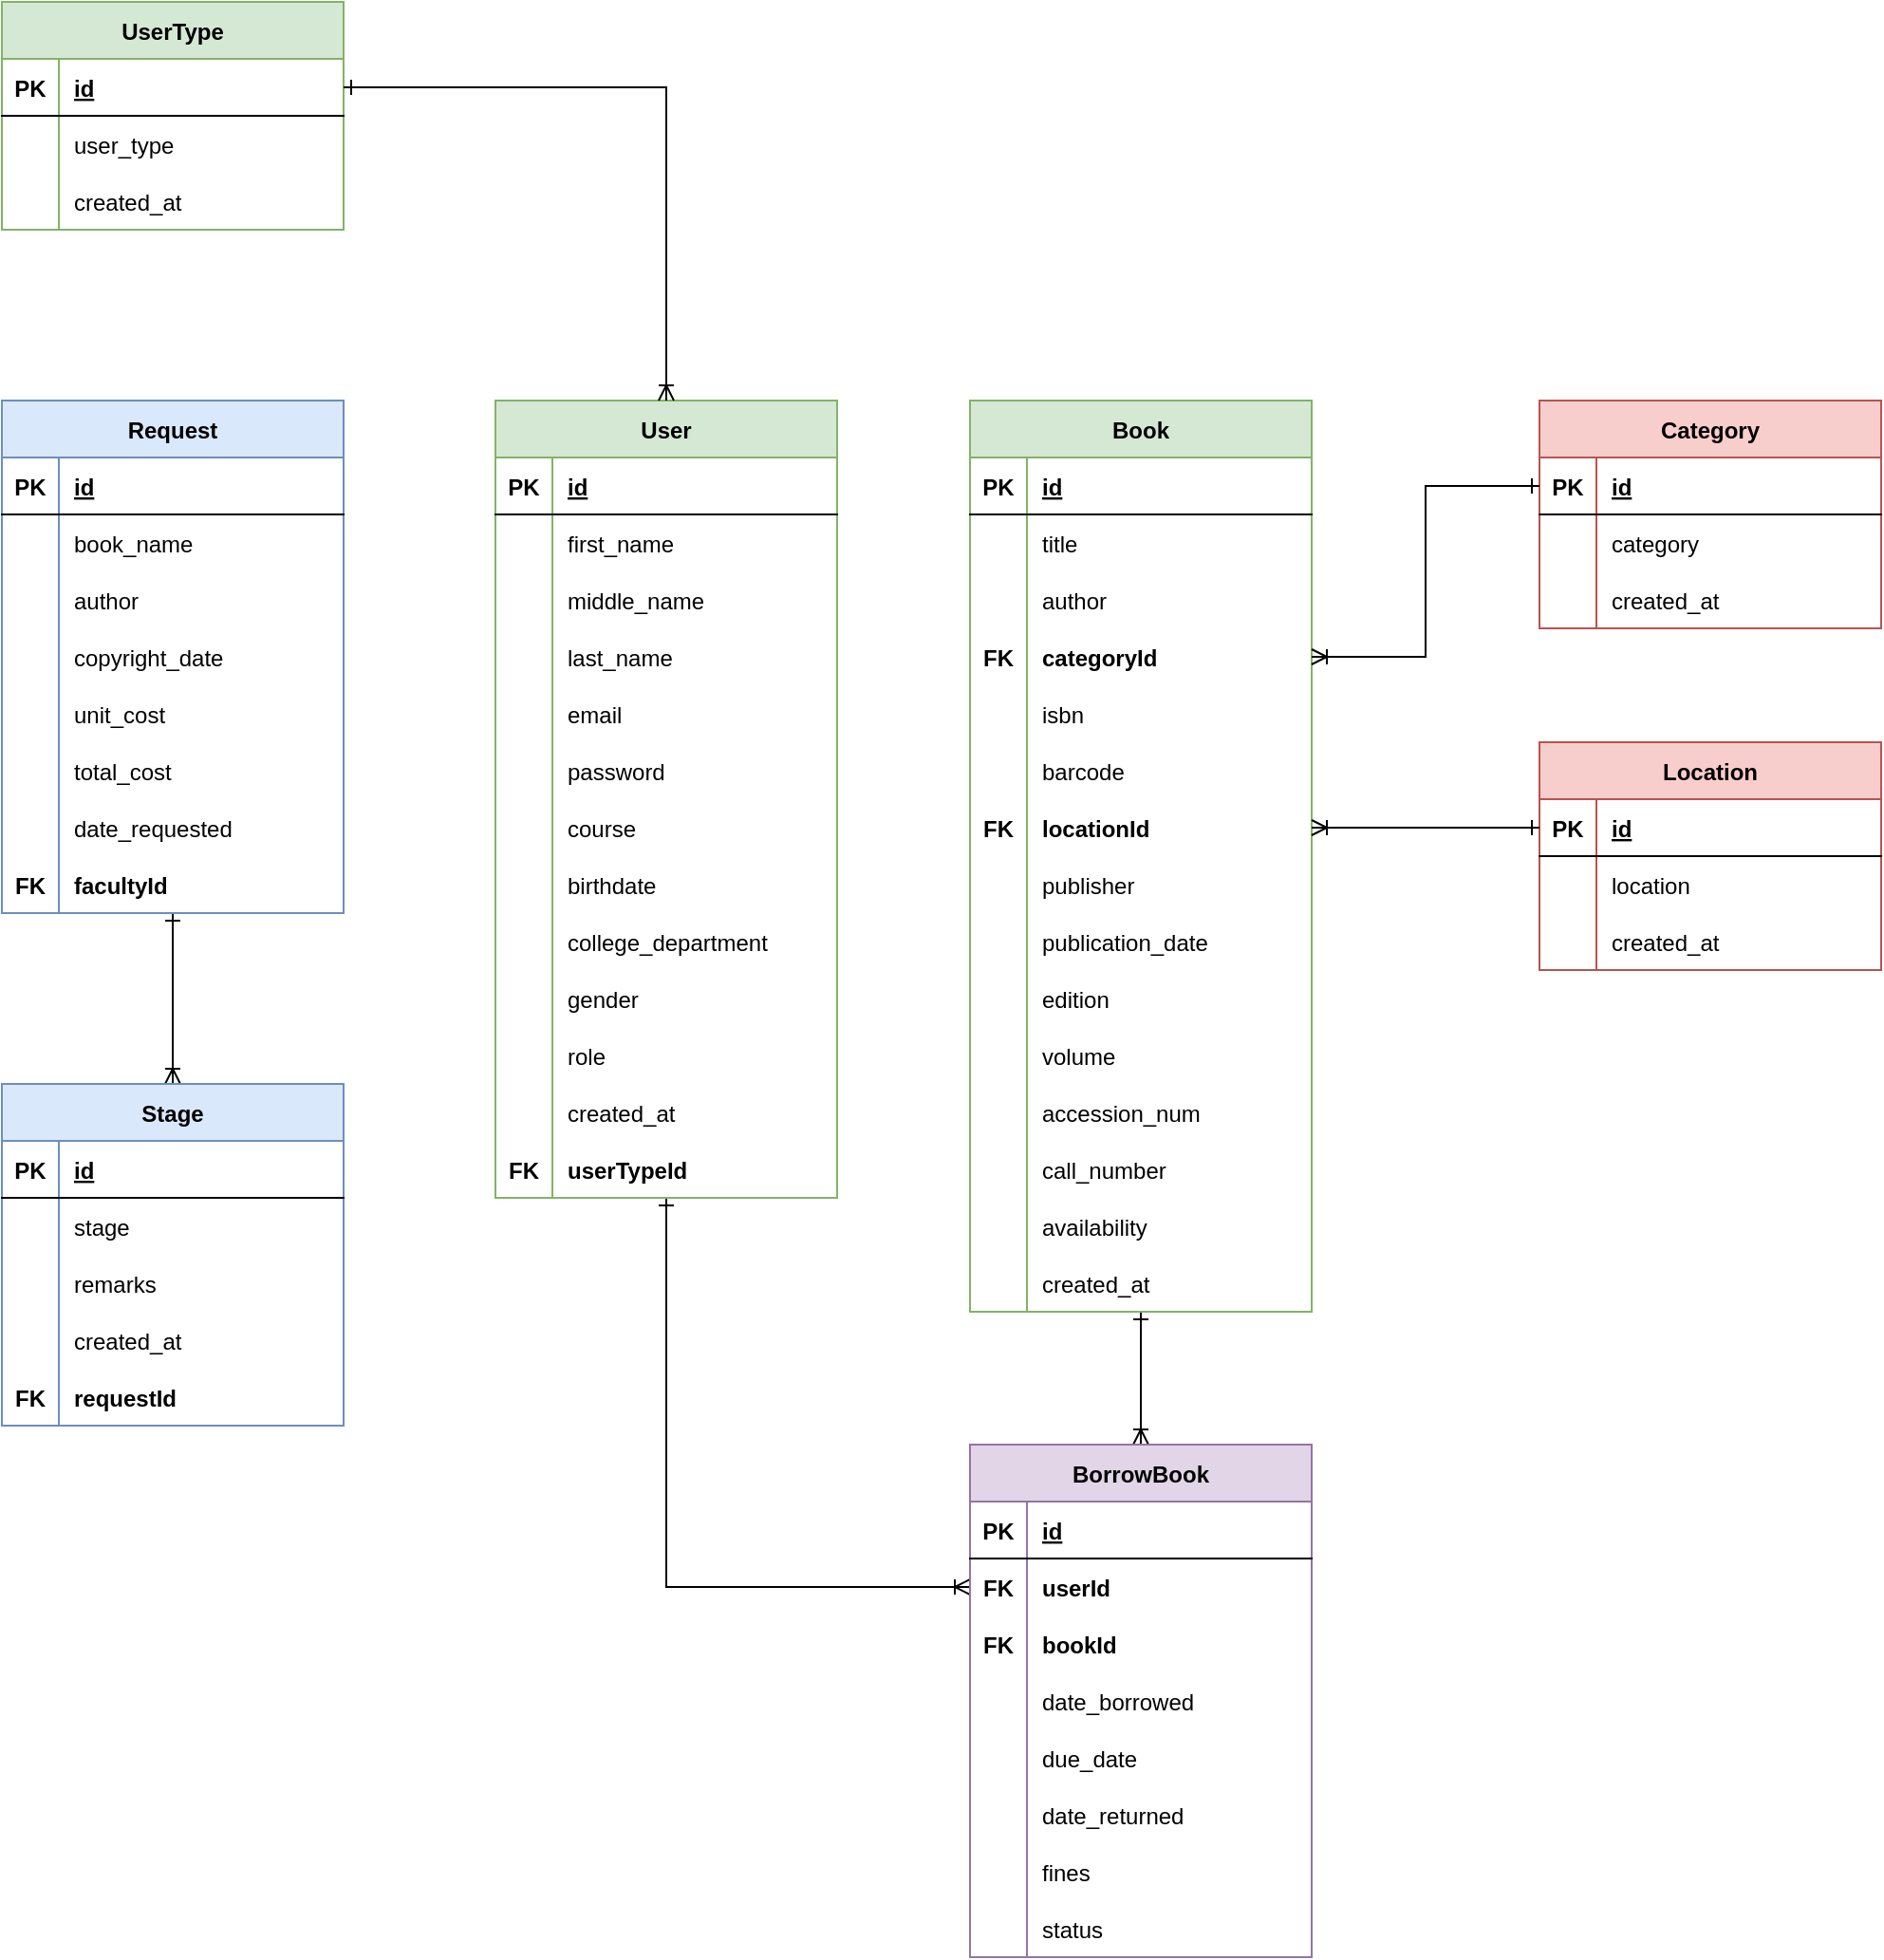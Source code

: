 <mxfile version="20.8.16" type="device" pages="6"><diagram name="FULLY DATAMODEL" id="7jauciQJSLLQdZqK01tq"><mxGraphModel dx="1884" dy="2202" grid="1" gridSize="10" guides="1" tooltips="1" connect="1" arrows="1" fold="1" page="1" pageScale="1" pageWidth="850" pageHeight="1100" math="0" shadow="0"><root><mxCell id="0"/><mxCell id="1" parent="0"/><mxCell id="-nBTU6_mBBTUawXVObqT-149" style="edgeStyle=orthogonalEdgeStyle;rounded=0;orthogonalLoop=1;jettySize=auto;html=1;entryX=0;entryY=0.5;entryDx=0;entryDy=0;startArrow=ERone;startFill=0;endArrow=ERoneToMany;endFill=0;" parent="1" source="Q6-OEeZOXxTz-lpHji_e-2" target="-nBTU6_mBBTUawXVObqT-127" edge="1"><mxGeometry relative="1" as="geometry"/></mxCell><mxCell id="Q6-OEeZOXxTz-lpHji_e-2" value="User" style="shape=table;startSize=30;container=1;collapsible=1;childLayout=tableLayout;fixedRows=1;rowLines=0;fontStyle=1;align=center;resizeLast=1;fillColor=#d5e8d4;strokeColor=#82b366;" parent="1" vertex="1"><mxGeometry x="260" y="160" width="180" height="420" as="geometry"/></mxCell><mxCell id="Q6-OEeZOXxTz-lpHji_e-3" value="" style="shape=tableRow;horizontal=0;startSize=0;swimlaneHead=0;swimlaneBody=0;fillColor=none;collapsible=0;dropTarget=0;points=[[0,0.5],[1,0.5]];portConstraint=eastwest;top=0;left=0;right=0;bottom=1;" parent="Q6-OEeZOXxTz-lpHji_e-2" vertex="1"><mxGeometry y="30" width="180" height="30" as="geometry"/></mxCell><mxCell id="Q6-OEeZOXxTz-lpHji_e-4" value="PK" style="shape=partialRectangle;connectable=0;fillColor=none;top=0;left=0;bottom=0;right=0;fontStyle=1;overflow=hidden;" parent="Q6-OEeZOXxTz-lpHji_e-3" vertex="1"><mxGeometry width="30" height="30" as="geometry"><mxRectangle width="30" height="30" as="alternateBounds"/></mxGeometry></mxCell><mxCell id="Q6-OEeZOXxTz-lpHji_e-5" value="id" style="shape=partialRectangle;connectable=0;fillColor=none;top=0;left=0;bottom=0;right=0;align=left;spacingLeft=6;fontStyle=5;overflow=hidden;" parent="Q6-OEeZOXxTz-lpHji_e-3" vertex="1"><mxGeometry x="30" width="150" height="30" as="geometry"><mxRectangle width="150" height="30" as="alternateBounds"/></mxGeometry></mxCell><mxCell id="Q6-OEeZOXxTz-lpHji_e-6" value="" style="shape=tableRow;horizontal=0;startSize=0;swimlaneHead=0;swimlaneBody=0;fillColor=none;collapsible=0;dropTarget=0;points=[[0,0.5],[1,0.5]];portConstraint=eastwest;top=0;left=0;right=0;bottom=0;" parent="Q6-OEeZOXxTz-lpHji_e-2" vertex="1"><mxGeometry y="60" width="180" height="30" as="geometry"/></mxCell><mxCell id="Q6-OEeZOXxTz-lpHji_e-7" value="" style="shape=partialRectangle;connectable=0;fillColor=none;top=0;left=0;bottom=0;right=0;editable=1;overflow=hidden;" parent="Q6-OEeZOXxTz-lpHji_e-6" vertex="1"><mxGeometry width="30" height="30" as="geometry"><mxRectangle width="30" height="30" as="alternateBounds"/></mxGeometry></mxCell><mxCell id="Q6-OEeZOXxTz-lpHji_e-8" value="first_name" style="shape=partialRectangle;connectable=0;fillColor=none;top=0;left=0;bottom=0;right=0;align=left;spacingLeft=6;overflow=hidden;" parent="Q6-OEeZOXxTz-lpHji_e-6" vertex="1"><mxGeometry x="30" width="150" height="30" as="geometry"><mxRectangle width="150" height="30" as="alternateBounds"/></mxGeometry></mxCell><mxCell id="Q6-OEeZOXxTz-lpHji_e-9" value="" style="shape=tableRow;horizontal=0;startSize=0;swimlaneHead=0;swimlaneBody=0;fillColor=none;collapsible=0;dropTarget=0;points=[[0,0.5],[1,0.5]];portConstraint=eastwest;top=0;left=0;right=0;bottom=0;" parent="Q6-OEeZOXxTz-lpHji_e-2" vertex="1"><mxGeometry y="90" width="180" height="30" as="geometry"/></mxCell><mxCell id="Q6-OEeZOXxTz-lpHji_e-10" value="" style="shape=partialRectangle;connectable=0;fillColor=none;top=0;left=0;bottom=0;right=0;editable=1;overflow=hidden;" parent="Q6-OEeZOXxTz-lpHji_e-9" vertex="1"><mxGeometry width="30" height="30" as="geometry"><mxRectangle width="30" height="30" as="alternateBounds"/></mxGeometry></mxCell><mxCell id="Q6-OEeZOXxTz-lpHji_e-11" value="middle_name" style="shape=partialRectangle;connectable=0;fillColor=none;top=0;left=0;bottom=0;right=0;align=left;spacingLeft=6;overflow=hidden;" parent="Q6-OEeZOXxTz-lpHji_e-9" vertex="1"><mxGeometry x="30" width="150" height="30" as="geometry"><mxRectangle width="150" height="30" as="alternateBounds"/></mxGeometry></mxCell><mxCell id="Q6-OEeZOXxTz-lpHji_e-12" value="" style="shape=tableRow;horizontal=0;startSize=0;swimlaneHead=0;swimlaneBody=0;fillColor=none;collapsible=0;dropTarget=0;points=[[0,0.5],[1,0.5]];portConstraint=eastwest;top=0;left=0;right=0;bottom=0;" parent="Q6-OEeZOXxTz-lpHji_e-2" vertex="1"><mxGeometry y="120" width="180" height="30" as="geometry"/></mxCell><mxCell id="Q6-OEeZOXxTz-lpHji_e-13" value="" style="shape=partialRectangle;connectable=0;fillColor=none;top=0;left=0;bottom=0;right=0;editable=1;overflow=hidden;" parent="Q6-OEeZOXxTz-lpHji_e-12" vertex="1"><mxGeometry width="30" height="30" as="geometry"><mxRectangle width="30" height="30" as="alternateBounds"/></mxGeometry></mxCell><mxCell id="Q6-OEeZOXxTz-lpHji_e-14" value="last_name" style="shape=partialRectangle;connectable=0;fillColor=none;top=0;left=0;bottom=0;right=0;align=left;spacingLeft=6;overflow=hidden;" parent="Q6-OEeZOXxTz-lpHji_e-12" vertex="1"><mxGeometry x="30" width="150" height="30" as="geometry"><mxRectangle width="150" height="30" as="alternateBounds"/></mxGeometry></mxCell><mxCell id="Q6-OEeZOXxTz-lpHji_e-18" style="shape=tableRow;horizontal=0;startSize=0;swimlaneHead=0;swimlaneBody=0;fillColor=none;collapsible=0;dropTarget=0;points=[[0,0.5],[1,0.5]];portConstraint=eastwest;top=0;left=0;right=0;bottom=0;" parent="Q6-OEeZOXxTz-lpHji_e-2" vertex="1"><mxGeometry y="150" width="180" height="30" as="geometry"/></mxCell><mxCell id="Q6-OEeZOXxTz-lpHji_e-19" style="shape=partialRectangle;connectable=0;fillColor=none;top=0;left=0;bottom=0;right=0;editable=1;overflow=hidden;" parent="Q6-OEeZOXxTz-lpHji_e-18" vertex="1"><mxGeometry width="30" height="30" as="geometry"><mxRectangle width="30" height="30" as="alternateBounds"/></mxGeometry></mxCell><mxCell id="Q6-OEeZOXxTz-lpHji_e-20" value="email" style="shape=partialRectangle;connectable=0;fillColor=none;top=0;left=0;bottom=0;right=0;align=left;spacingLeft=6;overflow=hidden;" parent="Q6-OEeZOXxTz-lpHji_e-18" vertex="1"><mxGeometry x="30" width="150" height="30" as="geometry"><mxRectangle width="150" height="30" as="alternateBounds"/></mxGeometry></mxCell><mxCell id="-nBTU6_mBBTUawXVObqT-299" style="shape=tableRow;horizontal=0;startSize=0;swimlaneHead=0;swimlaneBody=0;fillColor=none;collapsible=0;dropTarget=0;points=[[0,0.5],[1,0.5]];portConstraint=eastwest;top=0;left=0;right=0;bottom=0;" parent="Q6-OEeZOXxTz-lpHji_e-2" vertex="1"><mxGeometry y="180" width="180" height="30" as="geometry"/></mxCell><mxCell id="-nBTU6_mBBTUawXVObqT-300" style="shape=partialRectangle;connectable=0;fillColor=none;top=0;left=0;bottom=0;right=0;editable=1;overflow=hidden;" parent="-nBTU6_mBBTUawXVObqT-299" vertex="1"><mxGeometry width="30" height="30" as="geometry"><mxRectangle width="30" height="30" as="alternateBounds"/></mxGeometry></mxCell><mxCell id="-nBTU6_mBBTUawXVObqT-301" value="password" style="shape=partialRectangle;connectable=0;fillColor=none;top=0;left=0;bottom=0;right=0;align=left;spacingLeft=6;overflow=hidden;" parent="-nBTU6_mBBTUawXVObqT-299" vertex="1"><mxGeometry x="30" width="150" height="30" as="geometry"><mxRectangle width="150" height="30" as="alternateBounds"/></mxGeometry></mxCell><mxCell id="-nBTU6_mBBTUawXVObqT-116" style="shape=tableRow;horizontal=0;startSize=0;swimlaneHead=0;swimlaneBody=0;fillColor=none;collapsible=0;dropTarget=0;points=[[0,0.5],[1,0.5]];portConstraint=eastwest;top=0;left=0;right=0;bottom=0;" parent="Q6-OEeZOXxTz-lpHji_e-2" vertex="1"><mxGeometry y="210" width="180" height="30" as="geometry"/></mxCell><mxCell id="-nBTU6_mBBTUawXVObqT-117" style="shape=partialRectangle;connectable=0;fillColor=none;top=0;left=0;bottom=0;right=0;editable=1;overflow=hidden;" parent="-nBTU6_mBBTUawXVObqT-116" vertex="1"><mxGeometry width="30" height="30" as="geometry"><mxRectangle width="30" height="30" as="alternateBounds"/></mxGeometry></mxCell><mxCell id="-nBTU6_mBBTUawXVObqT-118" value="course" style="shape=partialRectangle;connectable=0;fillColor=none;top=0;left=0;bottom=0;right=0;align=left;spacingLeft=6;overflow=hidden;" parent="-nBTU6_mBBTUawXVObqT-116" vertex="1"><mxGeometry x="30" width="150" height="30" as="geometry"><mxRectangle width="150" height="30" as="alternateBounds"/></mxGeometry></mxCell><mxCell id="-nBTU6_mBBTUawXVObqT-119" style="shape=tableRow;horizontal=0;startSize=0;swimlaneHead=0;swimlaneBody=0;fillColor=none;collapsible=0;dropTarget=0;points=[[0,0.5],[1,0.5]];portConstraint=eastwest;top=0;left=0;right=0;bottom=0;" parent="Q6-OEeZOXxTz-lpHji_e-2" vertex="1"><mxGeometry y="240" width="180" height="30" as="geometry"/></mxCell><mxCell id="-nBTU6_mBBTUawXVObqT-120" style="shape=partialRectangle;connectable=0;fillColor=none;top=0;left=0;bottom=0;right=0;editable=1;overflow=hidden;" parent="-nBTU6_mBBTUawXVObqT-119" vertex="1"><mxGeometry width="30" height="30" as="geometry"><mxRectangle width="30" height="30" as="alternateBounds"/></mxGeometry></mxCell><mxCell id="-nBTU6_mBBTUawXVObqT-121" value="birthdate" style="shape=partialRectangle;connectable=0;fillColor=none;top=0;left=0;bottom=0;right=0;align=left;spacingLeft=6;overflow=hidden;" parent="-nBTU6_mBBTUawXVObqT-119" vertex="1"><mxGeometry x="30" width="150" height="30" as="geometry"><mxRectangle width="150" height="30" as="alternateBounds"/></mxGeometry></mxCell><mxCell id="-nBTU6_mBBTUawXVObqT-1" style="shape=tableRow;horizontal=0;startSize=0;swimlaneHead=0;swimlaneBody=0;fillColor=none;collapsible=0;dropTarget=0;points=[[0,0.5],[1,0.5]];portConstraint=eastwest;top=0;left=0;right=0;bottom=0;" parent="Q6-OEeZOXxTz-lpHji_e-2" vertex="1"><mxGeometry y="270" width="180" height="30" as="geometry"/></mxCell><mxCell id="-nBTU6_mBBTUawXVObqT-2" style="shape=partialRectangle;connectable=0;fillColor=none;top=0;left=0;bottom=0;right=0;editable=1;overflow=hidden;" parent="-nBTU6_mBBTUawXVObqT-1" vertex="1"><mxGeometry width="30" height="30" as="geometry"><mxRectangle width="30" height="30" as="alternateBounds"/></mxGeometry></mxCell><mxCell id="-nBTU6_mBBTUawXVObqT-3" value="college_department" style="shape=partialRectangle;connectable=0;fillColor=none;top=0;left=0;bottom=0;right=0;align=left;spacingLeft=6;overflow=hidden;" parent="-nBTU6_mBBTUawXVObqT-1" vertex="1"><mxGeometry x="30" width="150" height="30" as="geometry"><mxRectangle width="150" height="30" as="alternateBounds"/></mxGeometry></mxCell><mxCell id="-nBTU6_mBBTUawXVObqT-4" style="shape=tableRow;horizontal=0;startSize=0;swimlaneHead=0;swimlaneBody=0;fillColor=none;collapsible=0;dropTarget=0;points=[[0,0.5],[1,0.5]];portConstraint=eastwest;top=0;left=0;right=0;bottom=0;" parent="Q6-OEeZOXxTz-lpHji_e-2" vertex="1"><mxGeometry y="300" width="180" height="30" as="geometry"/></mxCell><mxCell id="-nBTU6_mBBTUawXVObqT-5" style="shape=partialRectangle;connectable=0;fillColor=none;top=0;left=0;bottom=0;right=0;editable=1;overflow=hidden;" parent="-nBTU6_mBBTUawXVObqT-4" vertex="1"><mxGeometry width="30" height="30" as="geometry"><mxRectangle width="30" height="30" as="alternateBounds"/></mxGeometry></mxCell><mxCell id="-nBTU6_mBBTUawXVObqT-6" value="gender" style="shape=partialRectangle;connectable=0;fillColor=none;top=0;left=0;bottom=0;right=0;align=left;spacingLeft=6;overflow=hidden;" parent="-nBTU6_mBBTUawXVObqT-4" vertex="1"><mxGeometry x="30" width="150" height="30" as="geometry"><mxRectangle width="150" height="30" as="alternateBounds"/></mxGeometry></mxCell><mxCell id="Q6-OEeZOXxTz-lpHji_e-24" style="shape=tableRow;horizontal=0;startSize=0;swimlaneHead=0;swimlaneBody=0;fillColor=none;collapsible=0;dropTarget=0;points=[[0,0.5],[1,0.5]];portConstraint=eastwest;top=0;left=0;right=0;bottom=0;" parent="Q6-OEeZOXxTz-lpHji_e-2" vertex="1"><mxGeometry y="330" width="180" height="30" as="geometry"/></mxCell><mxCell id="Q6-OEeZOXxTz-lpHji_e-25" style="shape=partialRectangle;connectable=0;fillColor=none;top=0;left=0;bottom=0;right=0;editable=1;overflow=hidden;" parent="Q6-OEeZOXxTz-lpHji_e-24" vertex="1"><mxGeometry width="30" height="30" as="geometry"><mxRectangle width="30" height="30" as="alternateBounds"/></mxGeometry></mxCell><mxCell id="Q6-OEeZOXxTz-lpHji_e-26" value="role" style="shape=partialRectangle;connectable=0;fillColor=none;top=0;left=0;bottom=0;right=0;align=left;spacingLeft=6;overflow=hidden;" parent="Q6-OEeZOXxTz-lpHji_e-24" vertex="1"><mxGeometry x="30" width="150" height="30" as="geometry"><mxRectangle width="150" height="30" as="alternateBounds"/></mxGeometry></mxCell><mxCell id="-nBTU6_mBBTUawXVObqT-7" style="shape=tableRow;horizontal=0;startSize=0;swimlaneHead=0;swimlaneBody=0;fillColor=none;collapsible=0;dropTarget=0;points=[[0,0.5],[1,0.5]];portConstraint=eastwest;top=0;left=0;right=0;bottom=0;" parent="Q6-OEeZOXxTz-lpHji_e-2" vertex="1"><mxGeometry y="360" width="180" height="30" as="geometry"/></mxCell><mxCell id="-nBTU6_mBBTUawXVObqT-8" style="shape=partialRectangle;connectable=0;fillColor=none;top=0;left=0;bottom=0;right=0;editable=1;overflow=hidden;" parent="-nBTU6_mBBTUawXVObqT-7" vertex="1"><mxGeometry width="30" height="30" as="geometry"><mxRectangle width="30" height="30" as="alternateBounds"/></mxGeometry></mxCell><mxCell id="-nBTU6_mBBTUawXVObqT-9" value="created_at" style="shape=partialRectangle;connectable=0;fillColor=none;top=0;left=0;bottom=0;right=0;align=left;spacingLeft=6;overflow=hidden;" parent="-nBTU6_mBBTUawXVObqT-7" vertex="1"><mxGeometry x="30" width="150" height="30" as="geometry"><mxRectangle width="150" height="30" as="alternateBounds"/></mxGeometry></mxCell><mxCell id="-nBTU6_mBBTUawXVObqT-302" style="shape=tableRow;horizontal=0;startSize=0;swimlaneHead=0;swimlaneBody=0;fillColor=none;collapsible=0;dropTarget=0;points=[[0,0.5],[1,0.5]];portConstraint=eastwest;top=0;left=0;right=0;bottom=0;" parent="Q6-OEeZOXxTz-lpHji_e-2" vertex="1"><mxGeometry y="390" width="180" height="30" as="geometry"/></mxCell><mxCell id="-nBTU6_mBBTUawXVObqT-303" value="FK" style="shape=partialRectangle;connectable=0;fillColor=none;top=0;left=0;bottom=0;right=0;editable=1;overflow=hidden;fontStyle=1" parent="-nBTU6_mBBTUawXVObqT-302" vertex="1"><mxGeometry width="30" height="30" as="geometry"><mxRectangle width="30" height="30" as="alternateBounds"/></mxGeometry></mxCell><mxCell id="-nBTU6_mBBTUawXVObqT-304" value="userTypeId" style="shape=partialRectangle;connectable=0;fillColor=none;top=0;left=0;bottom=0;right=0;align=left;spacingLeft=6;overflow=hidden;fontStyle=1" parent="-nBTU6_mBBTUawXVObqT-302" vertex="1"><mxGeometry x="30" width="150" height="30" as="geometry"><mxRectangle width="150" height="30" as="alternateBounds"/></mxGeometry></mxCell><mxCell id="-nBTU6_mBBTUawXVObqT-13" value="UserType" style="shape=table;startSize=30;container=1;collapsible=1;childLayout=tableLayout;fixedRows=1;rowLines=0;fontStyle=1;align=center;resizeLast=1;fillColor=#d5e8d4;strokeColor=#82b366;" parent="1" vertex="1"><mxGeometry y="-50" width="180" height="120" as="geometry"/></mxCell><mxCell id="-nBTU6_mBBTUawXVObqT-14" value="" style="shape=tableRow;horizontal=0;startSize=0;swimlaneHead=0;swimlaneBody=0;fillColor=none;collapsible=0;dropTarget=0;points=[[0,0.5],[1,0.5]];portConstraint=eastwest;top=0;left=0;right=0;bottom=1;" parent="-nBTU6_mBBTUawXVObqT-13" vertex="1"><mxGeometry y="30" width="180" height="30" as="geometry"/></mxCell><mxCell id="-nBTU6_mBBTUawXVObqT-15" value="PK" style="shape=partialRectangle;connectable=0;fillColor=none;top=0;left=0;bottom=0;right=0;fontStyle=1;overflow=hidden;" parent="-nBTU6_mBBTUawXVObqT-14" vertex="1"><mxGeometry width="30" height="30" as="geometry"><mxRectangle width="30" height="30" as="alternateBounds"/></mxGeometry></mxCell><mxCell id="-nBTU6_mBBTUawXVObqT-16" value="id" style="shape=partialRectangle;connectable=0;fillColor=none;top=0;left=0;bottom=0;right=0;align=left;spacingLeft=6;fontStyle=5;overflow=hidden;" parent="-nBTU6_mBBTUawXVObqT-14" vertex="1"><mxGeometry x="30" width="150" height="30" as="geometry"><mxRectangle width="150" height="30" as="alternateBounds"/></mxGeometry></mxCell><mxCell id="-nBTU6_mBBTUawXVObqT-17" value="" style="shape=tableRow;horizontal=0;startSize=0;swimlaneHead=0;swimlaneBody=0;fillColor=none;collapsible=0;dropTarget=0;points=[[0,0.5],[1,0.5]];portConstraint=eastwest;top=0;left=0;right=0;bottom=0;" parent="-nBTU6_mBBTUawXVObqT-13" vertex="1"><mxGeometry y="60" width="180" height="30" as="geometry"/></mxCell><mxCell id="-nBTU6_mBBTUawXVObqT-18" value="" style="shape=partialRectangle;connectable=0;fillColor=none;top=0;left=0;bottom=0;right=0;editable=1;overflow=hidden;" parent="-nBTU6_mBBTUawXVObqT-17" vertex="1"><mxGeometry width="30" height="30" as="geometry"><mxRectangle width="30" height="30" as="alternateBounds"/></mxGeometry></mxCell><mxCell id="-nBTU6_mBBTUawXVObqT-19" value="user_type" style="shape=partialRectangle;connectable=0;fillColor=none;top=0;left=0;bottom=0;right=0;align=left;spacingLeft=6;overflow=hidden;" parent="-nBTU6_mBBTUawXVObqT-17" vertex="1"><mxGeometry x="30" width="150" height="30" as="geometry"><mxRectangle width="150" height="30" as="alternateBounds"/></mxGeometry></mxCell><mxCell id="-nBTU6_mBBTUawXVObqT-44" style="shape=tableRow;horizontal=0;startSize=0;swimlaneHead=0;swimlaneBody=0;fillColor=none;collapsible=0;dropTarget=0;points=[[0,0.5],[1,0.5]];portConstraint=eastwest;top=0;left=0;right=0;bottom=0;" parent="-nBTU6_mBBTUawXVObqT-13" vertex="1"><mxGeometry y="90" width="180" height="30" as="geometry"/></mxCell><mxCell id="-nBTU6_mBBTUawXVObqT-45" style="shape=partialRectangle;connectable=0;fillColor=none;top=0;left=0;bottom=0;right=0;editable=1;overflow=hidden;" parent="-nBTU6_mBBTUawXVObqT-44" vertex="1"><mxGeometry width="30" height="30" as="geometry"><mxRectangle width="30" height="30" as="alternateBounds"/></mxGeometry></mxCell><mxCell id="-nBTU6_mBBTUawXVObqT-46" value="created_at" style="shape=partialRectangle;connectable=0;fillColor=none;top=0;left=0;bottom=0;right=0;align=left;spacingLeft=6;overflow=hidden;" parent="-nBTU6_mBBTUawXVObqT-44" vertex="1"><mxGeometry x="30" width="150" height="30" as="geometry"><mxRectangle width="150" height="30" as="alternateBounds"/></mxGeometry></mxCell><mxCell id="-nBTU6_mBBTUawXVObqT-133" style="edgeStyle=orthogonalEdgeStyle;rounded=0;orthogonalLoop=1;jettySize=auto;html=1;startArrow=ERone;startFill=0;endArrow=ERoneToMany;endFill=0;" parent="1" source="-nBTU6_mBBTUawXVObqT-48" target="-nBTU6_mBBTUawXVObqT-123" edge="1"><mxGeometry relative="1" as="geometry"/></mxCell><mxCell id="-nBTU6_mBBTUawXVObqT-48" value="Book" style="shape=table;startSize=30;container=1;collapsible=1;childLayout=tableLayout;fixedRows=1;rowLines=0;fontStyle=1;align=center;resizeLast=1;fillColor=#d5e8d4;strokeColor=#82b366;" parent="1" vertex="1"><mxGeometry x="510" y="160" width="180" height="480" as="geometry"/></mxCell><mxCell id="-nBTU6_mBBTUawXVObqT-49" value="" style="shape=tableRow;horizontal=0;startSize=0;swimlaneHead=0;swimlaneBody=0;fillColor=none;collapsible=0;dropTarget=0;points=[[0,0.5],[1,0.5]];portConstraint=eastwest;top=0;left=0;right=0;bottom=1;" parent="-nBTU6_mBBTUawXVObqT-48" vertex="1"><mxGeometry y="30" width="180" height="30" as="geometry"/></mxCell><mxCell id="-nBTU6_mBBTUawXVObqT-50" value="PK" style="shape=partialRectangle;connectable=0;fillColor=none;top=0;left=0;bottom=0;right=0;fontStyle=1;overflow=hidden;" parent="-nBTU6_mBBTUawXVObqT-49" vertex="1"><mxGeometry width="30" height="30" as="geometry"><mxRectangle width="30" height="30" as="alternateBounds"/></mxGeometry></mxCell><mxCell id="-nBTU6_mBBTUawXVObqT-51" value="id" style="shape=partialRectangle;connectable=0;fillColor=none;top=0;left=0;bottom=0;right=0;align=left;spacingLeft=6;fontStyle=5;overflow=hidden;" parent="-nBTU6_mBBTUawXVObqT-49" vertex="1"><mxGeometry x="30" width="150" height="30" as="geometry"><mxRectangle width="150" height="30" as="alternateBounds"/></mxGeometry></mxCell><mxCell id="-nBTU6_mBBTUawXVObqT-52" value="" style="shape=tableRow;horizontal=0;startSize=0;swimlaneHead=0;swimlaneBody=0;fillColor=none;collapsible=0;dropTarget=0;points=[[0,0.5],[1,0.5]];portConstraint=eastwest;top=0;left=0;right=0;bottom=0;" parent="-nBTU6_mBBTUawXVObqT-48" vertex="1"><mxGeometry y="60" width="180" height="30" as="geometry"/></mxCell><mxCell id="-nBTU6_mBBTUawXVObqT-53" value="" style="shape=partialRectangle;connectable=0;fillColor=none;top=0;left=0;bottom=0;right=0;editable=1;overflow=hidden;" parent="-nBTU6_mBBTUawXVObqT-52" vertex="1"><mxGeometry width="30" height="30" as="geometry"><mxRectangle width="30" height="30" as="alternateBounds"/></mxGeometry></mxCell><mxCell id="-nBTU6_mBBTUawXVObqT-54" value="title" style="shape=partialRectangle;connectable=0;fillColor=none;top=0;left=0;bottom=0;right=0;align=left;spacingLeft=6;overflow=hidden;" parent="-nBTU6_mBBTUawXVObqT-52" vertex="1"><mxGeometry x="30" width="150" height="30" as="geometry"><mxRectangle width="150" height="30" as="alternateBounds"/></mxGeometry></mxCell><mxCell id="-nBTU6_mBBTUawXVObqT-55" style="shape=tableRow;horizontal=0;startSize=0;swimlaneHead=0;swimlaneBody=0;fillColor=none;collapsible=0;dropTarget=0;points=[[0,0.5],[1,0.5]];portConstraint=eastwest;top=0;left=0;right=0;bottom=0;" parent="-nBTU6_mBBTUawXVObqT-48" vertex="1"><mxGeometry y="90" width="180" height="30" as="geometry"/></mxCell><mxCell id="-nBTU6_mBBTUawXVObqT-56" style="shape=partialRectangle;connectable=0;fillColor=none;top=0;left=0;bottom=0;right=0;editable=1;overflow=hidden;" parent="-nBTU6_mBBTUawXVObqT-55" vertex="1"><mxGeometry width="30" height="30" as="geometry"><mxRectangle width="30" height="30" as="alternateBounds"/></mxGeometry></mxCell><mxCell id="-nBTU6_mBBTUawXVObqT-57" value="author" style="shape=partialRectangle;connectable=0;fillColor=none;top=0;left=0;bottom=0;right=0;align=left;spacingLeft=6;overflow=hidden;" parent="-nBTU6_mBBTUawXVObqT-55" vertex="1"><mxGeometry x="30" width="150" height="30" as="geometry"><mxRectangle width="150" height="30" as="alternateBounds"/></mxGeometry></mxCell><mxCell id="-nBTU6_mBBTUawXVObqT-64" style="shape=tableRow;horizontal=0;startSize=0;swimlaneHead=0;swimlaneBody=0;fillColor=none;collapsible=0;dropTarget=0;points=[[0,0.5],[1,0.5]];portConstraint=eastwest;top=0;left=0;right=0;bottom=0;" parent="-nBTU6_mBBTUawXVObqT-48" vertex="1"><mxGeometry y="120" width="180" height="30" as="geometry"/></mxCell><mxCell id="-nBTU6_mBBTUawXVObqT-65" value="FK" style="shape=partialRectangle;connectable=0;fillColor=none;top=0;left=0;bottom=0;right=0;editable=1;overflow=hidden;fontStyle=1" parent="-nBTU6_mBBTUawXVObqT-64" vertex="1"><mxGeometry width="30" height="30" as="geometry"><mxRectangle width="30" height="30" as="alternateBounds"/></mxGeometry></mxCell><mxCell id="-nBTU6_mBBTUawXVObqT-66" value="categoryId" style="shape=partialRectangle;connectable=0;fillColor=none;top=0;left=0;bottom=0;right=0;align=left;spacingLeft=6;overflow=hidden;fontStyle=1" parent="-nBTU6_mBBTUawXVObqT-64" vertex="1"><mxGeometry x="30" width="150" height="30" as="geometry"><mxRectangle width="150" height="30" as="alternateBounds"/></mxGeometry></mxCell><mxCell id="-nBTU6_mBBTUawXVObqT-61" style="shape=tableRow;horizontal=0;startSize=0;swimlaneHead=0;swimlaneBody=0;fillColor=none;collapsible=0;dropTarget=0;points=[[0,0.5],[1,0.5]];portConstraint=eastwest;top=0;left=0;right=0;bottom=0;" parent="-nBTU6_mBBTUawXVObqT-48" vertex="1"><mxGeometry y="150" width="180" height="30" as="geometry"/></mxCell><mxCell id="-nBTU6_mBBTUawXVObqT-62" style="shape=partialRectangle;connectable=0;fillColor=none;top=0;left=0;bottom=0;right=0;editable=1;overflow=hidden;" parent="-nBTU6_mBBTUawXVObqT-61" vertex="1"><mxGeometry width="30" height="30" as="geometry"><mxRectangle width="30" height="30" as="alternateBounds"/></mxGeometry></mxCell><mxCell id="-nBTU6_mBBTUawXVObqT-63" value="isbn" style="shape=partialRectangle;connectable=0;fillColor=none;top=0;left=0;bottom=0;right=0;align=left;spacingLeft=6;overflow=hidden;" parent="-nBTU6_mBBTUawXVObqT-61" vertex="1"><mxGeometry x="30" width="150" height="30" as="geometry"><mxRectangle width="150" height="30" as="alternateBounds"/></mxGeometry></mxCell><mxCell id="-nBTU6_mBBTUawXVObqT-58" style="shape=tableRow;horizontal=0;startSize=0;swimlaneHead=0;swimlaneBody=0;fillColor=none;collapsible=0;dropTarget=0;points=[[0,0.5],[1,0.5]];portConstraint=eastwest;top=0;left=0;right=0;bottom=0;" parent="-nBTU6_mBBTUawXVObqT-48" vertex="1"><mxGeometry y="180" width="180" height="30" as="geometry"/></mxCell><mxCell id="-nBTU6_mBBTUawXVObqT-59" style="shape=partialRectangle;connectable=0;fillColor=none;top=0;left=0;bottom=0;right=0;editable=1;overflow=hidden;" parent="-nBTU6_mBBTUawXVObqT-58" vertex="1"><mxGeometry width="30" height="30" as="geometry"><mxRectangle width="30" height="30" as="alternateBounds"/></mxGeometry></mxCell><mxCell id="-nBTU6_mBBTUawXVObqT-60" value="barcode" style="shape=partialRectangle;connectable=0;fillColor=none;top=0;left=0;bottom=0;right=0;align=left;spacingLeft=6;overflow=hidden;" parent="-nBTU6_mBBTUawXVObqT-58" vertex="1"><mxGeometry x="30" width="150" height="30" as="geometry"><mxRectangle width="150" height="30" as="alternateBounds"/></mxGeometry></mxCell><mxCell id="-nBTU6_mBBTUawXVObqT-67" style="shape=tableRow;horizontal=0;startSize=0;swimlaneHead=0;swimlaneBody=0;fillColor=none;collapsible=0;dropTarget=0;points=[[0,0.5],[1,0.5]];portConstraint=eastwest;top=0;left=0;right=0;bottom=0;" parent="-nBTU6_mBBTUawXVObqT-48" vertex="1"><mxGeometry y="210" width="180" height="30" as="geometry"/></mxCell><mxCell id="-nBTU6_mBBTUawXVObqT-68" value="FK" style="shape=partialRectangle;connectable=0;fillColor=none;top=0;left=0;bottom=0;right=0;editable=1;overflow=hidden;fontStyle=1" parent="-nBTU6_mBBTUawXVObqT-67" vertex="1"><mxGeometry width="30" height="30" as="geometry"><mxRectangle width="30" height="30" as="alternateBounds"/></mxGeometry></mxCell><mxCell id="-nBTU6_mBBTUawXVObqT-69" value="locationId" style="shape=partialRectangle;connectable=0;fillColor=none;top=0;left=0;bottom=0;right=0;align=left;spacingLeft=6;overflow=hidden;fontStyle=1" parent="-nBTU6_mBBTUawXVObqT-67" vertex="1"><mxGeometry x="30" width="150" height="30" as="geometry"><mxRectangle width="150" height="30" as="alternateBounds"/></mxGeometry></mxCell><mxCell id="-nBTU6_mBBTUawXVObqT-70" style="shape=tableRow;horizontal=0;startSize=0;swimlaneHead=0;swimlaneBody=0;fillColor=none;collapsible=0;dropTarget=0;points=[[0,0.5],[1,0.5]];portConstraint=eastwest;top=0;left=0;right=0;bottom=0;" parent="-nBTU6_mBBTUawXVObqT-48" vertex="1"><mxGeometry y="240" width="180" height="30" as="geometry"/></mxCell><mxCell id="-nBTU6_mBBTUawXVObqT-71" style="shape=partialRectangle;connectable=0;fillColor=none;top=0;left=0;bottom=0;right=0;editable=1;overflow=hidden;" parent="-nBTU6_mBBTUawXVObqT-70" vertex="1"><mxGeometry width="30" height="30" as="geometry"><mxRectangle width="30" height="30" as="alternateBounds"/></mxGeometry></mxCell><mxCell id="-nBTU6_mBBTUawXVObqT-72" value="publisher" style="shape=partialRectangle;connectable=0;fillColor=none;top=0;left=0;bottom=0;right=0;align=left;spacingLeft=6;overflow=hidden;" parent="-nBTU6_mBBTUawXVObqT-70" vertex="1"><mxGeometry x="30" width="150" height="30" as="geometry"><mxRectangle width="150" height="30" as="alternateBounds"/></mxGeometry></mxCell><mxCell id="-nBTU6_mBBTUawXVObqT-73" style="shape=tableRow;horizontal=0;startSize=0;swimlaneHead=0;swimlaneBody=0;fillColor=none;collapsible=0;dropTarget=0;points=[[0,0.5],[1,0.5]];portConstraint=eastwest;top=0;left=0;right=0;bottom=0;" parent="-nBTU6_mBBTUawXVObqT-48" vertex="1"><mxGeometry y="270" width="180" height="30" as="geometry"/></mxCell><mxCell id="-nBTU6_mBBTUawXVObqT-74" style="shape=partialRectangle;connectable=0;fillColor=none;top=0;left=0;bottom=0;right=0;editable=1;overflow=hidden;" parent="-nBTU6_mBBTUawXVObqT-73" vertex="1"><mxGeometry width="30" height="30" as="geometry"><mxRectangle width="30" height="30" as="alternateBounds"/></mxGeometry></mxCell><mxCell id="-nBTU6_mBBTUawXVObqT-75" value="publication_date" style="shape=partialRectangle;connectable=0;fillColor=none;top=0;left=0;bottom=0;right=0;align=left;spacingLeft=6;overflow=hidden;" parent="-nBTU6_mBBTUawXVObqT-73" vertex="1"><mxGeometry x="30" width="150" height="30" as="geometry"><mxRectangle width="150" height="30" as="alternateBounds"/></mxGeometry></mxCell><mxCell id="-nBTU6_mBBTUawXVObqT-76" style="shape=tableRow;horizontal=0;startSize=0;swimlaneHead=0;swimlaneBody=0;fillColor=none;collapsible=0;dropTarget=0;points=[[0,0.5],[1,0.5]];portConstraint=eastwest;top=0;left=0;right=0;bottom=0;" parent="-nBTU6_mBBTUawXVObqT-48" vertex="1"><mxGeometry y="300" width="180" height="30" as="geometry"/></mxCell><mxCell id="-nBTU6_mBBTUawXVObqT-77" style="shape=partialRectangle;connectable=0;fillColor=none;top=0;left=0;bottom=0;right=0;editable=1;overflow=hidden;" parent="-nBTU6_mBBTUawXVObqT-76" vertex="1"><mxGeometry width="30" height="30" as="geometry"><mxRectangle width="30" height="30" as="alternateBounds"/></mxGeometry></mxCell><mxCell id="-nBTU6_mBBTUawXVObqT-78" value="edition" style="shape=partialRectangle;connectable=0;fillColor=none;top=0;left=0;bottom=0;right=0;align=left;spacingLeft=6;overflow=hidden;" parent="-nBTU6_mBBTUawXVObqT-76" vertex="1"><mxGeometry x="30" width="150" height="30" as="geometry"><mxRectangle width="150" height="30" as="alternateBounds"/></mxGeometry></mxCell><mxCell id="-nBTU6_mBBTUawXVObqT-307" style="shape=tableRow;horizontal=0;startSize=0;swimlaneHead=0;swimlaneBody=0;fillColor=none;collapsible=0;dropTarget=0;points=[[0,0.5],[1,0.5]];portConstraint=eastwest;top=0;left=0;right=0;bottom=0;" parent="-nBTU6_mBBTUawXVObqT-48" vertex="1"><mxGeometry y="330" width="180" height="30" as="geometry"/></mxCell><mxCell id="-nBTU6_mBBTUawXVObqT-308" style="shape=partialRectangle;connectable=0;fillColor=none;top=0;left=0;bottom=0;right=0;editable=1;overflow=hidden;" parent="-nBTU6_mBBTUawXVObqT-307" vertex="1"><mxGeometry width="30" height="30" as="geometry"><mxRectangle width="30" height="30" as="alternateBounds"/></mxGeometry></mxCell><mxCell id="-nBTU6_mBBTUawXVObqT-309" value="volume" style="shape=partialRectangle;connectable=0;fillColor=none;top=0;left=0;bottom=0;right=0;align=left;spacingLeft=6;overflow=hidden;" parent="-nBTU6_mBBTUawXVObqT-307" vertex="1"><mxGeometry x="30" width="150" height="30" as="geometry"><mxRectangle width="150" height="30" as="alternateBounds"/></mxGeometry></mxCell><mxCell id="-nBTU6_mBBTUawXVObqT-79" style="shape=tableRow;horizontal=0;startSize=0;swimlaneHead=0;swimlaneBody=0;fillColor=none;collapsible=0;dropTarget=0;points=[[0,0.5],[1,0.5]];portConstraint=eastwest;top=0;left=0;right=0;bottom=0;" parent="-nBTU6_mBBTUawXVObqT-48" vertex="1"><mxGeometry y="360" width="180" height="30" as="geometry"/></mxCell><mxCell id="-nBTU6_mBBTUawXVObqT-80" style="shape=partialRectangle;connectable=0;fillColor=none;top=0;left=0;bottom=0;right=0;editable=1;overflow=hidden;" parent="-nBTU6_mBBTUawXVObqT-79" vertex="1"><mxGeometry width="30" height="30" as="geometry"><mxRectangle width="30" height="30" as="alternateBounds"/></mxGeometry></mxCell><mxCell id="-nBTU6_mBBTUawXVObqT-81" value="accession_num" style="shape=partialRectangle;connectable=0;fillColor=none;top=0;left=0;bottom=0;right=0;align=left;spacingLeft=6;overflow=hidden;" parent="-nBTU6_mBBTUawXVObqT-79" vertex="1"><mxGeometry x="30" width="150" height="30" as="geometry"><mxRectangle width="150" height="30" as="alternateBounds"/></mxGeometry></mxCell><mxCell id="-nBTU6_mBBTUawXVObqT-85" style="shape=tableRow;horizontal=0;startSize=0;swimlaneHead=0;swimlaneBody=0;fillColor=none;collapsible=0;dropTarget=0;points=[[0,0.5],[1,0.5]];portConstraint=eastwest;top=0;left=0;right=0;bottom=0;" parent="-nBTU6_mBBTUawXVObqT-48" vertex="1"><mxGeometry y="390" width="180" height="30" as="geometry"/></mxCell><mxCell id="-nBTU6_mBBTUawXVObqT-86" value="" style="shape=partialRectangle;connectable=0;fillColor=none;top=0;left=0;bottom=0;right=0;editable=1;overflow=hidden;fontStyle=1" parent="-nBTU6_mBBTUawXVObqT-85" vertex="1"><mxGeometry width="30" height="30" as="geometry"><mxRectangle width="30" height="30" as="alternateBounds"/></mxGeometry></mxCell><mxCell id="-nBTU6_mBBTUawXVObqT-87" value="call_number" style="shape=partialRectangle;connectable=0;fillColor=none;top=0;left=0;bottom=0;right=0;align=left;spacingLeft=6;overflow=hidden;fontStyle=0" parent="-nBTU6_mBBTUawXVObqT-85" vertex="1"><mxGeometry x="30" width="150" height="30" as="geometry"><mxRectangle width="150" height="30" as="alternateBounds"/></mxGeometry></mxCell><mxCell id="-nBTU6_mBBTUawXVObqT-88" style="shape=tableRow;horizontal=0;startSize=0;swimlaneHead=0;swimlaneBody=0;fillColor=none;collapsible=0;dropTarget=0;points=[[0,0.5],[1,0.5]];portConstraint=eastwest;top=0;left=0;right=0;bottom=0;" parent="-nBTU6_mBBTUawXVObqT-48" vertex="1"><mxGeometry y="420" width="180" height="30" as="geometry"/></mxCell><mxCell id="-nBTU6_mBBTUawXVObqT-89" style="shape=partialRectangle;connectable=0;fillColor=none;top=0;left=0;bottom=0;right=0;editable=1;overflow=hidden;" parent="-nBTU6_mBBTUawXVObqT-88" vertex="1"><mxGeometry width="30" height="30" as="geometry"><mxRectangle width="30" height="30" as="alternateBounds"/></mxGeometry></mxCell><mxCell id="-nBTU6_mBBTUawXVObqT-90" value="availability" style="shape=partialRectangle;connectable=0;fillColor=none;top=0;left=0;bottom=0;right=0;align=left;spacingLeft=6;overflow=hidden;" parent="-nBTU6_mBBTUawXVObqT-88" vertex="1"><mxGeometry x="30" width="150" height="30" as="geometry"><mxRectangle width="150" height="30" as="alternateBounds"/></mxGeometry></mxCell><mxCell id="-nBTU6_mBBTUawXVObqT-91" style="shape=tableRow;horizontal=0;startSize=0;swimlaneHead=0;swimlaneBody=0;fillColor=none;collapsible=0;dropTarget=0;points=[[0,0.5],[1,0.5]];portConstraint=eastwest;top=0;left=0;right=0;bottom=0;" parent="-nBTU6_mBBTUawXVObqT-48" vertex="1"><mxGeometry y="450" width="180" height="30" as="geometry"/></mxCell><mxCell id="-nBTU6_mBBTUawXVObqT-92" style="shape=partialRectangle;connectable=0;fillColor=none;top=0;left=0;bottom=0;right=0;editable=1;overflow=hidden;" parent="-nBTU6_mBBTUawXVObqT-91" vertex="1"><mxGeometry width="30" height="30" as="geometry"><mxRectangle width="30" height="30" as="alternateBounds"/></mxGeometry></mxCell><mxCell id="-nBTU6_mBBTUawXVObqT-93" value="created_at" style="shape=partialRectangle;connectable=0;fillColor=none;top=0;left=0;bottom=0;right=0;align=left;spacingLeft=6;overflow=hidden;" parent="-nBTU6_mBBTUawXVObqT-91" vertex="1"><mxGeometry x="30" width="150" height="30" as="geometry"><mxRectangle width="150" height="30" as="alternateBounds"/></mxGeometry></mxCell><mxCell id="-nBTU6_mBBTUawXVObqT-94" value="Category" style="shape=table;startSize=30;container=1;collapsible=1;childLayout=tableLayout;fixedRows=1;rowLines=0;fontStyle=1;align=center;resizeLast=1;fillColor=#f8cecc;strokeColor=#b85450;" parent="1" vertex="1"><mxGeometry x="810" y="160" width="180" height="120" as="geometry"/></mxCell><mxCell id="-nBTU6_mBBTUawXVObqT-95" value="" style="shape=tableRow;horizontal=0;startSize=0;swimlaneHead=0;swimlaneBody=0;fillColor=none;collapsible=0;dropTarget=0;points=[[0,0.5],[1,0.5]];portConstraint=eastwest;top=0;left=0;right=0;bottom=1;" parent="-nBTU6_mBBTUawXVObqT-94" vertex="1"><mxGeometry y="30" width="180" height="30" as="geometry"/></mxCell><mxCell id="-nBTU6_mBBTUawXVObqT-96" value="PK" style="shape=partialRectangle;connectable=0;fillColor=none;top=0;left=0;bottom=0;right=0;fontStyle=1;overflow=hidden;" parent="-nBTU6_mBBTUawXVObqT-95" vertex="1"><mxGeometry width="30" height="30" as="geometry"><mxRectangle width="30" height="30" as="alternateBounds"/></mxGeometry></mxCell><mxCell id="-nBTU6_mBBTUawXVObqT-97" value="id" style="shape=partialRectangle;connectable=0;fillColor=none;top=0;left=0;bottom=0;right=0;align=left;spacingLeft=6;fontStyle=5;overflow=hidden;" parent="-nBTU6_mBBTUawXVObqT-95" vertex="1"><mxGeometry x="30" width="150" height="30" as="geometry"><mxRectangle width="150" height="30" as="alternateBounds"/></mxGeometry></mxCell><mxCell id="-nBTU6_mBBTUawXVObqT-98" value="" style="shape=tableRow;horizontal=0;startSize=0;swimlaneHead=0;swimlaneBody=0;fillColor=none;collapsible=0;dropTarget=0;points=[[0,0.5],[1,0.5]];portConstraint=eastwest;top=0;left=0;right=0;bottom=0;" parent="-nBTU6_mBBTUawXVObqT-94" vertex="1"><mxGeometry y="60" width="180" height="30" as="geometry"/></mxCell><mxCell id="-nBTU6_mBBTUawXVObqT-99" value="" style="shape=partialRectangle;connectable=0;fillColor=none;top=0;left=0;bottom=0;right=0;editable=1;overflow=hidden;" parent="-nBTU6_mBBTUawXVObqT-98" vertex="1"><mxGeometry width="30" height="30" as="geometry"><mxRectangle width="30" height="30" as="alternateBounds"/></mxGeometry></mxCell><mxCell id="-nBTU6_mBBTUawXVObqT-100" value="category" style="shape=partialRectangle;connectable=0;fillColor=none;top=0;left=0;bottom=0;right=0;align=left;spacingLeft=6;overflow=hidden;" parent="-nBTU6_mBBTUawXVObqT-98" vertex="1"><mxGeometry x="30" width="150" height="30" as="geometry"><mxRectangle width="150" height="30" as="alternateBounds"/></mxGeometry></mxCell><mxCell id="-nBTU6_mBBTUawXVObqT-101" style="shape=tableRow;horizontal=0;startSize=0;swimlaneHead=0;swimlaneBody=0;fillColor=none;collapsible=0;dropTarget=0;points=[[0,0.5],[1,0.5]];portConstraint=eastwest;top=0;left=0;right=0;bottom=0;" parent="-nBTU6_mBBTUawXVObqT-94" vertex="1"><mxGeometry y="90" width="180" height="30" as="geometry"/></mxCell><mxCell id="-nBTU6_mBBTUawXVObqT-102" style="shape=partialRectangle;connectable=0;fillColor=none;top=0;left=0;bottom=0;right=0;editable=1;overflow=hidden;" parent="-nBTU6_mBBTUawXVObqT-101" vertex="1"><mxGeometry width="30" height="30" as="geometry"><mxRectangle width="30" height="30" as="alternateBounds"/></mxGeometry></mxCell><mxCell id="-nBTU6_mBBTUawXVObqT-103" value="created_at" style="shape=partialRectangle;connectable=0;fillColor=none;top=0;left=0;bottom=0;right=0;align=left;spacingLeft=6;overflow=hidden;" parent="-nBTU6_mBBTUawXVObqT-101" vertex="1"><mxGeometry x="30" width="150" height="30" as="geometry"><mxRectangle width="150" height="30" as="alternateBounds"/></mxGeometry></mxCell><mxCell id="-nBTU6_mBBTUawXVObqT-104" value="Location" style="shape=table;startSize=30;container=1;collapsible=1;childLayout=tableLayout;fixedRows=1;rowLines=0;fontStyle=1;align=center;resizeLast=1;fillColor=#f8cecc;strokeColor=#b85450;" parent="1" vertex="1"><mxGeometry x="810" y="340" width="180" height="120" as="geometry"/></mxCell><mxCell id="-nBTU6_mBBTUawXVObqT-105" value="" style="shape=tableRow;horizontal=0;startSize=0;swimlaneHead=0;swimlaneBody=0;fillColor=none;collapsible=0;dropTarget=0;points=[[0,0.5],[1,0.5]];portConstraint=eastwest;top=0;left=0;right=0;bottom=1;" parent="-nBTU6_mBBTUawXVObqT-104" vertex="1"><mxGeometry y="30" width="180" height="30" as="geometry"/></mxCell><mxCell id="-nBTU6_mBBTUawXVObqT-106" value="PK" style="shape=partialRectangle;connectable=0;fillColor=none;top=0;left=0;bottom=0;right=0;fontStyle=1;overflow=hidden;" parent="-nBTU6_mBBTUawXVObqT-105" vertex="1"><mxGeometry width="30" height="30" as="geometry"><mxRectangle width="30" height="30" as="alternateBounds"/></mxGeometry></mxCell><mxCell id="-nBTU6_mBBTUawXVObqT-107" value="id" style="shape=partialRectangle;connectable=0;fillColor=none;top=0;left=0;bottom=0;right=0;align=left;spacingLeft=6;fontStyle=5;overflow=hidden;" parent="-nBTU6_mBBTUawXVObqT-105" vertex="1"><mxGeometry x="30" width="150" height="30" as="geometry"><mxRectangle width="150" height="30" as="alternateBounds"/></mxGeometry></mxCell><mxCell id="-nBTU6_mBBTUawXVObqT-108" value="" style="shape=tableRow;horizontal=0;startSize=0;swimlaneHead=0;swimlaneBody=0;fillColor=none;collapsible=0;dropTarget=0;points=[[0,0.5],[1,0.5]];portConstraint=eastwest;top=0;left=0;right=0;bottom=0;" parent="-nBTU6_mBBTUawXVObqT-104" vertex="1"><mxGeometry y="60" width="180" height="30" as="geometry"/></mxCell><mxCell id="-nBTU6_mBBTUawXVObqT-109" value="" style="shape=partialRectangle;connectable=0;fillColor=none;top=0;left=0;bottom=0;right=0;editable=1;overflow=hidden;" parent="-nBTU6_mBBTUawXVObqT-108" vertex="1"><mxGeometry width="30" height="30" as="geometry"><mxRectangle width="30" height="30" as="alternateBounds"/></mxGeometry></mxCell><mxCell id="-nBTU6_mBBTUawXVObqT-110" value="location" style="shape=partialRectangle;connectable=0;fillColor=none;top=0;left=0;bottom=0;right=0;align=left;spacingLeft=6;overflow=hidden;" parent="-nBTU6_mBBTUawXVObqT-108" vertex="1"><mxGeometry x="30" width="150" height="30" as="geometry"><mxRectangle width="150" height="30" as="alternateBounds"/></mxGeometry></mxCell><mxCell id="-nBTU6_mBBTUawXVObqT-111" style="shape=tableRow;horizontal=0;startSize=0;swimlaneHead=0;swimlaneBody=0;fillColor=none;collapsible=0;dropTarget=0;points=[[0,0.5],[1,0.5]];portConstraint=eastwest;top=0;left=0;right=0;bottom=0;" parent="-nBTU6_mBBTUawXVObqT-104" vertex="1"><mxGeometry y="90" width="180" height="30" as="geometry"/></mxCell><mxCell id="-nBTU6_mBBTUawXVObqT-112" style="shape=partialRectangle;connectable=0;fillColor=none;top=0;left=0;bottom=0;right=0;editable=1;overflow=hidden;" parent="-nBTU6_mBBTUawXVObqT-111" vertex="1"><mxGeometry width="30" height="30" as="geometry"><mxRectangle width="30" height="30" as="alternateBounds"/></mxGeometry></mxCell><mxCell id="-nBTU6_mBBTUawXVObqT-113" value="created_at" style="shape=partialRectangle;connectable=0;fillColor=none;top=0;left=0;bottom=0;right=0;align=left;spacingLeft=6;overflow=hidden;" parent="-nBTU6_mBBTUawXVObqT-111" vertex="1"><mxGeometry x="30" width="150" height="30" as="geometry"><mxRectangle width="150" height="30" as="alternateBounds"/></mxGeometry></mxCell><mxCell id="-nBTU6_mBBTUawXVObqT-114" style="edgeStyle=orthogonalEdgeStyle;rounded=0;orthogonalLoop=1;jettySize=auto;html=1;exitX=0;exitY=0.5;exitDx=0;exitDy=0;startArrow=ERone;startFill=0;endArrow=ERoneToMany;endFill=0;" parent="1" source="-nBTU6_mBBTUawXVObqT-95" target="-nBTU6_mBBTUawXVObqT-64" edge="1"><mxGeometry relative="1" as="geometry"/></mxCell><mxCell id="-nBTU6_mBBTUawXVObqT-115" style="edgeStyle=orthogonalEdgeStyle;rounded=0;orthogonalLoop=1;jettySize=auto;html=1;exitX=0;exitY=0.5;exitDx=0;exitDy=0;startArrow=ERone;startFill=0;endArrow=ERoneToMany;endFill=0;entryX=1;entryY=0.5;entryDx=0;entryDy=0;" parent="1" source="-nBTU6_mBBTUawXVObqT-105" target="-nBTU6_mBBTUawXVObqT-67" edge="1"><mxGeometry relative="1" as="geometry"><Array as="points"><mxPoint x="800" y="385"/><mxPoint x="800" y="385"/></Array></mxGeometry></mxCell><mxCell id="-nBTU6_mBBTUawXVObqT-123" value="BorrowBook" style="shape=table;startSize=30;container=1;collapsible=1;childLayout=tableLayout;fixedRows=1;rowLines=0;fontStyle=1;align=center;resizeLast=1;fillColor=#e1d5e7;strokeColor=#9673a6;" parent="1" vertex="1"><mxGeometry x="510" y="710" width="180" height="270" as="geometry"/></mxCell><mxCell id="-nBTU6_mBBTUawXVObqT-124" value="" style="shape=tableRow;horizontal=0;startSize=0;swimlaneHead=0;swimlaneBody=0;fillColor=none;collapsible=0;dropTarget=0;points=[[0,0.5],[1,0.5]];portConstraint=eastwest;top=0;left=0;right=0;bottom=1;" parent="-nBTU6_mBBTUawXVObqT-123" vertex="1"><mxGeometry y="30" width="180" height="30" as="geometry"/></mxCell><mxCell id="-nBTU6_mBBTUawXVObqT-125" value="PK" style="shape=partialRectangle;connectable=0;fillColor=none;top=0;left=0;bottom=0;right=0;fontStyle=1;overflow=hidden;" parent="-nBTU6_mBBTUawXVObqT-124" vertex="1"><mxGeometry width="30" height="30" as="geometry"><mxRectangle width="30" height="30" as="alternateBounds"/></mxGeometry></mxCell><mxCell id="-nBTU6_mBBTUawXVObqT-126" value="id" style="shape=partialRectangle;connectable=0;fillColor=none;top=0;left=0;bottom=0;right=0;align=left;spacingLeft=6;fontStyle=5;overflow=hidden;" parent="-nBTU6_mBBTUawXVObqT-124" vertex="1"><mxGeometry x="30" width="150" height="30" as="geometry"><mxRectangle width="150" height="30" as="alternateBounds"/></mxGeometry></mxCell><mxCell id="-nBTU6_mBBTUawXVObqT-127" value="" style="shape=tableRow;horizontal=0;startSize=0;swimlaneHead=0;swimlaneBody=0;fillColor=none;collapsible=0;dropTarget=0;points=[[0,0.5],[1,0.5]];portConstraint=eastwest;top=0;left=0;right=0;bottom=0;" parent="-nBTU6_mBBTUawXVObqT-123" vertex="1"><mxGeometry y="60" width="180" height="30" as="geometry"/></mxCell><mxCell id="-nBTU6_mBBTUawXVObqT-128" value="FK" style="shape=partialRectangle;connectable=0;fillColor=none;top=0;left=0;bottom=0;right=0;editable=1;overflow=hidden;fontStyle=1" parent="-nBTU6_mBBTUawXVObqT-127" vertex="1"><mxGeometry width="30" height="30" as="geometry"><mxRectangle width="30" height="30" as="alternateBounds"/></mxGeometry></mxCell><mxCell id="-nBTU6_mBBTUawXVObqT-129" value="userId" style="shape=partialRectangle;connectable=0;fillColor=none;top=0;left=0;bottom=0;right=0;align=left;spacingLeft=6;overflow=hidden;fontStyle=1" parent="-nBTU6_mBBTUawXVObqT-127" vertex="1"><mxGeometry x="30" width="150" height="30" as="geometry"><mxRectangle width="150" height="30" as="alternateBounds"/></mxGeometry></mxCell><mxCell id="-nBTU6_mBBTUawXVObqT-130" style="shape=tableRow;horizontal=0;startSize=0;swimlaneHead=0;swimlaneBody=0;fillColor=none;collapsible=0;dropTarget=0;points=[[0,0.5],[1,0.5]];portConstraint=eastwest;top=0;left=0;right=0;bottom=0;" parent="-nBTU6_mBBTUawXVObqT-123" vertex="1"><mxGeometry y="90" width="180" height="30" as="geometry"/></mxCell><mxCell id="-nBTU6_mBBTUawXVObqT-131" value="FK" style="shape=partialRectangle;connectable=0;fillColor=none;top=0;left=0;bottom=0;right=0;editable=1;overflow=hidden;fontStyle=1" parent="-nBTU6_mBBTUawXVObqT-130" vertex="1"><mxGeometry width="30" height="30" as="geometry"><mxRectangle width="30" height="30" as="alternateBounds"/></mxGeometry></mxCell><mxCell id="-nBTU6_mBBTUawXVObqT-132" value="bookId" style="shape=partialRectangle;connectable=0;fillColor=none;top=0;left=0;bottom=0;right=0;align=left;spacingLeft=6;overflow=hidden;fontStyle=1" parent="-nBTU6_mBBTUawXVObqT-130" vertex="1"><mxGeometry x="30" width="150" height="30" as="geometry"><mxRectangle width="150" height="30" as="alternateBounds"/></mxGeometry></mxCell><mxCell id="-nBTU6_mBBTUawXVObqT-137" style="shape=tableRow;horizontal=0;startSize=0;swimlaneHead=0;swimlaneBody=0;fillColor=none;collapsible=0;dropTarget=0;points=[[0,0.5],[1,0.5]];portConstraint=eastwest;top=0;left=0;right=0;bottom=0;" parent="-nBTU6_mBBTUawXVObqT-123" vertex="1"><mxGeometry y="120" width="180" height="30" as="geometry"/></mxCell><mxCell id="-nBTU6_mBBTUawXVObqT-138" style="shape=partialRectangle;connectable=0;fillColor=none;top=0;left=0;bottom=0;right=0;editable=1;overflow=hidden;" parent="-nBTU6_mBBTUawXVObqT-137" vertex="1"><mxGeometry width="30" height="30" as="geometry"><mxRectangle width="30" height="30" as="alternateBounds"/></mxGeometry></mxCell><mxCell id="-nBTU6_mBBTUawXVObqT-139" value="date_borrowed" style="shape=partialRectangle;connectable=0;fillColor=none;top=0;left=0;bottom=0;right=0;align=left;spacingLeft=6;overflow=hidden;" parent="-nBTU6_mBBTUawXVObqT-137" vertex="1"><mxGeometry x="30" width="150" height="30" as="geometry"><mxRectangle width="150" height="30" as="alternateBounds"/></mxGeometry></mxCell><mxCell id="-nBTU6_mBBTUawXVObqT-134" style="shape=tableRow;horizontal=0;startSize=0;swimlaneHead=0;swimlaneBody=0;fillColor=none;collapsible=0;dropTarget=0;points=[[0,0.5],[1,0.5]];portConstraint=eastwest;top=0;left=0;right=0;bottom=0;" parent="-nBTU6_mBBTUawXVObqT-123" vertex="1"><mxGeometry y="150" width="180" height="30" as="geometry"/></mxCell><mxCell id="-nBTU6_mBBTUawXVObqT-135" style="shape=partialRectangle;connectable=0;fillColor=none;top=0;left=0;bottom=0;right=0;editable=1;overflow=hidden;" parent="-nBTU6_mBBTUawXVObqT-134" vertex="1"><mxGeometry width="30" height="30" as="geometry"><mxRectangle width="30" height="30" as="alternateBounds"/></mxGeometry></mxCell><mxCell id="-nBTU6_mBBTUawXVObqT-136" value="due_date" style="shape=partialRectangle;connectable=0;fillColor=none;top=0;left=0;bottom=0;right=0;align=left;spacingLeft=6;overflow=hidden;" parent="-nBTU6_mBBTUawXVObqT-134" vertex="1"><mxGeometry x="30" width="150" height="30" as="geometry"><mxRectangle width="150" height="30" as="alternateBounds"/></mxGeometry></mxCell><mxCell id="-nBTU6_mBBTUawXVObqT-140" style="shape=tableRow;horizontal=0;startSize=0;swimlaneHead=0;swimlaneBody=0;fillColor=none;collapsible=0;dropTarget=0;points=[[0,0.5],[1,0.5]];portConstraint=eastwest;top=0;left=0;right=0;bottom=0;" parent="-nBTU6_mBBTUawXVObqT-123" vertex="1"><mxGeometry y="180" width="180" height="30" as="geometry"/></mxCell><mxCell id="-nBTU6_mBBTUawXVObqT-141" style="shape=partialRectangle;connectable=0;fillColor=none;top=0;left=0;bottom=0;right=0;editable=1;overflow=hidden;" parent="-nBTU6_mBBTUawXVObqT-140" vertex="1"><mxGeometry width="30" height="30" as="geometry"><mxRectangle width="30" height="30" as="alternateBounds"/></mxGeometry></mxCell><mxCell id="-nBTU6_mBBTUawXVObqT-142" value="date_returned" style="shape=partialRectangle;connectable=0;fillColor=none;top=0;left=0;bottom=0;right=0;align=left;spacingLeft=6;overflow=hidden;" parent="-nBTU6_mBBTUawXVObqT-140" vertex="1"><mxGeometry x="30" width="150" height="30" as="geometry"><mxRectangle width="150" height="30" as="alternateBounds"/></mxGeometry></mxCell><mxCell id="-nBTU6_mBBTUawXVObqT-143" style="shape=tableRow;horizontal=0;startSize=0;swimlaneHead=0;swimlaneBody=0;fillColor=none;collapsible=0;dropTarget=0;points=[[0,0.5],[1,0.5]];portConstraint=eastwest;top=0;left=0;right=0;bottom=0;" parent="-nBTU6_mBBTUawXVObqT-123" vertex="1"><mxGeometry y="210" width="180" height="30" as="geometry"/></mxCell><mxCell id="-nBTU6_mBBTUawXVObqT-144" style="shape=partialRectangle;connectable=0;fillColor=none;top=0;left=0;bottom=0;right=0;editable=1;overflow=hidden;" parent="-nBTU6_mBBTUawXVObqT-143" vertex="1"><mxGeometry width="30" height="30" as="geometry"><mxRectangle width="30" height="30" as="alternateBounds"/></mxGeometry></mxCell><mxCell id="-nBTU6_mBBTUawXVObqT-145" value="fines" style="shape=partialRectangle;connectable=0;fillColor=none;top=0;left=0;bottom=0;right=0;align=left;spacingLeft=6;overflow=hidden;" parent="-nBTU6_mBBTUawXVObqT-143" vertex="1"><mxGeometry x="30" width="150" height="30" as="geometry"><mxRectangle width="150" height="30" as="alternateBounds"/></mxGeometry></mxCell><mxCell id="-nBTU6_mBBTUawXVObqT-146" style="shape=tableRow;horizontal=0;startSize=0;swimlaneHead=0;swimlaneBody=0;fillColor=none;collapsible=0;dropTarget=0;points=[[0,0.5],[1,0.5]];portConstraint=eastwest;top=0;left=0;right=0;bottom=0;" parent="-nBTU6_mBBTUawXVObqT-123" vertex="1"><mxGeometry y="240" width="180" height="30" as="geometry"/></mxCell><mxCell id="-nBTU6_mBBTUawXVObqT-147" style="shape=partialRectangle;connectable=0;fillColor=none;top=0;left=0;bottom=0;right=0;editable=1;overflow=hidden;" parent="-nBTU6_mBBTUawXVObqT-146" vertex="1"><mxGeometry width="30" height="30" as="geometry"><mxRectangle width="30" height="30" as="alternateBounds"/></mxGeometry></mxCell><mxCell id="-nBTU6_mBBTUawXVObqT-148" value="status" style="shape=partialRectangle;connectable=0;fillColor=none;top=0;left=0;bottom=0;right=0;align=left;spacingLeft=6;overflow=hidden;" parent="-nBTU6_mBBTUawXVObqT-146" vertex="1"><mxGeometry x="30" width="150" height="30" as="geometry"><mxRectangle width="150" height="30" as="alternateBounds"/></mxGeometry></mxCell><mxCell id="-nBTU6_mBBTUawXVObqT-207" style="edgeStyle=orthogonalEdgeStyle;rounded=0;orthogonalLoop=1;jettySize=auto;html=1;startArrow=ERone;startFill=0;endArrow=ERoneToMany;endFill=0;" parent="1" source="-nBTU6_mBBTUawXVObqT-150" target="-nBTU6_mBBTUawXVObqT-194" edge="1"><mxGeometry relative="1" as="geometry"/></mxCell><mxCell id="-nBTU6_mBBTUawXVObqT-150" value="Request" style="shape=table;startSize=30;container=1;collapsible=1;childLayout=tableLayout;fixedRows=1;rowLines=0;fontStyle=1;align=center;resizeLast=1;fillColor=#dae8fc;strokeColor=#6c8ebf;" parent="1" vertex="1"><mxGeometry y="160" width="180" height="270" as="geometry"/></mxCell><mxCell id="-nBTU6_mBBTUawXVObqT-151" value="" style="shape=tableRow;horizontal=0;startSize=0;swimlaneHead=0;swimlaneBody=0;fillColor=none;collapsible=0;dropTarget=0;points=[[0,0.5],[1,0.5]];portConstraint=eastwest;top=0;left=0;right=0;bottom=1;" parent="-nBTU6_mBBTUawXVObqT-150" vertex="1"><mxGeometry y="30" width="180" height="30" as="geometry"/></mxCell><mxCell id="-nBTU6_mBBTUawXVObqT-152" value="PK" style="shape=partialRectangle;connectable=0;fillColor=none;top=0;left=0;bottom=0;right=0;fontStyle=1;overflow=hidden;" parent="-nBTU6_mBBTUawXVObqT-151" vertex="1"><mxGeometry width="30" height="30" as="geometry"><mxRectangle width="30" height="30" as="alternateBounds"/></mxGeometry></mxCell><mxCell id="-nBTU6_mBBTUawXVObqT-153" value="id" style="shape=partialRectangle;connectable=0;fillColor=none;top=0;left=0;bottom=0;right=0;align=left;spacingLeft=6;fontStyle=5;overflow=hidden;" parent="-nBTU6_mBBTUawXVObqT-151" vertex="1"><mxGeometry x="30" width="150" height="30" as="geometry"><mxRectangle width="150" height="30" as="alternateBounds"/></mxGeometry></mxCell><mxCell id="-nBTU6_mBBTUawXVObqT-154" value="" style="shape=tableRow;horizontal=0;startSize=0;swimlaneHead=0;swimlaneBody=0;fillColor=none;collapsible=0;dropTarget=0;points=[[0,0.5],[1,0.5]];portConstraint=eastwest;top=0;left=0;right=0;bottom=0;" parent="-nBTU6_mBBTUawXVObqT-150" vertex="1"><mxGeometry y="60" width="180" height="30" as="geometry"/></mxCell><mxCell id="-nBTU6_mBBTUawXVObqT-155" value="" style="shape=partialRectangle;connectable=0;fillColor=none;top=0;left=0;bottom=0;right=0;editable=1;overflow=hidden;" parent="-nBTU6_mBBTUawXVObqT-154" vertex="1"><mxGeometry width="30" height="30" as="geometry"><mxRectangle width="30" height="30" as="alternateBounds"/></mxGeometry></mxCell><mxCell id="-nBTU6_mBBTUawXVObqT-156" value="book_name" style="shape=partialRectangle;connectable=0;fillColor=none;top=0;left=0;bottom=0;right=0;align=left;spacingLeft=6;overflow=hidden;" parent="-nBTU6_mBBTUawXVObqT-154" vertex="1"><mxGeometry x="30" width="150" height="30" as="geometry"><mxRectangle width="150" height="30" as="alternateBounds"/></mxGeometry></mxCell><mxCell id="-nBTU6_mBBTUawXVObqT-157" style="shape=tableRow;horizontal=0;startSize=0;swimlaneHead=0;swimlaneBody=0;fillColor=none;collapsible=0;dropTarget=0;points=[[0,0.5],[1,0.5]];portConstraint=eastwest;top=0;left=0;right=0;bottom=0;" parent="-nBTU6_mBBTUawXVObqT-150" vertex="1"><mxGeometry y="90" width="180" height="30" as="geometry"/></mxCell><mxCell id="-nBTU6_mBBTUawXVObqT-158" style="shape=partialRectangle;connectable=0;fillColor=none;top=0;left=0;bottom=0;right=0;editable=1;overflow=hidden;" parent="-nBTU6_mBBTUawXVObqT-157" vertex="1"><mxGeometry width="30" height="30" as="geometry"><mxRectangle width="30" height="30" as="alternateBounds"/></mxGeometry></mxCell><mxCell id="-nBTU6_mBBTUawXVObqT-159" value="author" style="shape=partialRectangle;connectable=0;fillColor=none;top=0;left=0;bottom=0;right=0;align=left;spacingLeft=6;overflow=hidden;" parent="-nBTU6_mBBTUawXVObqT-157" vertex="1"><mxGeometry x="30" width="150" height="30" as="geometry"><mxRectangle width="150" height="30" as="alternateBounds"/></mxGeometry></mxCell><mxCell id="-nBTU6_mBBTUawXVObqT-160" style="shape=tableRow;horizontal=0;startSize=0;swimlaneHead=0;swimlaneBody=0;fillColor=none;collapsible=0;dropTarget=0;points=[[0,0.5],[1,0.5]];portConstraint=eastwest;top=0;left=0;right=0;bottom=0;" parent="-nBTU6_mBBTUawXVObqT-150" vertex="1"><mxGeometry y="120" width="180" height="30" as="geometry"/></mxCell><mxCell id="-nBTU6_mBBTUawXVObqT-161" style="shape=partialRectangle;connectable=0;fillColor=none;top=0;left=0;bottom=0;right=0;editable=1;overflow=hidden;" parent="-nBTU6_mBBTUawXVObqT-160" vertex="1"><mxGeometry width="30" height="30" as="geometry"><mxRectangle width="30" height="30" as="alternateBounds"/></mxGeometry></mxCell><mxCell id="-nBTU6_mBBTUawXVObqT-162" value="copyright_date" style="shape=partialRectangle;connectable=0;fillColor=none;top=0;left=0;bottom=0;right=0;align=left;spacingLeft=6;overflow=hidden;" parent="-nBTU6_mBBTUawXVObqT-160" vertex="1"><mxGeometry x="30" width="150" height="30" as="geometry"><mxRectangle width="150" height="30" as="alternateBounds"/></mxGeometry></mxCell><mxCell id="-nBTU6_mBBTUawXVObqT-166" style="shape=tableRow;horizontal=0;startSize=0;swimlaneHead=0;swimlaneBody=0;fillColor=none;collapsible=0;dropTarget=0;points=[[0,0.5],[1,0.5]];portConstraint=eastwest;top=0;left=0;right=0;bottom=0;" parent="-nBTU6_mBBTUawXVObqT-150" vertex="1"><mxGeometry y="150" width="180" height="30" as="geometry"/></mxCell><mxCell id="-nBTU6_mBBTUawXVObqT-167" style="shape=partialRectangle;connectable=0;fillColor=none;top=0;left=0;bottom=0;right=0;editable=1;overflow=hidden;" parent="-nBTU6_mBBTUawXVObqT-166" vertex="1"><mxGeometry width="30" height="30" as="geometry"><mxRectangle width="30" height="30" as="alternateBounds"/></mxGeometry></mxCell><mxCell id="-nBTU6_mBBTUawXVObqT-168" value="unit_cost" style="shape=partialRectangle;connectable=0;fillColor=none;top=0;left=0;bottom=0;right=0;align=left;spacingLeft=6;overflow=hidden;" parent="-nBTU6_mBBTUawXVObqT-166" vertex="1"><mxGeometry x="30" width="150" height="30" as="geometry"><mxRectangle width="150" height="30" as="alternateBounds"/></mxGeometry></mxCell><mxCell id="-nBTU6_mBBTUawXVObqT-163" style="shape=tableRow;horizontal=0;startSize=0;swimlaneHead=0;swimlaneBody=0;fillColor=none;collapsible=0;dropTarget=0;points=[[0,0.5],[1,0.5]];portConstraint=eastwest;top=0;left=0;right=0;bottom=0;" parent="-nBTU6_mBBTUawXVObqT-150" vertex="1"><mxGeometry y="180" width="180" height="30" as="geometry"/></mxCell><mxCell id="-nBTU6_mBBTUawXVObqT-164" style="shape=partialRectangle;connectable=0;fillColor=none;top=0;left=0;bottom=0;right=0;editable=1;overflow=hidden;" parent="-nBTU6_mBBTUawXVObqT-163" vertex="1"><mxGeometry width="30" height="30" as="geometry"><mxRectangle width="30" height="30" as="alternateBounds"/></mxGeometry></mxCell><mxCell id="-nBTU6_mBBTUawXVObqT-165" value="total_cost" style="shape=partialRectangle;connectable=0;fillColor=none;top=0;left=0;bottom=0;right=0;align=left;spacingLeft=6;overflow=hidden;" parent="-nBTU6_mBBTUawXVObqT-163" vertex="1"><mxGeometry x="30" width="150" height="30" as="geometry"><mxRectangle width="150" height="30" as="alternateBounds"/></mxGeometry></mxCell><mxCell id="-nBTU6_mBBTUawXVObqT-169" style="shape=tableRow;horizontal=0;startSize=0;swimlaneHead=0;swimlaneBody=0;fillColor=none;collapsible=0;dropTarget=0;points=[[0,0.5],[1,0.5]];portConstraint=eastwest;top=0;left=0;right=0;bottom=0;" parent="-nBTU6_mBBTUawXVObqT-150" vertex="1"><mxGeometry y="210" width="180" height="30" as="geometry"/></mxCell><mxCell id="-nBTU6_mBBTUawXVObqT-170" style="shape=partialRectangle;connectable=0;fillColor=none;top=0;left=0;bottom=0;right=0;editable=1;overflow=hidden;" parent="-nBTU6_mBBTUawXVObqT-169" vertex="1"><mxGeometry width="30" height="30" as="geometry"><mxRectangle width="30" height="30" as="alternateBounds"/></mxGeometry></mxCell><mxCell id="-nBTU6_mBBTUawXVObqT-171" value="date_requested" style="shape=partialRectangle;connectable=0;fillColor=none;top=0;left=0;bottom=0;right=0;align=left;spacingLeft=6;overflow=hidden;" parent="-nBTU6_mBBTUawXVObqT-169" vertex="1"><mxGeometry x="30" width="150" height="30" as="geometry"><mxRectangle width="150" height="30" as="alternateBounds"/></mxGeometry></mxCell><mxCell id="-nBTU6_mBBTUawXVObqT-211" style="shape=tableRow;horizontal=0;startSize=0;swimlaneHead=0;swimlaneBody=0;fillColor=none;collapsible=0;dropTarget=0;points=[[0,0.5],[1,0.5]];portConstraint=eastwest;top=0;left=0;right=0;bottom=0;" parent="-nBTU6_mBBTUawXVObqT-150" vertex="1"><mxGeometry y="240" width="180" height="30" as="geometry"/></mxCell><mxCell id="-nBTU6_mBBTUawXVObqT-212" value="FK" style="shape=partialRectangle;connectable=0;fillColor=none;top=0;left=0;bottom=0;right=0;editable=1;overflow=hidden;fontStyle=1" parent="-nBTU6_mBBTUawXVObqT-211" vertex="1"><mxGeometry width="30" height="30" as="geometry"><mxRectangle width="30" height="30" as="alternateBounds"/></mxGeometry></mxCell><mxCell id="-nBTU6_mBBTUawXVObqT-213" value="facultyId" style="shape=partialRectangle;connectable=0;fillColor=none;top=0;left=0;bottom=0;right=0;align=left;spacingLeft=6;overflow=hidden;fontStyle=1" parent="-nBTU6_mBBTUawXVObqT-211" vertex="1"><mxGeometry x="30" width="150" height="30" as="geometry"><mxRectangle width="150" height="30" as="alternateBounds"/></mxGeometry></mxCell><mxCell id="-nBTU6_mBBTUawXVObqT-194" value="Stage" style="shape=table;startSize=30;container=1;collapsible=1;childLayout=tableLayout;fixedRows=1;rowLines=0;fontStyle=1;align=center;resizeLast=1;fillColor=#dae8fc;strokeColor=#6c8ebf;" parent="1" vertex="1"><mxGeometry y="520" width="180" height="180" as="geometry"/></mxCell><mxCell id="-nBTU6_mBBTUawXVObqT-195" value="" style="shape=tableRow;horizontal=0;startSize=0;swimlaneHead=0;swimlaneBody=0;fillColor=none;collapsible=0;dropTarget=0;points=[[0,0.5],[1,0.5]];portConstraint=eastwest;top=0;left=0;right=0;bottom=1;" parent="-nBTU6_mBBTUawXVObqT-194" vertex="1"><mxGeometry y="30" width="180" height="30" as="geometry"/></mxCell><mxCell id="-nBTU6_mBBTUawXVObqT-196" value="PK" style="shape=partialRectangle;connectable=0;fillColor=none;top=0;left=0;bottom=0;right=0;fontStyle=1;overflow=hidden;" parent="-nBTU6_mBBTUawXVObqT-195" vertex="1"><mxGeometry width="30" height="30" as="geometry"><mxRectangle width="30" height="30" as="alternateBounds"/></mxGeometry></mxCell><mxCell id="-nBTU6_mBBTUawXVObqT-197" value="id" style="shape=partialRectangle;connectable=0;fillColor=none;top=0;left=0;bottom=0;right=0;align=left;spacingLeft=6;fontStyle=5;overflow=hidden;" parent="-nBTU6_mBBTUawXVObqT-195" vertex="1"><mxGeometry x="30" width="150" height="30" as="geometry"><mxRectangle width="150" height="30" as="alternateBounds"/></mxGeometry></mxCell><mxCell id="-nBTU6_mBBTUawXVObqT-198" value="" style="shape=tableRow;horizontal=0;startSize=0;swimlaneHead=0;swimlaneBody=0;fillColor=none;collapsible=0;dropTarget=0;points=[[0,0.5],[1,0.5]];portConstraint=eastwest;top=0;left=0;right=0;bottom=0;" parent="-nBTU6_mBBTUawXVObqT-194" vertex="1"><mxGeometry y="60" width="180" height="30" as="geometry"/></mxCell><mxCell id="-nBTU6_mBBTUawXVObqT-199" value="" style="shape=partialRectangle;connectable=0;fillColor=none;top=0;left=0;bottom=0;right=0;editable=1;overflow=hidden;" parent="-nBTU6_mBBTUawXVObqT-198" vertex="1"><mxGeometry width="30" height="30" as="geometry"><mxRectangle width="30" height="30" as="alternateBounds"/></mxGeometry></mxCell><mxCell id="-nBTU6_mBBTUawXVObqT-200" value="stage" style="shape=partialRectangle;connectable=0;fillColor=none;top=0;left=0;bottom=0;right=0;align=left;spacingLeft=6;overflow=hidden;" parent="-nBTU6_mBBTUawXVObqT-198" vertex="1"><mxGeometry x="30" width="150" height="30" as="geometry"><mxRectangle width="150" height="30" as="alternateBounds"/></mxGeometry></mxCell><mxCell id="-nBTU6_mBBTUawXVObqT-204" style="shape=tableRow;horizontal=0;startSize=0;swimlaneHead=0;swimlaneBody=0;fillColor=none;collapsible=0;dropTarget=0;points=[[0,0.5],[1,0.5]];portConstraint=eastwest;top=0;left=0;right=0;bottom=0;" parent="-nBTU6_mBBTUawXVObqT-194" vertex="1"><mxGeometry y="90" width="180" height="30" as="geometry"/></mxCell><mxCell id="-nBTU6_mBBTUawXVObqT-205" style="shape=partialRectangle;connectable=0;fillColor=none;top=0;left=0;bottom=0;right=0;editable=1;overflow=hidden;" parent="-nBTU6_mBBTUawXVObqT-204" vertex="1"><mxGeometry width="30" height="30" as="geometry"><mxRectangle width="30" height="30" as="alternateBounds"/></mxGeometry></mxCell><mxCell id="-nBTU6_mBBTUawXVObqT-206" value="remarks" style="shape=partialRectangle;connectable=0;fillColor=none;top=0;left=0;bottom=0;right=0;align=left;spacingLeft=6;overflow=hidden;" parent="-nBTU6_mBBTUawXVObqT-204" vertex="1"><mxGeometry x="30" width="150" height="30" as="geometry"><mxRectangle width="150" height="30" as="alternateBounds"/></mxGeometry></mxCell><mxCell id="-nBTU6_mBBTUawXVObqT-201" style="shape=tableRow;horizontal=0;startSize=0;swimlaneHead=0;swimlaneBody=0;fillColor=none;collapsible=0;dropTarget=0;points=[[0,0.5],[1,0.5]];portConstraint=eastwest;top=0;left=0;right=0;bottom=0;" parent="-nBTU6_mBBTUawXVObqT-194" vertex="1"><mxGeometry y="120" width="180" height="30" as="geometry"/></mxCell><mxCell id="-nBTU6_mBBTUawXVObqT-202" style="shape=partialRectangle;connectable=0;fillColor=none;top=0;left=0;bottom=0;right=0;editable=1;overflow=hidden;" parent="-nBTU6_mBBTUawXVObqT-201" vertex="1"><mxGeometry width="30" height="30" as="geometry"><mxRectangle width="30" height="30" as="alternateBounds"/></mxGeometry></mxCell><mxCell id="-nBTU6_mBBTUawXVObqT-203" value="created_at" style="shape=partialRectangle;connectable=0;fillColor=none;top=0;left=0;bottom=0;right=0;align=left;spacingLeft=6;overflow=hidden;" parent="-nBTU6_mBBTUawXVObqT-201" vertex="1"><mxGeometry x="30" width="150" height="30" as="geometry"><mxRectangle width="150" height="30" as="alternateBounds"/></mxGeometry></mxCell><mxCell id="-nBTU6_mBBTUawXVObqT-208" style="shape=tableRow;horizontal=0;startSize=0;swimlaneHead=0;swimlaneBody=0;fillColor=none;collapsible=0;dropTarget=0;points=[[0,0.5],[1,0.5]];portConstraint=eastwest;top=0;left=0;right=0;bottom=0;" parent="-nBTU6_mBBTUawXVObqT-194" vertex="1"><mxGeometry y="150" width="180" height="30" as="geometry"/></mxCell><mxCell id="-nBTU6_mBBTUawXVObqT-209" value="FK" style="shape=partialRectangle;connectable=0;fillColor=none;top=0;left=0;bottom=0;right=0;editable=1;overflow=hidden;fontStyle=1" parent="-nBTU6_mBBTUawXVObqT-208" vertex="1"><mxGeometry width="30" height="30" as="geometry"><mxRectangle width="30" height="30" as="alternateBounds"/></mxGeometry></mxCell><mxCell id="-nBTU6_mBBTUawXVObqT-210" value="requestId" style="shape=partialRectangle;connectable=0;fillColor=none;top=0;left=0;bottom=0;right=0;align=left;spacingLeft=6;overflow=hidden;fontStyle=1" parent="-nBTU6_mBBTUawXVObqT-208" vertex="1"><mxGeometry x="30" width="150" height="30" as="geometry"><mxRectangle width="150" height="30" as="alternateBounds"/></mxGeometry></mxCell><mxCell id="-nBTU6_mBBTUawXVObqT-298" style="edgeStyle=orthogonalEdgeStyle;rounded=0;orthogonalLoop=1;jettySize=auto;html=1;startArrow=ERone;startFill=0;endArrow=ERoneToMany;endFill=0;" parent="1" source="-nBTU6_mBBTUawXVObqT-14" target="Q6-OEeZOXxTz-lpHji_e-2" edge="1"><mxGeometry relative="1" as="geometry"/></mxCell></root></mxGraphModel></diagram><diagram name="keybased datamodel" id="adTwP5uNuF-oliA1WIxQ"><mxGraphModel dx="1036" dy="1706" grid="1" gridSize="10" guides="1" tooltips="1" connect="1" arrows="1" fold="1" page="1" pageScale="1" pageWidth="850" pageHeight="1100" math="0" shadow="0"><root><mxCell id="pKX9HSgPSb5dY1n_6Sgs-0"/><mxCell id="pKX9HSgPSb5dY1n_6Sgs-1" parent="pKX9HSgPSb5dY1n_6Sgs-0"/><mxCell id="pKX9HSgPSb5dY1n_6Sgs-2" style="edgeStyle=orthogonalEdgeStyle;rounded=0;orthogonalLoop=1;jettySize=auto;html=1;entryX=0;entryY=0.5;entryDx=0;entryDy=0;startArrow=ERone;startFill=0;endArrow=ERoneToMany;endFill=0;" edge="1" parent="pKX9HSgPSb5dY1n_6Sgs-1" source="pKX9HSgPSb5dY1n_6Sgs-3" target="pKX9HSgPSb5dY1n_6Sgs-126"><mxGeometry relative="1" as="geometry"/></mxCell><mxCell id="pKX9HSgPSb5dY1n_6Sgs-3" value="User" style="shape=table;startSize=30;container=1;collapsible=1;childLayout=tableLayout;fixedRows=1;rowLines=0;fontStyle=1;align=center;resizeLast=1;fillColor=#d5e8d4;strokeColor=#82b366;" vertex="1" parent="pKX9HSgPSb5dY1n_6Sgs-1"><mxGeometry x="260" y="-50" width="180" height="90" as="geometry"/></mxCell><mxCell id="pKX9HSgPSb5dY1n_6Sgs-4" value="" style="shape=tableRow;horizontal=0;startSize=0;swimlaneHead=0;swimlaneBody=0;fillColor=none;collapsible=0;dropTarget=0;points=[[0,0.5],[1,0.5]];portConstraint=eastwest;top=0;left=0;right=0;bottom=1;" vertex="1" parent="pKX9HSgPSb5dY1n_6Sgs-3"><mxGeometry y="30" width="180" height="30" as="geometry"/></mxCell><mxCell id="pKX9HSgPSb5dY1n_6Sgs-5" value="PK" style="shape=partialRectangle;connectable=0;fillColor=none;top=0;left=0;bottom=0;right=0;fontStyle=1;overflow=hidden;" vertex="1" parent="pKX9HSgPSb5dY1n_6Sgs-4"><mxGeometry width="30" height="30" as="geometry"><mxRectangle width="30" height="30" as="alternateBounds"/></mxGeometry></mxCell><mxCell id="pKX9HSgPSb5dY1n_6Sgs-6" value="id" style="shape=partialRectangle;connectable=0;fillColor=none;top=0;left=0;bottom=0;right=0;align=left;spacingLeft=6;fontStyle=5;overflow=hidden;" vertex="1" parent="pKX9HSgPSb5dY1n_6Sgs-4"><mxGeometry x="30" width="150" height="30" as="geometry"><mxRectangle width="150" height="30" as="alternateBounds"/></mxGeometry></mxCell><mxCell id="pKX9HSgPSb5dY1n_6Sgs-40" style="shape=tableRow;horizontal=0;startSize=0;swimlaneHead=0;swimlaneBody=0;fillColor=none;collapsible=0;dropTarget=0;points=[[0,0.5],[1,0.5]];portConstraint=eastwest;top=0;left=0;right=0;bottom=0;" vertex="1" parent="pKX9HSgPSb5dY1n_6Sgs-3"><mxGeometry y="60" width="180" height="30" as="geometry"/></mxCell><mxCell id="pKX9HSgPSb5dY1n_6Sgs-41" value="FK" style="shape=partialRectangle;connectable=0;fillColor=none;top=0;left=0;bottom=0;right=0;editable=1;overflow=hidden;fontStyle=1" vertex="1" parent="pKX9HSgPSb5dY1n_6Sgs-40"><mxGeometry width="30" height="30" as="geometry"><mxRectangle width="30" height="30" as="alternateBounds"/></mxGeometry></mxCell><mxCell id="pKX9HSgPSb5dY1n_6Sgs-42" value="userTypeId" style="shape=partialRectangle;connectable=0;fillColor=none;top=0;left=0;bottom=0;right=0;align=left;spacingLeft=6;overflow=hidden;fontStyle=1" vertex="1" parent="pKX9HSgPSb5dY1n_6Sgs-40"><mxGeometry x="30" width="150" height="30" as="geometry"><mxRectangle width="150" height="30" as="alternateBounds"/></mxGeometry></mxCell><mxCell id="pKX9HSgPSb5dY1n_6Sgs-43" value="UserType" style="shape=table;startSize=30;container=1;collapsible=1;childLayout=tableLayout;fixedRows=1;rowLines=0;fontStyle=1;align=center;resizeLast=1;fillColor=#d5e8d4;strokeColor=#82b366;" vertex="1" parent="pKX9HSgPSb5dY1n_6Sgs-1"><mxGeometry y="-50" width="180" height="60" as="geometry"/></mxCell><mxCell id="pKX9HSgPSb5dY1n_6Sgs-44" value="" style="shape=tableRow;horizontal=0;startSize=0;swimlaneHead=0;swimlaneBody=0;fillColor=none;collapsible=0;dropTarget=0;points=[[0,0.5],[1,0.5]];portConstraint=eastwest;top=0;left=0;right=0;bottom=1;" vertex="1" parent="pKX9HSgPSb5dY1n_6Sgs-43"><mxGeometry y="30" width="180" height="30" as="geometry"/></mxCell><mxCell id="pKX9HSgPSb5dY1n_6Sgs-45" value="PK" style="shape=partialRectangle;connectable=0;fillColor=none;top=0;left=0;bottom=0;right=0;fontStyle=1;overflow=hidden;" vertex="1" parent="pKX9HSgPSb5dY1n_6Sgs-44"><mxGeometry width="30" height="30" as="geometry"><mxRectangle width="30" height="30" as="alternateBounds"/></mxGeometry></mxCell><mxCell id="pKX9HSgPSb5dY1n_6Sgs-46" value="id" style="shape=partialRectangle;connectable=0;fillColor=none;top=0;left=0;bottom=0;right=0;align=left;spacingLeft=6;fontStyle=5;overflow=hidden;" vertex="1" parent="pKX9HSgPSb5dY1n_6Sgs-44"><mxGeometry x="30" width="150" height="30" as="geometry"><mxRectangle width="150" height="30" as="alternateBounds"/></mxGeometry></mxCell><mxCell id="pKX9HSgPSb5dY1n_6Sgs-53" style="edgeStyle=orthogonalEdgeStyle;rounded=0;orthogonalLoop=1;jettySize=auto;html=1;startArrow=ERone;startFill=0;endArrow=ERoneToMany;endFill=0;entryX=1;entryY=0.5;entryDx=0;entryDy=0;" edge="1" parent="pKX9HSgPSb5dY1n_6Sgs-1" source="pKX9HSgPSb5dY1n_6Sgs-54" target="pKX9HSgPSb5dY1n_6Sgs-129"><mxGeometry relative="1" as="geometry"><Array as="points"><mxPoint x="590" y="310"/></Array></mxGeometry></mxCell><mxCell id="pKX9HSgPSb5dY1n_6Sgs-54" value="Book" style="shape=table;startSize=30;container=1;collapsible=1;childLayout=tableLayout;fixedRows=1;rowLines=0;fontStyle=1;align=center;resizeLast=1;fillColor=#d5e8d4;strokeColor=#82b366;" vertex="1" parent="pKX9HSgPSb5dY1n_6Sgs-1"><mxGeometry x="500" y="-50" width="180" height="120" as="geometry"/></mxCell><mxCell id="pKX9HSgPSb5dY1n_6Sgs-55" value="" style="shape=tableRow;horizontal=0;startSize=0;swimlaneHead=0;swimlaneBody=0;fillColor=none;collapsible=0;dropTarget=0;points=[[0,0.5],[1,0.5]];portConstraint=eastwest;top=0;left=0;right=0;bottom=1;" vertex="1" parent="pKX9HSgPSb5dY1n_6Sgs-54"><mxGeometry y="30" width="180" height="30" as="geometry"/></mxCell><mxCell id="pKX9HSgPSb5dY1n_6Sgs-56" value="PK" style="shape=partialRectangle;connectable=0;fillColor=none;top=0;left=0;bottom=0;right=0;fontStyle=1;overflow=hidden;" vertex="1" parent="pKX9HSgPSb5dY1n_6Sgs-55"><mxGeometry width="30" height="30" as="geometry"><mxRectangle width="30" height="30" as="alternateBounds"/></mxGeometry></mxCell><mxCell id="pKX9HSgPSb5dY1n_6Sgs-57" value="id" style="shape=partialRectangle;connectable=0;fillColor=none;top=0;left=0;bottom=0;right=0;align=left;spacingLeft=6;fontStyle=5;overflow=hidden;" vertex="1" parent="pKX9HSgPSb5dY1n_6Sgs-55"><mxGeometry x="30" width="150" height="30" as="geometry"><mxRectangle width="150" height="30" as="alternateBounds"/></mxGeometry></mxCell><mxCell id="pKX9HSgPSb5dY1n_6Sgs-64" style="shape=tableRow;horizontal=0;startSize=0;swimlaneHead=0;swimlaneBody=0;fillColor=none;collapsible=0;dropTarget=0;points=[[0,0.5],[1,0.5]];portConstraint=eastwest;top=0;left=0;right=0;bottom=0;" vertex="1" parent="pKX9HSgPSb5dY1n_6Sgs-54"><mxGeometry y="60" width="180" height="30" as="geometry"/></mxCell><mxCell id="pKX9HSgPSb5dY1n_6Sgs-65" value="FK" style="shape=partialRectangle;connectable=0;fillColor=none;top=0;left=0;bottom=0;right=0;editable=1;overflow=hidden;fontStyle=1" vertex="1" parent="pKX9HSgPSb5dY1n_6Sgs-64"><mxGeometry width="30" height="30" as="geometry"><mxRectangle width="30" height="30" as="alternateBounds"/></mxGeometry></mxCell><mxCell id="pKX9HSgPSb5dY1n_6Sgs-66" value="categoryId" style="shape=partialRectangle;connectable=0;fillColor=none;top=0;left=0;bottom=0;right=0;align=left;spacingLeft=6;overflow=hidden;fontStyle=1" vertex="1" parent="pKX9HSgPSb5dY1n_6Sgs-64"><mxGeometry x="30" width="150" height="30" as="geometry"><mxRectangle width="150" height="30" as="alternateBounds"/></mxGeometry></mxCell><mxCell id="pKX9HSgPSb5dY1n_6Sgs-73" style="shape=tableRow;horizontal=0;startSize=0;swimlaneHead=0;swimlaneBody=0;fillColor=none;collapsible=0;dropTarget=0;points=[[0,0.5],[1,0.5]];portConstraint=eastwest;top=0;left=0;right=0;bottom=0;" vertex="1" parent="pKX9HSgPSb5dY1n_6Sgs-54"><mxGeometry y="90" width="180" height="30" as="geometry"/></mxCell><mxCell id="pKX9HSgPSb5dY1n_6Sgs-74" value="FK" style="shape=partialRectangle;connectable=0;fillColor=none;top=0;left=0;bottom=0;right=0;editable=1;overflow=hidden;fontStyle=1" vertex="1" parent="pKX9HSgPSb5dY1n_6Sgs-73"><mxGeometry width="30" height="30" as="geometry"><mxRectangle width="30" height="30" as="alternateBounds"/></mxGeometry></mxCell><mxCell id="pKX9HSgPSb5dY1n_6Sgs-75" value="locationId" style="shape=partialRectangle;connectable=0;fillColor=none;top=0;left=0;bottom=0;right=0;align=left;spacingLeft=6;overflow=hidden;fontStyle=1" vertex="1" parent="pKX9HSgPSb5dY1n_6Sgs-73"><mxGeometry x="30" width="150" height="30" as="geometry"><mxRectangle width="150" height="30" as="alternateBounds"/></mxGeometry></mxCell><mxCell id="pKX9HSgPSb5dY1n_6Sgs-100" value="Category" style="shape=table;startSize=30;container=1;collapsible=1;childLayout=tableLayout;fixedRows=1;rowLines=0;fontStyle=1;align=center;resizeLast=1;fillColor=#f8cecc;strokeColor=#b85450;" vertex="1" parent="pKX9HSgPSb5dY1n_6Sgs-1"><mxGeometry x="760" y="-50" width="180" height="60" as="geometry"/></mxCell><mxCell id="pKX9HSgPSb5dY1n_6Sgs-101" value="" style="shape=tableRow;horizontal=0;startSize=0;swimlaneHead=0;swimlaneBody=0;fillColor=none;collapsible=0;dropTarget=0;points=[[0,0.5],[1,0.5]];portConstraint=eastwest;top=0;left=0;right=0;bottom=1;" vertex="1" parent="pKX9HSgPSb5dY1n_6Sgs-100"><mxGeometry y="30" width="180" height="30" as="geometry"/></mxCell><mxCell id="pKX9HSgPSb5dY1n_6Sgs-102" value="PK" style="shape=partialRectangle;connectable=0;fillColor=none;top=0;left=0;bottom=0;right=0;fontStyle=1;overflow=hidden;" vertex="1" parent="pKX9HSgPSb5dY1n_6Sgs-101"><mxGeometry width="30" height="30" as="geometry"><mxRectangle width="30" height="30" as="alternateBounds"/></mxGeometry></mxCell><mxCell id="pKX9HSgPSb5dY1n_6Sgs-103" value="id" style="shape=partialRectangle;connectable=0;fillColor=none;top=0;left=0;bottom=0;right=0;align=left;spacingLeft=6;fontStyle=5;overflow=hidden;" vertex="1" parent="pKX9HSgPSb5dY1n_6Sgs-101"><mxGeometry x="30" width="150" height="30" as="geometry"><mxRectangle width="150" height="30" as="alternateBounds"/></mxGeometry></mxCell><mxCell id="pKX9HSgPSb5dY1n_6Sgs-110" value="Location" style="shape=table;startSize=30;container=1;collapsible=1;childLayout=tableLayout;fixedRows=1;rowLines=0;fontStyle=1;align=center;resizeLast=1;fillColor=#f8cecc;strokeColor=#b85450;" vertex="1" parent="pKX9HSgPSb5dY1n_6Sgs-1"><mxGeometry x="760" y="50" width="180" height="60" as="geometry"/></mxCell><mxCell id="pKX9HSgPSb5dY1n_6Sgs-111" value="" style="shape=tableRow;horizontal=0;startSize=0;swimlaneHead=0;swimlaneBody=0;fillColor=none;collapsible=0;dropTarget=0;points=[[0,0.5],[1,0.5]];portConstraint=eastwest;top=0;left=0;right=0;bottom=1;" vertex="1" parent="pKX9HSgPSb5dY1n_6Sgs-110"><mxGeometry y="30" width="180" height="30" as="geometry"/></mxCell><mxCell id="pKX9HSgPSb5dY1n_6Sgs-112" value="PK" style="shape=partialRectangle;connectable=0;fillColor=none;top=0;left=0;bottom=0;right=0;fontStyle=1;overflow=hidden;" vertex="1" parent="pKX9HSgPSb5dY1n_6Sgs-111"><mxGeometry width="30" height="30" as="geometry"><mxRectangle width="30" height="30" as="alternateBounds"/></mxGeometry></mxCell><mxCell id="pKX9HSgPSb5dY1n_6Sgs-113" value="id" style="shape=partialRectangle;connectable=0;fillColor=none;top=0;left=0;bottom=0;right=0;align=left;spacingLeft=6;fontStyle=5;overflow=hidden;" vertex="1" parent="pKX9HSgPSb5dY1n_6Sgs-111"><mxGeometry x="30" width="150" height="30" as="geometry"><mxRectangle width="150" height="30" as="alternateBounds"/></mxGeometry></mxCell><mxCell id="pKX9HSgPSb5dY1n_6Sgs-120" style="edgeStyle=orthogonalEdgeStyle;rounded=0;orthogonalLoop=1;jettySize=auto;html=1;exitX=0;exitY=0.5;exitDx=0;exitDy=0;startArrow=ERone;startFill=0;endArrow=ERoneToMany;endFill=0;" edge="1" parent="pKX9HSgPSb5dY1n_6Sgs-1" source="pKX9HSgPSb5dY1n_6Sgs-101" target="pKX9HSgPSb5dY1n_6Sgs-64"><mxGeometry relative="1" as="geometry"/></mxCell><mxCell id="pKX9HSgPSb5dY1n_6Sgs-121" style="edgeStyle=orthogonalEdgeStyle;rounded=0;orthogonalLoop=1;jettySize=auto;html=1;exitX=0;exitY=0.5;exitDx=0;exitDy=0;startArrow=ERone;startFill=0;endArrow=ERoneToMany;endFill=0;entryX=1;entryY=0.5;entryDx=0;entryDy=0;" edge="1" parent="pKX9HSgPSb5dY1n_6Sgs-1" source="pKX9HSgPSb5dY1n_6Sgs-111" target="pKX9HSgPSb5dY1n_6Sgs-73"><mxGeometry relative="1" as="geometry"><Array as="points"><mxPoint x="760" y="90"/><mxPoint x="700" y="90"/><mxPoint x="700" y="55"/></Array></mxGeometry></mxCell><mxCell id="pKX9HSgPSb5dY1n_6Sgs-122" value="BorrowBook" style="shape=table;startSize=30;container=1;collapsible=1;childLayout=tableLayout;fixedRows=1;rowLines=0;fontStyle=1;align=center;resizeLast=1;fillColor=#e1d5e7;strokeColor=#9673a6;" vertex="1" parent="pKX9HSgPSb5dY1n_6Sgs-1"><mxGeometry x="270" y="205" width="180" height="120" as="geometry"/></mxCell><mxCell id="pKX9HSgPSb5dY1n_6Sgs-123" value="" style="shape=tableRow;horizontal=0;startSize=0;swimlaneHead=0;swimlaneBody=0;fillColor=none;collapsible=0;dropTarget=0;points=[[0,0.5],[1,0.5]];portConstraint=eastwest;top=0;left=0;right=0;bottom=1;" vertex="1" parent="pKX9HSgPSb5dY1n_6Sgs-122"><mxGeometry y="30" width="180" height="30" as="geometry"/></mxCell><mxCell id="pKX9HSgPSb5dY1n_6Sgs-124" value="PK" style="shape=partialRectangle;connectable=0;fillColor=none;top=0;left=0;bottom=0;right=0;fontStyle=1;overflow=hidden;" vertex="1" parent="pKX9HSgPSb5dY1n_6Sgs-123"><mxGeometry width="30" height="30" as="geometry"><mxRectangle width="30" height="30" as="alternateBounds"/></mxGeometry></mxCell><mxCell id="pKX9HSgPSb5dY1n_6Sgs-125" value="id" style="shape=partialRectangle;connectable=0;fillColor=none;top=0;left=0;bottom=0;right=0;align=left;spacingLeft=6;fontStyle=5;overflow=hidden;" vertex="1" parent="pKX9HSgPSb5dY1n_6Sgs-123"><mxGeometry x="30" width="150" height="30" as="geometry"><mxRectangle width="150" height="30" as="alternateBounds"/></mxGeometry></mxCell><mxCell id="pKX9HSgPSb5dY1n_6Sgs-126" value="" style="shape=tableRow;horizontal=0;startSize=0;swimlaneHead=0;swimlaneBody=0;fillColor=none;collapsible=0;dropTarget=0;points=[[0,0.5],[1,0.5]];portConstraint=eastwest;top=0;left=0;right=0;bottom=0;" vertex="1" parent="pKX9HSgPSb5dY1n_6Sgs-122"><mxGeometry y="60" width="180" height="30" as="geometry"/></mxCell><mxCell id="pKX9HSgPSb5dY1n_6Sgs-127" value="FK" style="shape=partialRectangle;connectable=0;fillColor=none;top=0;left=0;bottom=0;right=0;editable=1;overflow=hidden;fontStyle=1" vertex="1" parent="pKX9HSgPSb5dY1n_6Sgs-126"><mxGeometry width="30" height="30" as="geometry"><mxRectangle width="30" height="30" as="alternateBounds"/></mxGeometry></mxCell><mxCell id="pKX9HSgPSb5dY1n_6Sgs-128" value="userId" style="shape=partialRectangle;connectable=0;fillColor=none;top=0;left=0;bottom=0;right=0;align=left;spacingLeft=6;overflow=hidden;fontStyle=1" vertex="1" parent="pKX9HSgPSb5dY1n_6Sgs-126"><mxGeometry x="30" width="150" height="30" as="geometry"><mxRectangle width="150" height="30" as="alternateBounds"/></mxGeometry></mxCell><mxCell id="pKX9HSgPSb5dY1n_6Sgs-129" style="shape=tableRow;horizontal=0;startSize=0;swimlaneHead=0;swimlaneBody=0;fillColor=none;collapsible=0;dropTarget=0;points=[[0,0.5],[1,0.5]];portConstraint=eastwest;top=0;left=0;right=0;bottom=0;" vertex="1" parent="pKX9HSgPSb5dY1n_6Sgs-122"><mxGeometry y="90" width="180" height="30" as="geometry"/></mxCell><mxCell id="pKX9HSgPSb5dY1n_6Sgs-130" value="FK" style="shape=partialRectangle;connectable=0;fillColor=none;top=0;left=0;bottom=0;right=0;editable=1;overflow=hidden;fontStyle=1" vertex="1" parent="pKX9HSgPSb5dY1n_6Sgs-129"><mxGeometry width="30" height="30" as="geometry"><mxRectangle width="30" height="30" as="alternateBounds"/></mxGeometry></mxCell><mxCell id="pKX9HSgPSb5dY1n_6Sgs-131" value="bookId" style="shape=partialRectangle;connectable=0;fillColor=none;top=0;left=0;bottom=0;right=0;align=left;spacingLeft=6;overflow=hidden;fontStyle=1" vertex="1" parent="pKX9HSgPSb5dY1n_6Sgs-129"><mxGeometry x="30" width="150" height="30" as="geometry"><mxRectangle width="150" height="30" as="alternateBounds"/></mxGeometry></mxCell><mxCell id="pKX9HSgPSb5dY1n_6Sgs-147" style="edgeStyle=orthogonalEdgeStyle;rounded=0;orthogonalLoop=1;jettySize=auto;html=1;startArrow=ERone;startFill=0;endArrow=ERoneToMany;endFill=0;" edge="1" parent="pKX9HSgPSb5dY1n_6Sgs-1" source="pKX9HSgPSb5dY1n_6Sgs-148" target="pKX9HSgPSb5dY1n_6Sgs-173"><mxGeometry relative="1" as="geometry"/></mxCell><mxCell id="pKX9HSgPSb5dY1n_6Sgs-148" value="Request" style="shape=table;startSize=30;container=1;collapsible=1;childLayout=tableLayout;fixedRows=1;rowLines=0;fontStyle=1;align=center;resizeLast=1;fillColor=#dae8fc;strokeColor=#6c8ebf;" vertex="1" parent="pKX9HSgPSb5dY1n_6Sgs-1"><mxGeometry y="60" width="180" height="90" as="geometry"/></mxCell><mxCell id="pKX9HSgPSb5dY1n_6Sgs-149" value="" style="shape=tableRow;horizontal=0;startSize=0;swimlaneHead=0;swimlaneBody=0;fillColor=none;collapsible=0;dropTarget=0;points=[[0,0.5],[1,0.5]];portConstraint=eastwest;top=0;left=0;right=0;bottom=1;" vertex="1" parent="pKX9HSgPSb5dY1n_6Sgs-148"><mxGeometry y="30" width="180" height="30" as="geometry"/></mxCell><mxCell id="pKX9HSgPSb5dY1n_6Sgs-150" value="PK" style="shape=partialRectangle;connectable=0;fillColor=none;top=0;left=0;bottom=0;right=0;fontStyle=1;overflow=hidden;" vertex="1" parent="pKX9HSgPSb5dY1n_6Sgs-149"><mxGeometry width="30" height="30" as="geometry"><mxRectangle width="30" height="30" as="alternateBounds"/></mxGeometry></mxCell><mxCell id="pKX9HSgPSb5dY1n_6Sgs-151" value="id" style="shape=partialRectangle;connectable=0;fillColor=none;top=0;left=0;bottom=0;right=0;align=left;spacingLeft=6;fontStyle=5;overflow=hidden;" vertex="1" parent="pKX9HSgPSb5dY1n_6Sgs-149"><mxGeometry x="30" width="150" height="30" as="geometry"><mxRectangle width="150" height="30" as="alternateBounds"/></mxGeometry></mxCell><mxCell id="pKX9HSgPSb5dY1n_6Sgs-170" style="shape=tableRow;horizontal=0;startSize=0;swimlaneHead=0;swimlaneBody=0;fillColor=none;collapsible=0;dropTarget=0;points=[[0,0.5],[1,0.5]];portConstraint=eastwest;top=0;left=0;right=0;bottom=0;" vertex="1" parent="pKX9HSgPSb5dY1n_6Sgs-148"><mxGeometry y="60" width="180" height="30" as="geometry"/></mxCell><mxCell id="pKX9HSgPSb5dY1n_6Sgs-171" value="FK" style="shape=partialRectangle;connectable=0;fillColor=none;top=0;left=0;bottom=0;right=0;editable=1;overflow=hidden;fontStyle=1" vertex="1" parent="pKX9HSgPSb5dY1n_6Sgs-170"><mxGeometry width="30" height="30" as="geometry"><mxRectangle width="30" height="30" as="alternateBounds"/></mxGeometry></mxCell><mxCell id="pKX9HSgPSb5dY1n_6Sgs-172" value="facultyId" style="shape=partialRectangle;connectable=0;fillColor=none;top=0;left=0;bottom=0;right=0;align=left;spacingLeft=6;overflow=hidden;fontStyle=1" vertex="1" parent="pKX9HSgPSb5dY1n_6Sgs-170"><mxGeometry x="30" width="150" height="30" as="geometry"><mxRectangle width="150" height="30" as="alternateBounds"/></mxGeometry></mxCell><mxCell id="pKX9HSgPSb5dY1n_6Sgs-173" value="Stage" style="shape=table;startSize=30;container=1;collapsible=1;childLayout=tableLayout;fixedRows=1;rowLines=0;fontStyle=1;align=center;resizeLast=1;fillColor=#dae8fc;strokeColor=#6c8ebf;" vertex="1" parent="pKX9HSgPSb5dY1n_6Sgs-1"><mxGeometry y="220" width="180" height="90" as="geometry"/></mxCell><mxCell id="pKX9HSgPSb5dY1n_6Sgs-174" value="" style="shape=tableRow;horizontal=0;startSize=0;swimlaneHead=0;swimlaneBody=0;fillColor=none;collapsible=0;dropTarget=0;points=[[0,0.5],[1,0.5]];portConstraint=eastwest;top=0;left=0;right=0;bottom=1;" vertex="1" parent="pKX9HSgPSb5dY1n_6Sgs-173"><mxGeometry y="30" width="180" height="30" as="geometry"/></mxCell><mxCell id="pKX9HSgPSb5dY1n_6Sgs-175" value="PK" style="shape=partialRectangle;connectable=0;fillColor=none;top=0;left=0;bottom=0;right=0;fontStyle=1;overflow=hidden;" vertex="1" parent="pKX9HSgPSb5dY1n_6Sgs-174"><mxGeometry width="30" height="30" as="geometry"><mxRectangle width="30" height="30" as="alternateBounds"/></mxGeometry></mxCell><mxCell id="pKX9HSgPSb5dY1n_6Sgs-176" value="id" style="shape=partialRectangle;connectable=0;fillColor=none;top=0;left=0;bottom=0;right=0;align=left;spacingLeft=6;fontStyle=5;overflow=hidden;" vertex="1" parent="pKX9HSgPSb5dY1n_6Sgs-174"><mxGeometry x="30" width="150" height="30" as="geometry"><mxRectangle width="150" height="30" as="alternateBounds"/></mxGeometry></mxCell><mxCell id="pKX9HSgPSb5dY1n_6Sgs-186" style="shape=tableRow;horizontal=0;startSize=0;swimlaneHead=0;swimlaneBody=0;fillColor=none;collapsible=0;dropTarget=0;points=[[0,0.5],[1,0.5]];portConstraint=eastwest;top=0;left=0;right=0;bottom=0;" vertex="1" parent="pKX9HSgPSb5dY1n_6Sgs-173"><mxGeometry y="60" width="180" height="30" as="geometry"/></mxCell><mxCell id="pKX9HSgPSb5dY1n_6Sgs-187" value="FK" style="shape=partialRectangle;connectable=0;fillColor=none;top=0;left=0;bottom=0;right=0;editable=1;overflow=hidden;fontStyle=1" vertex="1" parent="pKX9HSgPSb5dY1n_6Sgs-186"><mxGeometry width="30" height="30" as="geometry"><mxRectangle width="30" height="30" as="alternateBounds"/></mxGeometry></mxCell><mxCell id="pKX9HSgPSb5dY1n_6Sgs-188" value="requestId" style="shape=partialRectangle;connectable=0;fillColor=none;top=0;left=0;bottom=0;right=0;align=left;spacingLeft=6;overflow=hidden;fontStyle=1" vertex="1" parent="pKX9HSgPSb5dY1n_6Sgs-186"><mxGeometry x="30" width="150" height="30" as="geometry"><mxRectangle width="150" height="30" as="alternateBounds"/></mxGeometry></mxCell><mxCell id="pKX9HSgPSb5dY1n_6Sgs-189" style="edgeStyle=orthogonalEdgeStyle;rounded=0;orthogonalLoop=1;jettySize=auto;html=1;startArrow=ERone;startFill=0;endArrow=ERoneToMany;endFill=0;" edge="1" parent="pKX9HSgPSb5dY1n_6Sgs-1" source="pKX9HSgPSb5dY1n_6Sgs-44" target="pKX9HSgPSb5dY1n_6Sgs-3"><mxGeometry relative="1" as="geometry"/></mxCell></root></mxGraphModel></diagram><diagram name="CONTEXT DATAMODEL" id="VdFNvVNAhHTv0stapHUF"><mxGraphModel dx="1036" dy="1706" grid="1" gridSize="10" guides="1" tooltips="1" connect="1" arrows="1" fold="1" page="1" pageScale="1" pageWidth="850" pageHeight="1100" math="0" shadow="0"><root><mxCell id="IITc-moSxh-3PTYA9Bz5-0"/><mxCell id="IITc-moSxh-3PTYA9Bz5-1" parent="IITc-moSxh-3PTYA9Bz5-0"/><mxCell id="IITc-moSxh-3PTYA9Bz5-2" style="edgeStyle=orthogonalEdgeStyle;rounded=0;orthogonalLoop=1;jettySize=auto;html=1;entryX=0.5;entryY=0;entryDx=0;entryDy=0;startArrow=ERone;startFill=0;endArrow=ERoneToMany;endFill=0;" edge="1" parent="IITc-moSxh-3PTYA9Bz5-1" source="IITc-moSxh-3PTYA9Bz5-3" target="IITc-moSxh-3PTYA9Bz5-122"><mxGeometry relative="1" as="geometry"/></mxCell><mxCell id="IITc-moSxh-3PTYA9Bz5-3" value="User" style="shape=table;startSize=30;container=1;collapsible=1;childLayout=tableLayout;fixedRows=1;rowLines=0;fontStyle=1;align=center;resizeLast=1;fillColor=#d5e8d4;strokeColor=#82b366;" vertex="1" collapsed="1" parent="IITc-moSxh-3PTYA9Bz5-1"><mxGeometry x="220" y="-50" width="70" height="30" as="geometry"><mxRectangle x="260" y="160" width="180" height="420" as="alternateBounds"/></mxGeometry></mxCell><mxCell id="IITc-moSxh-3PTYA9Bz5-4" value="" style="shape=tableRow;horizontal=0;startSize=0;swimlaneHead=0;swimlaneBody=0;fillColor=none;collapsible=0;dropTarget=0;points=[[0,0.5],[1,0.5]];portConstraint=eastwest;top=0;left=0;right=0;bottom=1;" vertex="1" parent="IITc-moSxh-3PTYA9Bz5-3"><mxGeometry y="30" width="180" height="30" as="geometry"/></mxCell><mxCell id="IITc-moSxh-3PTYA9Bz5-5" value="PK" style="shape=partialRectangle;connectable=0;fillColor=none;top=0;left=0;bottom=0;right=0;fontStyle=1;overflow=hidden;" vertex="1" parent="IITc-moSxh-3PTYA9Bz5-4"><mxGeometry width="30" height="30" as="geometry"><mxRectangle width="30" height="30" as="alternateBounds"/></mxGeometry></mxCell><mxCell id="IITc-moSxh-3PTYA9Bz5-6" value="id" style="shape=partialRectangle;connectable=0;fillColor=none;top=0;left=0;bottom=0;right=0;align=left;spacingLeft=6;fontStyle=5;overflow=hidden;" vertex="1" parent="IITc-moSxh-3PTYA9Bz5-4"><mxGeometry x="30" width="150" height="30" as="geometry"><mxRectangle width="150" height="30" as="alternateBounds"/></mxGeometry></mxCell><mxCell id="IITc-moSxh-3PTYA9Bz5-7" value="" style="shape=tableRow;horizontal=0;startSize=0;swimlaneHead=0;swimlaneBody=0;fillColor=none;collapsible=0;dropTarget=0;points=[[0,0.5],[1,0.5]];portConstraint=eastwest;top=0;left=0;right=0;bottom=0;" vertex="1" parent="IITc-moSxh-3PTYA9Bz5-3"><mxGeometry y="60" width="180" height="30" as="geometry"/></mxCell><mxCell id="IITc-moSxh-3PTYA9Bz5-8" value="" style="shape=partialRectangle;connectable=0;fillColor=none;top=0;left=0;bottom=0;right=0;editable=1;overflow=hidden;" vertex="1" parent="IITc-moSxh-3PTYA9Bz5-7"><mxGeometry width="30" height="30" as="geometry"><mxRectangle width="30" height="30" as="alternateBounds"/></mxGeometry></mxCell><mxCell id="IITc-moSxh-3PTYA9Bz5-9" value="first_name" style="shape=partialRectangle;connectable=0;fillColor=none;top=0;left=0;bottom=0;right=0;align=left;spacingLeft=6;overflow=hidden;" vertex="1" parent="IITc-moSxh-3PTYA9Bz5-7"><mxGeometry x="30" width="150" height="30" as="geometry"><mxRectangle width="150" height="30" as="alternateBounds"/></mxGeometry></mxCell><mxCell id="IITc-moSxh-3PTYA9Bz5-10" value="" style="shape=tableRow;horizontal=0;startSize=0;swimlaneHead=0;swimlaneBody=0;fillColor=none;collapsible=0;dropTarget=0;points=[[0,0.5],[1,0.5]];portConstraint=eastwest;top=0;left=0;right=0;bottom=0;" vertex="1" parent="IITc-moSxh-3PTYA9Bz5-3"><mxGeometry y="90" width="180" height="30" as="geometry"/></mxCell><mxCell id="IITc-moSxh-3PTYA9Bz5-11" value="" style="shape=partialRectangle;connectable=0;fillColor=none;top=0;left=0;bottom=0;right=0;editable=1;overflow=hidden;" vertex="1" parent="IITc-moSxh-3PTYA9Bz5-10"><mxGeometry width="30" height="30" as="geometry"><mxRectangle width="30" height="30" as="alternateBounds"/></mxGeometry></mxCell><mxCell id="IITc-moSxh-3PTYA9Bz5-12" value="middle_name" style="shape=partialRectangle;connectable=0;fillColor=none;top=0;left=0;bottom=0;right=0;align=left;spacingLeft=6;overflow=hidden;" vertex="1" parent="IITc-moSxh-3PTYA9Bz5-10"><mxGeometry x="30" width="150" height="30" as="geometry"><mxRectangle width="150" height="30" as="alternateBounds"/></mxGeometry></mxCell><mxCell id="IITc-moSxh-3PTYA9Bz5-13" value="" style="shape=tableRow;horizontal=0;startSize=0;swimlaneHead=0;swimlaneBody=0;fillColor=none;collapsible=0;dropTarget=0;points=[[0,0.5],[1,0.5]];portConstraint=eastwest;top=0;left=0;right=0;bottom=0;" vertex="1" parent="IITc-moSxh-3PTYA9Bz5-3"><mxGeometry y="120" width="180" height="30" as="geometry"/></mxCell><mxCell id="IITc-moSxh-3PTYA9Bz5-14" value="" style="shape=partialRectangle;connectable=0;fillColor=none;top=0;left=0;bottom=0;right=0;editable=1;overflow=hidden;" vertex="1" parent="IITc-moSxh-3PTYA9Bz5-13"><mxGeometry width="30" height="30" as="geometry"><mxRectangle width="30" height="30" as="alternateBounds"/></mxGeometry></mxCell><mxCell id="IITc-moSxh-3PTYA9Bz5-15" value="last_name" style="shape=partialRectangle;connectable=0;fillColor=none;top=0;left=0;bottom=0;right=0;align=left;spacingLeft=6;overflow=hidden;" vertex="1" parent="IITc-moSxh-3PTYA9Bz5-13"><mxGeometry x="30" width="150" height="30" as="geometry"><mxRectangle width="150" height="30" as="alternateBounds"/></mxGeometry></mxCell><mxCell id="IITc-moSxh-3PTYA9Bz5-16" style="shape=tableRow;horizontal=0;startSize=0;swimlaneHead=0;swimlaneBody=0;fillColor=none;collapsible=0;dropTarget=0;points=[[0,0.5],[1,0.5]];portConstraint=eastwest;top=0;left=0;right=0;bottom=0;" vertex="1" parent="IITc-moSxh-3PTYA9Bz5-3"><mxGeometry y="150" width="180" height="30" as="geometry"/></mxCell><mxCell id="IITc-moSxh-3PTYA9Bz5-17" style="shape=partialRectangle;connectable=0;fillColor=none;top=0;left=0;bottom=0;right=0;editable=1;overflow=hidden;" vertex="1" parent="IITc-moSxh-3PTYA9Bz5-16"><mxGeometry width="30" height="30" as="geometry"><mxRectangle width="30" height="30" as="alternateBounds"/></mxGeometry></mxCell><mxCell id="IITc-moSxh-3PTYA9Bz5-18" value="email" style="shape=partialRectangle;connectable=0;fillColor=none;top=0;left=0;bottom=0;right=0;align=left;spacingLeft=6;overflow=hidden;" vertex="1" parent="IITc-moSxh-3PTYA9Bz5-16"><mxGeometry x="30" width="150" height="30" as="geometry"><mxRectangle width="150" height="30" as="alternateBounds"/></mxGeometry></mxCell><mxCell id="IITc-moSxh-3PTYA9Bz5-19" style="shape=tableRow;horizontal=0;startSize=0;swimlaneHead=0;swimlaneBody=0;fillColor=none;collapsible=0;dropTarget=0;points=[[0,0.5],[1,0.5]];portConstraint=eastwest;top=0;left=0;right=0;bottom=0;" vertex="1" parent="IITc-moSxh-3PTYA9Bz5-3"><mxGeometry y="180" width="180" height="30" as="geometry"/></mxCell><mxCell id="IITc-moSxh-3PTYA9Bz5-20" style="shape=partialRectangle;connectable=0;fillColor=none;top=0;left=0;bottom=0;right=0;editable=1;overflow=hidden;" vertex="1" parent="IITc-moSxh-3PTYA9Bz5-19"><mxGeometry width="30" height="30" as="geometry"><mxRectangle width="30" height="30" as="alternateBounds"/></mxGeometry></mxCell><mxCell id="IITc-moSxh-3PTYA9Bz5-21" value="password" style="shape=partialRectangle;connectable=0;fillColor=none;top=0;left=0;bottom=0;right=0;align=left;spacingLeft=6;overflow=hidden;" vertex="1" parent="IITc-moSxh-3PTYA9Bz5-19"><mxGeometry x="30" width="150" height="30" as="geometry"><mxRectangle width="150" height="30" as="alternateBounds"/></mxGeometry></mxCell><mxCell id="IITc-moSxh-3PTYA9Bz5-22" style="shape=tableRow;horizontal=0;startSize=0;swimlaneHead=0;swimlaneBody=0;fillColor=none;collapsible=0;dropTarget=0;points=[[0,0.5],[1,0.5]];portConstraint=eastwest;top=0;left=0;right=0;bottom=0;" vertex="1" parent="IITc-moSxh-3PTYA9Bz5-3"><mxGeometry y="210" width="180" height="30" as="geometry"/></mxCell><mxCell id="IITc-moSxh-3PTYA9Bz5-23" style="shape=partialRectangle;connectable=0;fillColor=none;top=0;left=0;bottom=0;right=0;editable=1;overflow=hidden;" vertex="1" parent="IITc-moSxh-3PTYA9Bz5-22"><mxGeometry width="30" height="30" as="geometry"><mxRectangle width="30" height="30" as="alternateBounds"/></mxGeometry></mxCell><mxCell id="IITc-moSxh-3PTYA9Bz5-24" value="course" style="shape=partialRectangle;connectable=0;fillColor=none;top=0;left=0;bottom=0;right=0;align=left;spacingLeft=6;overflow=hidden;" vertex="1" parent="IITc-moSxh-3PTYA9Bz5-22"><mxGeometry x="30" width="150" height="30" as="geometry"><mxRectangle width="150" height="30" as="alternateBounds"/></mxGeometry></mxCell><mxCell id="IITc-moSxh-3PTYA9Bz5-25" style="shape=tableRow;horizontal=0;startSize=0;swimlaneHead=0;swimlaneBody=0;fillColor=none;collapsible=0;dropTarget=0;points=[[0,0.5],[1,0.5]];portConstraint=eastwest;top=0;left=0;right=0;bottom=0;" vertex="1" parent="IITc-moSxh-3PTYA9Bz5-3"><mxGeometry y="240" width="180" height="30" as="geometry"/></mxCell><mxCell id="IITc-moSxh-3PTYA9Bz5-26" style="shape=partialRectangle;connectable=0;fillColor=none;top=0;left=0;bottom=0;right=0;editable=1;overflow=hidden;" vertex="1" parent="IITc-moSxh-3PTYA9Bz5-25"><mxGeometry width="30" height="30" as="geometry"><mxRectangle width="30" height="30" as="alternateBounds"/></mxGeometry></mxCell><mxCell id="IITc-moSxh-3PTYA9Bz5-27" value="birthdate" style="shape=partialRectangle;connectable=0;fillColor=none;top=0;left=0;bottom=0;right=0;align=left;spacingLeft=6;overflow=hidden;" vertex="1" parent="IITc-moSxh-3PTYA9Bz5-25"><mxGeometry x="30" width="150" height="30" as="geometry"><mxRectangle width="150" height="30" as="alternateBounds"/></mxGeometry></mxCell><mxCell id="IITc-moSxh-3PTYA9Bz5-28" style="shape=tableRow;horizontal=0;startSize=0;swimlaneHead=0;swimlaneBody=0;fillColor=none;collapsible=0;dropTarget=0;points=[[0,0.5],[1,0.5]];portConstraint=eastwest;top=0;left=0;right=0;bottom=0;" vertex="1" parent="IITc-moSxh-3PTYA9Bz5-3"><mxGeometry y="270" width="180" height="30" as="geometry"/></mxCell><mxCell id="IITc-moSxh-3PTYA9Bz5-29" style="shape=partialRectangle;connectable=0;fillColor=none;top=0;left=0;bottom=0;right=0;editable=1;overflow=hidden;" vertex="1" parent="IITc-moSxh-3PTYA9Bz5-28"><mxGeometry width="30" height="30" as="geometry"><mxRectangle width="30" height="30" as="alternateBounds"/></mxGeometry></mxCell><mxCell id="IITc-moSxh-3PTYA9Bz5-30" value="college_department" style="shape=partialRectangle;connectable=0;fillColor=none;top=0;left=0;bottom=0;right=0;align=left;spacingLeft=6;overflow=hidden;" vertex="1" parent="IITc-moSxh-3PTYA9Bz5-28"><mxGeometry x="30" width="150" height="30" as="geometry"><mxRectangle width="150" height="30" as="alternateBounds"/></mxGeometry></mxCell><mxCell id="IITc-moSxh-3PTYA9Bz5-31" style="shape=tableRow;horizontal=0;startSize=0;swimlaneHead=0;swimlaneBody=0;fillColor=none;collapsible=0;dropTarget=0;points=[[0,0.5],[1,0.5]];portConstraint=eastwest;top=0;left=0;right=0;bottom=0;" vertex="1" parent="IITc-moSxh-3PTYA9Bz5-3"><mxGeometry y="300" width="180" height="30" as="geometry"/></mxCell><mxCell id="IITc-moSxh-3PTYA9Bz5-32" style="shape=partialRectangle;connectable=0;fillColor=none;top=0;left=0;bottom=0;right=0;editable=1;overflow=hidden;" vertex="1" parent="IITc-moSxh-3PTYA9Bz5-31"><mxGeometry width="30" height="30" as="geometry"><mxRectangle width="30" height="30" as="alternateBounds"/></mxGeometry></mxCell><mxCell id="IITc-moSxh-3PTYA9Bz5-33" value="gender" style="shape=partialRectangle;connectable=0;fillColor=none;top=0;left=0;bottom=0;right=0;align=left;spacingLeft=6;overflow=hidden;" vertex="1" parent="IITc-moSxh-3PTYA9Bz5-31"><mxGeometry x="30" width="150" height="30" as="geometry"><mxRectangle width="150" height="30" as="alternateBounds"/></mxGeometry></mxCell><mxCell id="IITc-moSxh-3PTYA9Bz5-34" style="shape=tableRow;horizontal=0;startSize=0;swimlaneHead=0;swimlaneBody=0;fillColor=none;collapsible=0;dropTarget=0;points=[[0,0.5],[1,0.5]];portConstraint=eastwest;top=0;left=0;right=0;bottom=0;" vertex="1" parent="IITc-moSxh-3PTYA9Bz5-3"><mxGeometry y="330" width="180" height="30" as="geometry"/></mxCell><mxCell id="IITc-moSxh-3PTYA9Bz5-35" style="shape=partialRectangle;connectable=0;fillColor=none;top=0;left=0;bottom=0;right=0;editable=1;overflow=hidden;" vertex="1" parent="IITc-moSxh-3PTYA9Bz5-34"><mxGeometry width="30" height="30" as="geometry"><mxRectangle width="30" height="30" as="alternateBounds"/></mxGeometry></mxCell><mxCell id="IITc-moSxh-3PTYA9Bz5-36" value="role" style="shape=partialRectangle;connectable=0;fillColor=none;top=0;left=0;bottom=0;right=0;align=left;spacingLeft=6;overflow=hidden;" vertex="1" parent="IITc-moSxh-3PTYA9Bz5-34"><mxGeometry x="30" width="150" height="30" as="geometry"><mxRectangle width="150" height="30" as="alternateBounds"/></mxGeometry></mxCell><mxCell id="IITc-moSxh-3PTYA9Bz5-37" style="shape=tableRow;horizontal=0;startSize=0;swimlaneHead=0;swimlaneBody=0;fillColor=none;collapsible=0;dropTarget=0;points=[[0,0.5],[1,0.5]];portConstraint=eastwest;top=0;left=0;right=0;bottom=0;" vertex="1" parent="IITc-moSxh-3PTYA9Bz5-3"><mxGeometry y="360" width="180" height="30" as="geometry"/></mxCell><mxCell id="IITc-moSxh-3PTYA9Bz5-38" style="shape=partialRectangle;connectable=0;fillColor=none;top=0;left=0;bottom=0;right=0;editable=1;overflow=hidden;" vertex="1" parent="IITc-moSxh-3PTYA9Bz5-37"><mxGeometry width="30" height="30" as="geometry"><mxRectangle width="30" height="30" as="alternateBounds"/></mxGeometry></mxCell><mxCell id="IITc-moSxh-3PTYA9Bz5-39" value="created_at" style="shape=partialRectangle;connectable=0;fillColor=none;top=0;left=0;bottom=0;right=0;align=left;spacingLeft=6;overflow=hidden;" vertex="1" parent="IITc-moSxh-3PTYA9Bz5-37"><mxGeometry x="30" width="150" height="30" as="geometry"><mxRectangle width="150" height="30" as="alternateBounds"/></mxGeometry></mxCell><mxCell id="IITc-moSxh-3PTYA9Bz5-40" style="shape=tableRow;horizontal=0;startSize=0;swimlaneHead=0;swimlaneBody=0;fillColor=none;collapsible=0;dropTarget=0;points=[[0,0.5],[1,0.5]];portConstraint=eastwest;top=0;left=0;right=0;bottom=0;" vertex="1" parent="IITc-moSxh-3PTYA9Bz5-3"><mxGeometry y="390" width="180" height="30" as="geometry"/></mxCell><mxCell id="IITc-moSxh-3PTYA9Bz5-41" value="FK" style="shape=partialRectangle;connectable=0;fillColor=none;top=0;left=0;bottom=0;right=0;editable=1;overflow=hidden;fontStyle=1" vertex="1" parent="IITc-moSxh-3PTYA9Bz5-40"><mxGeometry width="30" height="30" as="geometry"><mxRectangle width="30" height="30" as="alternateBounds"/></mxGeometry></mxCell><mxCell id="IITc-moSxh-3PTYA9Bz5-42" value="userTypeId" style="shape=partialRectangle;connectable=0;fillColor=none;top=0;left=0;bottom=0;right=0;align=left;spacingLeft=6;overflow=hidden;fontStyle=1" vertex="1" parent="IITc-moSxh-3PTYA9Bz5-40"><mxGeometry x="30" width="150" height="30" as="geometry"><mxRectangle width="150" height="30" as="alternateBounds"/></mxGeometry></mxCell><mxCell id="IITc-moSxh-3PTYA9Bz5-43" value="UserType" style="shape=table;startSize=30;container=1;collapsible=1;childLayout=tableLayout;fixedRows=1;rowLines=0;fontStyle=1;align=center;resizeLast=1;fillColor=#d5e8d4;strokeColor=#82b366;" vertex="1" collapsed="1" parent="IITc-moSxh-3PTYA9Bz5-1"><mxGeometry y="-50" width="90" height="30" as="geometry"><mxRectangle y="-50" width="180" height="120" as="alternateBounds"/></mxGeometry></mxCell><mxCell id="IITc-moSxh-3PTYA9Bz5-44" value="" style="shape=tableRow;horizontal=0;startSize=0;swimlaneHead=0;swimlaneBody=0;fillColor=none;collapsible=0;dropTarget=0;points=[[0,0.5],[1,0.5]];portConstraint=eastwest;top=0;left=0;right=0;bottom=1;" vertex="1" parent="IITc-moSxh-3PTYA9Bz5-43"><mxGeometry y="30" width="180" height="30" as="geometry"/></mxCell><mxCell id="IITc-moSxh-3PTYA9Bz5-45" value="PK" style="shape=partialRectangle;connectable=0;fillColor=none;top=0;left=0;bottom=0;right=0;fontStyle=1;overflow=hidden;" vertex="1" parent="IITc-moSxh-3PTYA9Bz5-44"><mxGeometry width="30" height="30" as="geometry"><mxRectangle width="30" height="30" as="alternateBounds"/></mxGeometry></mxCell><mxCell id="IITc-moSxh-3PTYA9Bz5-46" value="id" style="shape=partialRectangle;connectable=0;fillColor=none;top=0;left=0;bottom=0;right=0;align=left;spacingLeft=6;fontStyle=5;overflow=hidden;" vertex="1" parent="IITc-moSxh-3PTYA9Bz5-44"><mxGeometry x="30" width="150" height="30" as="geometry"><mxRectangle width="150" height="30" as="alternateBounds"/></mxGeometry></mxCell><mxCell id="IITc-moSxh-3PTYA9Bz5-47" value="" style="shape=tableRow;horizontal=0;startSize=0;swimlaneHead=0;swimlaneBody=0;fillColor=none;collapsible=0;dropTarget=0;points=[[0,0.5],[1,0.5]];portConstraint=eastwest;top=0;left=0;right=0;bottom=0;" vertex="1" parent="IITc-moSxh-3PTYA9Bz5-43"><mxGeometry y="60" width="180" height="30" as="geometry"/></mxCell><mxCell id="IITc-moSxh-3PTYA9Bz5-48" value="" style="shape=partialRectangle;connectable=0;fillColor=none;top=0;left=0;bottom=0;right=0;editable=1;overflow=hidden;" vertex="1" parent="IITc-moSxh-3PTYA9Bz5-47"><mxGeometry width="30" height="30" as="geometry"><mxRectangle width="30" height="30" as="alternateBounds"/></mxGeometry></mxCell><mxCell id="IITc-moSxh-3PTYA9Bz5-49" value="user_type" style="shape=partialRectangle;connectable=0;fillColor=none;top=0;left=0;bottom=0;right=0;align=left;spacingLeft=6;overflow=hidden;" vertex="1" parent="IITc-moSxh-3PTYA9Bz5-47"><mxGeometry x="30" width="150" height="30" as="geometry"><mxRectangle width="150" height="30" as="alternateBounds"/></mxGeometry></mxCell><mxCell id="IITc-moSxh-3PTYA9Bz5-50" style="shape=tableRow;horizontal=0;startSize=0;swimlaneHead=0;swimlaneBody=0;fillColor=none;collapsible=0;dropTarget=0;points=[[0,0.5],[1,0.5]];portConstraint=eastwest;top=0;left=0;right=0;bottom=0;" vertex="1" parent="IITc-moSxh-3PTYA9Bz5-43"><mxGeometry y="90" width="180" height="30" as="geometry"/></mxCell><mxCell id="IITc-moSxh-3PTYA9Bz5-51" style="shape=partialRectangle;connectable=0;fillColor=none;top=0;left=0;bottom=0;right=0;editable=1;overflow=hidden;" vertex="1" parent="IITc-moSxh-3PTYA9Bz5-50"><mxGeometry width="30" height="30" as="geometry"><mxRectangle width="30" height="30" as="alternateBounds"/></mxGeometry></mxCell><mxCell id="IITc-moSxh-3PTYA9Bz5-52" value="created_at" style="shape=partialRectangle;connectable=0;fillColor=none;top=0;left=0;bottom=0;right=0;align=left;spacingLeft=6;overflow=hidden;" vertex="1" parent="IITc-moSxh-3PTYA9Bz5-50"><mxGeometry x="30" width="150" height="30" as="geometry"><mxRectangle width="150" height="30" as="alternateBounds"/></mxGeometry></mxCell><mxCell id="IITc-moSxh-3PTYA9Bz5-53" style="edgeStyle=orthogonalEdgeStyle;rounded=0;orthogonalLoop=1;jettySize=auto;html=1;startArrow=ERone;startFill=0;endArrow=ERoneToMany;endFill=0;" edge="1" parent="IITc-moSxh-3PTYA9Bz5-1" source="IITc-moSxh-3PTYA9Bz5-54" target="IITc-moSxh-3PTYA9Bz5-122"><mxGeometry relative="1" as="geometry"/></mxCell><mxCell id="IITc-moSxh-3PTYA9Bz5-54" value="Book" style="shape=table;startSize=30;container=1;collapsible=1;childLayout=tableLayout;fixedRows=1;rowLines=0;fontStyle=1;align=center;resizeLast=1;fillColor=#d5e8d4;strokeColor=#82b366;" vertex="1" collapsed="1" parent="IITc-moSxh-3PTYA9Bz5-1"><mxGeometry x="220" y="130" width="70" height="30" as="geometry"><mxRectangle x="510" y="160" width="180" height="480" as="alternateBounds"/></mxGeometry></mxCell><mxCell id="IITc-moSxh-3PTYA9Bz5-55" value="" style="shape=tableRow;horizontal=0;startSize=0;swimlaneHead=0;swimlaneBody=0;fillColor=none;collapsible=0;dropTarget=0;points=[[0,0.5],[1,0.5]];portConstraint=eastwest;top=0;left=0;right=0;bottom=1;" vertex="1" parent="IITc-moSxh-3PTYA9Bz5-54"><mxGeometry y="30" width="180" height="30" as="geometry"/></mxCell><mxCell id="IITc-moSxh-3PTYA9Bz5-56" value="PK" style="shape=partialRectangle;connectable=0;fillColor=none;top=0;left=0;bottom=0;right=0;fontStyle=1;overflow=hidden;" vertex="1" parent="IITc-moSxh-3PTYA9Bz5-55"><mxGeometry width="30" height="30" as="geometry"><mxRectangle width="30" height="30" as="alternateBounds"/></mxGeometry></mxCell><mxCell id="IITc-moSxh-3PTYA9Bz5-57" value="id" style="shape=partialRectangle;connectable=0;fillColor=none;top=0;left=0;bottom=0;right=0;align=left;spacingLeft=6;fontStyle=5;overflow=hidden;" vertex="1" parent="IITc-moSxh-3PTYA9Bz5-55"><mxGeometry x="30" width="150" height="30" as="geometry"><mxRectangle width="150" height="30" as="alternateBounds"/></mxGeometry></mxCell><mxCell id="IITc-moSxh-3PTYA9Bz5-58" value="" style="shape=tableRow;horizontal=0;startSize=0;swimlaneHead=0;swimlaneBody=0;fillColor=none;collapsible=0;dropTarget=0;points=[[0,0.5],[1,0.5]];portConstraint=eastwest;top=0;left=0;right=0;bottom=0;" vertex="1" parent="IITc-moSxh-3PTYA9Bz5-54"><mxGeometry y="60" width="180" height="30" as="geometry"/></mxCell><mxCell id="IITc-moSxh-3PTYA9Bz5-59" value="" style="shape=partialRectangle;connectable=0;fillColor=none;top=0;left=0;bottom=0;right=0;editable=1;overflow=hidden;" vertex="1" parent="IITc-moSxh-3PTYA9Bz5-58"><mxGeometry width="30" height="30" as="geometry"><mxRectangle width="30" height="30" as="alternateBounds"/></mxGeometry></mxCell><mxCell id="IITc-moSxh-3PTYA9Bz5-60" value="title" style="shape=partialRectangle;connectable=0;fillColor=none;top=0;left=0;bottom=0;right=0;align=left;spacingLeft=6;overflow=hidden;" vertex="1" parent="IITc-moSxh-3PTYA9Bz5-58"><mxGeometry x="30" width="150" height="30" as="geometry"><mxRectangle width="150" height="30" as="alternateBounds"/></mxGeometry></mxCell><mxCell id="IITc-moSxh-3PTYA9Bz5-61" style="shape=tableRow;horizontal=0;startSize=0;swimlaneHead=0;swimlaneBody=0;fillColor=none;collapsible=0;dropTarget=0;points=[[0,0.5],[1,0.5]];portConstraint=eastwest;top=0;left=0;right=0;bottom=0;" vertex="1" parent="IITc-moSxh-3PTYA9Bz5-54"><mxGeometry y="90" width="180" height="30" as="geometry"/></mxCell><mxCell id="IITc-moSxh-3PTYA9Bz5-62" style="shape=partialRectangle;connectable=0;fillColor=none;top=0;left=0;bottom=0;right=0;editable=1;overflow=hidden;" vertex="1" parent="IITc-moSxh-3PTYA9Bz5-61"><mxGeometry width="30" height="30" as="geometry"><mxRectangle width="30" height="30" as="alternateBounds"/></mxGeometry></mxCell><mxCell id="IITc-moSxh-3PTYA9Bz5-63" value="author" style="shape=partialRectangle;connectable=0;fillColor=none;top=0;left=0;bottom=0;right=0;align=left;spacingLeft=6;overflow=hidden;" vertex="1" parent="IITc-moSxh-3PTYA9Bz5-61"><mxGeometry x="30" width="150" height="30" as="geometry"><mxRectangle width="150" height="30" as="alternateBounds"/></mxGeometry></mxCell><mxCell id="IITc-moSxh-3PTYA9Bz5-64" style="shape=tableRow;horizontal=0;startSize=0;swimlaneHead=0;swimlaneBody=0;fillColor=none;collapsible=0;dropTarget=0;points=[[0,0.5],[1,0.5]];portConstraint=eastwest;top=0;left=0;right=0;bottom=0;" vertex="1" parent="IITc-moSxh-3PTYA9Bz5-54"><mxGeometry y="120" width="180" height="30" as="geometry"/></mxCell><mxCell id="IITc-moSxh-3PTYA9Bz5-65" value="FK" style="shape=partialRectangle;connectable=0;fillColor=none;top=0;left=0;bottom=0;right=0;editable=1;overflow=hidden;fontStyle=1" vertex="1" parent="IITc-moSxh-3PTYA9Bz5-64"><mxGeometry width="30" height="30" as="geometry"><mxRectangle width="30" height="30" as="alternateBounds"/></mxGeometry></mxCell><mxCell id="IITc-moSxh-3PTYA9Bz5-66" value="categoryId" style="shape=partialRectangle;connectable=0;fillColor=none;top=0;left=0;bottom=0;right=0;align=left;spacingLeft=6;overflow=hidden;fontStyle=1" vertex="1" parent="IITc-moSxh-3PTYA9Bz5-64"><mxGeometry x="30" width="150" height="30" as="geometry"><mxRectangle width="150" height="30" as="alternateBounds"/></mxGeometry></mxCell><mxCell id="IITc-moSxh-3PTYA9Bz5-67" style="shape=tableRow;horizontal=0;startSize=0;swimlaneHead=0;swimlaneBody=0;fillColor=none;collapsible=0;dropTarget=0;points=[[0,0.5],[1,0.5]];portConstraint=eastwest;top=0;left=0;right=0;bottom=0;" vertex="1" parent="IITc-moSxh-3PTYA9Bz5-54"><mxGeometry y="150" width="180" height="30" as="geometry"/></mxCell><mxCell id="IITc-moSxh-3PTYA9Bz5-68" style="shape=partialRectangle;connectable=0;fillColor=none;top=0;left=0;bottom=0;right=0;editable=1;overflow=hidden;" vertex="1" parent="IITc-moSxh-3PTYA9Bz5-67"><mxGeometry width="30" height="30" as="geometry"><mxRectangle width="30" height="30" as="alternateBounds"/></mxGeometry></mxCell><mxCell id="IITc-moSxh-3PTYA9Bz5-69" value="isbn" style="shape=partialRectangle;connectable=0;fillColor=none;top=0;left=0;bottom=0;right=0;align=left;spacingLeft=6;overflow=hidden;" vertex="1" parent="IITc-moSxh-3PTYA9Bz5-67"><mxGeometry x="30" width="150" height="30" as="geometry"><mxRectangle width="150" height="30" as="alternateBounds"/></mxGeometry></mxCell><mxCell id="IITc-moSxh-3PTYA9Bz5-70" style="shape=tableRow;horizontal=0;startSize=0;swimlaneHead=0;swimlaneBody=0;fillColor=none;collapsible=0;dropTarget=0;points=[[0,0.5],[1,0.5]];portConstraint=eastwest;top=0;left=0;right=0;bottom=0;" vertex="1" parent="IITc-moSxh-3PTYA9Bz5-54"><mxGeometry y="180" width="180" height="30" as="geometry"/></mxCell><mxCell id="IITc-moSxh-3PTYA9Bz5-71" style="shape=partialRectangle;connectable=0;fillColor=none;top=0;left=0;bottom=0;right=0;editable=1;overflow=hidden;" vertex="1" parent="IITc-moSxh-3PTYA9Bz5-70"><mxGeometry width="30" height="30" as="geometry"><mxRectangle width="30" height="30" as="alternateBounds"/></mxGeometry></mxCell><mxCell id="IITc-moSxh-3PTYA9Bz5-72" value="barcode" style="shape=partialRectangle;connectable=0;fillColor=none;top=0;left=0;bottom=0;right=0;align=left;spacingLeft=6;overflow=hidden;" vertex="1" parent="IITc-moSxh-3PTYA9Bz5-70"><mxGeometry x="30" width="150" height="30" as="geometry"><mxRectangle width="150" height="30" as="alternateBounds"/></mxGeometry></mxCell><mxCell id="IITc-moSxh-3PTYA9Bz5-73" style="shape=tableRow;horizontal=0;startSize=0;swimlaneHead=0;swimlaneBody=0;fillColor=none;collapsible=0;dropTarget=0;points=[[0,0.5],[1,0.5]];portConstraint=eastwest;top=0;left=0;right=0;bottom=0;" vertex="1" parent="IITc-moSxh-3PTYA9Bz5-54"><mxGeometry y="210" width="180" height="30" as="geometry"/></mxCell><mxCell id="IITc-moSxh-3PTYA9Bz5-74" value="FK" style="shape=partialRectangle;connectable=0;fillColor=none;top=0;left=0;bottom=0;right=0;editable=1;overflow=hidden;fontStyle=1" vertex="1" parent="IITc-moSxh-3PTYA9Bz5-73"><mxGeometry width="30" height="30" as="geometry"><mxRectangle width="30" height="30" as="alternateBounds"/></mxGeometry></mxCell><mxCell id="IITc-moSxh-3PTYA9Bz5-75" value="locationId" style="shape=partialRectangle;connectable=0;fillColor=none;top=0;left=0;bottom=0;right=0;align=left;spacingLeft=6;overflow=hidden;fontStyle=1" vertex="1" parent="IITc-moSxh-3PTYA9Bz5-73"><mxGeometry x="30" width="150" height="30" as="geometry"><mxRectangle width="150" height="30" as="alternateBounds"/></mxGeometry></mxCell><mxCell id="IITc-moSxh-3PTYA9Bz5-76" style="shape=tableRow;horizontal=0;startSize=0;swimlaneHead=0;swimlaneBody=0;fillColor=none;collapsible=0;dropTarget=0;points=[[0,0.5],[1,0.5]];portConstraint=eastwest;top=0;left=0;right=0;bottom=0;" vertex="1" parent="IITc-moSxh-3PTYA9Bz5-54"><mxGeometry y="240" width="180" height="30" as="geometry"/></mxCell><mxCell id="IITc-moSxh-3PTYA9Bz5-77" style="shape=partialRectangle;connectable=0;fillColor=none;top=0;left=0;bottom=0;right=0;editable=1;overflow=hidden;" vertex="1" parent="IITc-moSxh-3PTYA9Bz5-76"><mxGeometry width="30" height="30" as="geometry"><mxRectangle width="30" height="30" as="alternateBounds"/></mxGeometry></mxCell><mxCell id="IITc-moSxh-3PTYA9Bz5-78" value="publisher" style="shape=partialRectangle;connectable=0;fillColor=none;top=0;left=0;bottom=0;right=0;align=left;spacingLeft=6;overflow=hidden;" vertex="1" parent="IITc-moSxh-3PTYA9Bz5-76"><mxGeometry x="30" width="150" height="30" as="geometry"><mxRectangle width="150" height="30" as="alternateBounds"/></mxGeometry></mxCell><mxCell id="IITc-moSxh-3PTYA9Bz5-79" style="shape=tableRow;horizontal=0;startSize=0;swimlaneHead=0;swimlaneBody=0;fillColor=none;collapsible=0;dropTarget=0;points=[[0,0.5],[1,0.5]];portConstraint=eastwest;top=0;left=0;right=0;bottom=0;" vertex="1" parent="IITc-moSxh-3PTYA9Bz5-54"><mxGeometry y="270" width="180" height="30" as="geometry"/></mxCell><mxCell id="IITc-moSxh-3PTYA9Bz5-80" style="shape=partialRectangle;connectable=0;fillColor=none;top=0;left=0;bottom=0;right=0;editable=1;overflow=hidden;" vertex="1" parent="IITc-moSxh-3PTYA9Bz5-79"><mxGeometry width="30" height="30" as="geometry"><mxRectangle width="30" height="30" as="alternateBounds"/></mxGeometry></mxCell><mxCell id="IITc-moSxh-3PTYA9Bz5-81" value="publication_date" style="shape=partialRectangle;connectable=0;fillColor=none;top=0;left=0;bottom=0;right=0;align=left;spacingLeft=6;overflow=hidden;" vertex="1" parent="IITc-moSxh-3PTYA9Bz5-79"><mxGeometry x="30" width="150" height="30" as="geometry"><mxRectangle width="150" height="30" as="alternateBounds"/></mxGeometry></mxCell><mxCell id="IITc-moSxh-3PTYA9Bz5-82" style="shape=tableRow;horizontal=0;startSize=0;swimlaneHead=0;swimlaneBody=0;fillColor=none;collapsible=0;dropTarget=0;points=[[0,0.5],[1,0.5]];portConstraint=eastwest;top=0;left=0;right=0;bottom=0;" vertex="1" parent="IITc-moSxh-3PTYA9Bz5-54"><mxGeometry y="300" width="180" height="30" as="geometry"/></mxCell><mxCell id="IITc-moSxh-3PTYA9Bz5-83" style="shape=partialRectangle;connectable=0;fillColor=none;top=0;left=0;bottom=0;right=0;editable=1;overflow=hidden;" vertex="1" parent="IITc-moSxh-3PTYA9Bz5-82"><mxGeometry width="30" height="30" as="geometry"><mxRectangle width="30" height="30" as="alternateBounds"/></mxGeometry></mxCell><mxCell id="IITc-moSxh-3PTYA9Bz5-84" value="edition" style="shape=partialRectangle;connectable=0;fillColor=none;top=0;left=0;bottom=0;right=0;align=left;spacingLeft=6;overflow=hidden;" vertex="1" parent="IITc-moSxh-3PTYA9Bz5-82"><mxGeometry x="30" width="150" height="30" as="geometry"><mxRectangle width="150" height="30" as="alternateBounds"/></mxGeometry></mxCell><mxCell id="IITc-moSxh-3PTYA9Bz5-85" style="shape=tableRow;horizontal=0;startSize=0;swimlaneHead=0;swimlaneBody=0;fillColor=none;collapsible=0;dropTarget=0;points=[[0,0.5],[1,0.5]];portConstraint=eastwest;top=0;left=0;right=0;bottom=0;" vertex="1" parent="IITc-moSxh-3PTYA9Bz5-54"><mxGeometry y="330" width="180" height="30" as="geometry"/></mxCell><mxCell id="IITc-moSxh-3PTYA9Bz5-86" style="shape=partialRectangle;connectable=0;fillColor=none;top=0;left=0;bottom=0;right=0;editable=1;overflow=hidden;" vertex="1" parent="IITc-moSxh-3PTYA9Bz5-85"><mxGeometry width="30" height="30" as="geometry"><mxRectangle width="30" height="30" as="alternateBounds"/></mxGeometry></mxCell><mxCell id="IITc-moSxh-3PTYA9Bz5-87" value="volume" style="shape=partialRectangle;connectable=0;fillColor=none;top=0;left=0;bottom=0;right=0;align=left;spacingLeft=6;overflow=hidden;" vertex="1" parent="IITc-moSxh-3PTYA9Bz5-85"><mxGeometry x="30" width="150" height="30" as="geometry"><mxRectangle width="150" height="30" as="alternateBounds"/></mxGeometry></mxCell><mxCell id="IITc-moSxh-3PTYA9Bz5-88" style="shape=tableRow;horizontal=0;startSize=0;swimlaneHead=0;swimlaneBody=0;fillColor=none;collapsible=0;dropTarget=0;points=[[0,0.5],[1,0.5]];portConstraint=eastwest;top=0;left=0;right=0;bottom=0;" vertex="1" parent="IITc-moSxh-3PTYA9Bz5-54"><mxGeometry y="360" width="180" height="30" as="geometry"/></mxCell><mxCell id="IITc-moSxh-3PTYA9Bz5-89" style="shape=partialRectangle;connectable=0;fillColor=none;top=0;left=0;bottom=0;right=0;editable=1;overflow=hidden;" vertex="1" parent="IITc-moSxh-3PTYA9Bz5-88"><mxGeometry width="30" height="30" as="geometry"><mxRectangle width="30" height="30" as="alternateBounds"/></mxGeometry></mxCell><mxCell id="IITc-moSxh-3PTYA9Bz5-90" value="accession_num" style="shape=partialRectangle;connectable=0;fillColor=none;top=0;left=0;bottom=0;right=0;align=left;spacingLeft=6;overflow=hidden;" vertex="1" parent="IITc-moSxh-3PTYA9Bz5-88"><mxGeometry x="30" width="150" height="30" as="geometry"><mxRectangle width="150" height="30" as="alternateBounds"/></mxGeometry></mxCell><mxCell id="IITc-moSxh-3PTYA9Bz5-91" style="shape=tableRow;horizontal=0;startSize=0;swimlaneHead=0;swimlaneBody=0;fillColor=none;collapsible=0;dropTarget=0;points=[[0,0.5],[1,0.5]];portConstraint=eastwest;top=0;left=0;right=0;bottom=0;" vertex="1" parent="IITc-moSxh-3PTYA9Bz5-54"><mxGeometry y="390" width="180" height="30" as="geometry"/></mxCell><mxCell id="IITc-moSxh-3PTYA9Bz5-92" value="" style="shape=partialRectangle;connectable=0;fillColor=none;top=0;left=0;bottom=0;right=0;editable=1;overflow=hidden;fontStyle=1" vertex="1" parent="IITc-moSxh-3PTYA9Bz5-91"><mxGeometry width="30" height="30" as="geometry"><mxRectangle width="30" height="30" as="alternateBounds"/></mxGeometry></mxCell><mxCell id="IITc-moSxh-3PTYA9Bz5-93" value="call_number" style="shape=partialRectangle;connectable=0;fillColor=none;top=0;left=0;bottom=0;right=0;align=left;spacingLeft=6;overflow=hidden;fontStyle=0" vertex="1" parent="IITc-moSxh-3PTYA9Bz5-91"><mxGeometry x="30" width="150" height="30" as="geometry"><mxRectangle width="150" height="30" as="alternateBounds"/></mxGeometry></mxCell><mxCell id="IITc-moSxh-3PTYA9Bz5-94" style="shape=tableRow;horizontal=0;startSize=0;swimlaneHead=0;swimlaneBody=0;fillColor=none;collapsible=0;dropTarget=0;points=[[0,0.5],[1,0.5]];portConstraint=eastwest;top=0;left=0;right=0;bottom=0;" vertex="1" parent="IITc-moSxh-3PTYA9Bz5-54"><mxGeometry y="420" width="180" height="30" as="geometry"/></mxCell><mxCell id="IITc-moSxh-3PTYA9Bz5-95" style="shape=partialRectangle;connectable=0;fillColor=none;top=0;left=0;bottom=0;right=0;editable=1;overflow=hidden;" vertex="1" parent="IITc-moSxh-3PTYA9Bz5-94"><mxGeometry width="30" height="30" as="geometry"><mxRectangle width="30" height="30" as="alternateBounds"/></mxGeometry></mxCell><mxCell id="IITc-moSxh-3PTYA9Bz5-96" value="availability" style="shape=partialRectangle;connectable=0;fillColor=none;top=0;left=0;bottom=0;right=0;align=left;spacingLeft=6;overflow=hidden;" vertex="1" parent="IITc-moSxh-3PTYA9Bz5-94"><mxGeometry x="30" width="150" height="30" as="geometry"><mxRectangle width="150" height="30" as="alternateBounds"/></mxGeometry></mxCell><mxCell id="IITc-moSxh-3PTYA9Bz5-97" style="shape=tableRow;horizontal=0;startSize=0;swimlaneHead=0;swimlaneBody=0;fillColor=none;collapsible=0;dropTarget=0;points=[[0,0.5],[1,0.5]];portConstraint=eastwest;top=0;left=0;right=0;bottom=0;" vertex="1" parent="IITc-moSxh-3PTYA9Bz5-54"><mxGeometry y="450" width="180" height="30" as="geometry"/></mxCell><mxCell id="IITc-moSxh-3PTYA9Bz5-98" style="shape=partialRectangle;connectable=0;fillColor=none;top=0;left=0;bottom=0;right=0;editable=1;overflow=hidden;" vertex="1" parent="IITc-moSxh-3PTYA9Bz5-97"><mxGeometry width="30" height="30" as="geometry"><mxRectangle width="30" height="30" as="alternateBounds"/></mxGeometry></mxCell><mxCell id="IITc-moSxh-3PTYA9Bz5-99" value="created_at" style="shape=partialRectangle;connectable=0;fillColor=none;top=0;left=0;bottom=0;right=0;align=left;spacingLeft=6;overflow=hidden;" vertex="1" parent="IITc-moSxh-3PTYA9Bz5-97"><mxGeometry x="30" width="150" height="30" as="geometry"><mxRectangle width="150" height="30" as="alternateBounds"/></mxGeometry></mxCell><mxCell id="IITc-moSxh-3PTYA9Bz5-100" value="Category" style="shape=table;startSize=30;container=1;collapsible=1;childLayout=tableLayout;fixedRows=1;rowLines=0;fontStyle=1;align=center;resizeLast=1;fillColor=#f8cecc;strokeColor=#b85450;" vertex="1" collapsed="1" parent="IITc-moSxh-3PTYA9Bz5-1"><mxGeometry x="370" y="-50" width="90" height="30" as="geometry"><mxRectangle x="810" y="160" width="180" height="120" as="alternateBounds"/></mxGeometry></mxCell><mxCell id="IITc-moSxh-3PTYA9Bz5-101" value="" style="shape=tableRow;horizontal=0;startSize=0;swimlaneHead=0;swimlaneBody=0;fillColor=none;collapsible=0;dropTarget=0;points=[[0,0.5],[1,0.5]];portConstraint=eastwest;top=0;left=0;right=0;bottom=1;" vertex="1" parent="IITc-moSxh-3PTYA9Bz5-100"><mxGeometry y="30" width="180" height="30" as="geometry"/></mxCell><mxCell id="IITc-moSxh-3PTYA9Bz5-102" value="PK" style="shape=partialRectangle;connectable=0;fillColor=none;top=0;left=0;bottom=0;right=0;fontStyle=1;overflow=hidden;" vertex="1" parent="IITc-moSxh-3PTYA9Bz5-101"><mxGeometry width="30" height="30" as="geometry"><mxRectangle width="30" height="30" as="alternateBounds"/></mxGeometry></mxCell><mxCell id="IITc-moSxh-3PTYA9Bz5-103" value="id" style="shape=partialRectangle;connectable=0;fillColor=none;top=0;left=0;bottom=0;right=0;align=left;spacingLeft=6;fontStyle=5;overflow=hidden;" vertex="1" parent="IITc-moSxh-3PTYA9Bz5-101"><mxGeometry x="30" width="150" height="30" as="geometry"><mxRectangle width="150" height="30" as="alternateBounds"/></mxGeometry></mxCell><mxCell id="IITc-moSxh-3PTYA9Bz5-104" value="" style="shape=tableRow;horizontal=0;startSize=0;swimlaneHead=0;swimlaneBody=0;fillColor=none;collapsible=0;dropTarget=0;points=[[0,0.5],[1,0.5]];portConstraint=eastwest;top=0;left=0;right=0;bottom=0;" vertex="1" parent="IITc-moSxh-3PTYA9Bz5-100"><mxGeometry y="60" width="180" height="30" as="geometry"/></mxCell><mxCell id="IITc-moSxh-3PTYA9Bz5-105" value="" style="shape=partialRectangle;connectable=0;fillColor=none;top=0;left=0;bottom=0;right=0;editable=1;overflow=hidden;" vertex="1" parent="IITc-moSxh-3PTYA9Bz5-104"><mxGeometry width="30" height="30" as="geometry"><mxRectangle width="30" height="30" as="alternateBounds"/></mxGeometry></mxCell><mxCell id="IITc-moSxh-3PTYA9Bz5-106" value="category" style="shape=partialRectangle;connectable=0;fillColor=none;top=0;left=0;bottom=0;right=0;align=left;spacingLeft=6;overflow=hidden;" vertex="1" parent="IITc-moSxh-3PTYA9Bz5-104"><mxGeometry x="30" width="150" height="30" as="geometry"><mxRectangle width="150" height="30" as="alternateBounds"/></mxGeometry></mxCell><mxCell id="IITc-moSxh-3PTYA9Bz5-107" style="shape=tableRow;horizontal=0;startSize=0;swimlaneHead=0;swimlaneBody=0;fillColor=none;collapsible=0;dropTarget=0;points=[[0,0.5],[1,0.5]];portConstraint=eastwest;top=0;left=0;right=0;bottom=0;" vertex="1" parent="IITc-moSxh-3PTYA9Bz5-100"><mxGeometry y="90" width="180" height="30" as="geometry"/></mxCell><mxCell id="IITc-moSxh-3PTYA9Bz5-108" style="shape=partialRectangle;connectable=0;fillColor=none;top=0;left=0;bottom=0;right=0;editable=1;overflow=hidden;" vertex="1" parent="IITc-moSxh-3PTYA9Bz5-107"><mxGeometry width="30" height="30" as="geometry"><mxRectangle width="30" height="30" as="alternateBounds"/></mxGeometry></mxCell><mxCell id="IITc-moSxh-3PTYA9Bz5-109" value="created_at" style="shape=partialRectangle;connectable=0;fillColor=none;top=0;left=0;bottom=0;right=0;align=left;spacingLeft=6;overflow=hidden;" vertex="1" parent="IITc-moSxh-3PTYA9Bz5-107"><mxGeometry x="30" width="150" height="30" as="geometry"><mxRectangle width="150" height="30" as="alternateBounds"/></mxGeometry></mxCell><mxCell id="IITc-moSxh-3PTYA9Bz5-110" value="Location" style="shape=table;startSize=30;container=1;collapsible=1;childLayout=tableLayout;fixedRows=1;rowLines=0;fontStyle=1;align=center;resizeLast=1;fillColor=#f8cecc;strokeColor=#b85450;" vertex="1" collapsed="1" parent="IITc-moSxh-3PTYA9Bz5-1"><mxGeometry x="380" y="40" width="90" height="30" as="geometry"><mxRectangle x="810" y="340" width="180" height="120" as="alternateBounds"/></mxGeometry></mxCell><mxCell id="IITc-moSxh-3PTYA9Bz5-111" value="" style="shape=tableRow;horizontal=0;startSize=0;swimlaneHead=0;swimlaneBody=0;fillColor=none;collapsible=0;dropTarget=0;points=[[0,0.5],[1,0.5]];portConstraint=eastwest;top=0;left=0;right=0;bottom=1;" vertex="1" parent="IITc-moSxh-3PTYA9Bz5-110"><mxGeometry y="30" width="180" height="30" as="geometry"/></mxCell><mxCell id="IITc-moSxh-3PTYA9Bz5-112" value="PK" style="shape=partialRectangle;connectable=0;fillColor=none;top=0;left=0;bottom=0;right=0;fontStyle=1;overflow=hidden;" vertex="1" parent="IITc-moSxh-3PTYA9Bz5-111"><mxGeometry width="30" height="30" as="geometry"><mxRectangle width="30" height="30" as="alternateBounds"/></mxGeometry></mxCell><mxCell id="IITc-moSxh-3PTYA9Bz5-113" value="id" style="shape=partialRectangle;connectable=0;fillColor=none;top=0;left=0;bottom=0;right=0;align=left;spacingLeft=6;fontStyle=5;overflow=hidden;" vertex="1" parent="IITc-moSxh-3PTYA9Bz5-111"><mxGeometry x="30" width="150" height="30" as="geometry"><mxRectangle width="150" height="30" as="alternateBounds"/></mxGeometry></mxCell><mxCell id="IITc-moSxh-3PTYA9Bz5-114" value="" style="shape=tableRow;horizontal=0;startSize=0;swimlaneHead=0;swimlaneBody=0;fillColor=none;collapsible=0;dropTarget=0;points=[[0,0.5],[1,0.5]];portConstraint=eastwest;top=0;left=0;right=0;bottom=0;" vertex="1" parent="IITc-moSxh-3PTYA9Bz5-110"><mxGeometry y="60" width="180" height="30" as="geometry"/></mxCell><mxCell id="IITc-moSxh-3PTYA9Bz5-115" value="" style="shape=partialRectangle;connectable=0;fillColor=none;top=0;left=0;bottom=0;right=0;editable=1;overflow=hidden;" vertex="1" parent="IITc-moSxh-3PTYA9Bz5-114"><mxGeometry width="30" height="30" as="geometry"><mxRectangle width="30" height="30" as="alternateBounds"/></mxGeometry></mxCell><mxCell id="IITc-moSxh-3PTYA9Bz5-116" value="location" style="shape=partialRectangle;connectable=0;fillColor=none;top=0;left=0;bottom=0;right=0;align=left;spacingLeft=6;overflow=hidden;" vertex="1" parent="IITc-moSxh-3PTYA9Bz5-114"><mxGeometry x="30" width="150" height="30" as="geometry"><mxRectangle width="150" height="30" as="alternateBounds"/></mxGeometry></mxCell><mxCell id="IITc-moSxh-3PTYA9Bz5-117" style="shape=tableRow;horizontal=0;startSize=0;swimlaneHead=0;swimlaneBody=0;fillColor=none;collapsible=0;dropTarget=0;points=[[0,0.5],[1,0.5]];portConstraint=eastwest;top=0;left=0;right=0;bottom=0;" vertex="1" parent="IITc-moSxh-3PTYA9Bz5-110"><mxGeometry y="90" width="180" height="30" as="geometry"/></mxCell><mxCell id="IITc-moSxh-3PTYA9Bz5-118" style="shape=partialRectangle;connectable=0;fillColor=none;top=0;left=0;bottom=0;right=0;editable=1;overflow=hidden;" vertex="1" parent="IITc-moSxh-3PTYA9Bz5-117"><mxGeometry width="30" height="30" as="geometry"><mxRectangle width="30" height="30" as="alternateBounds"/></mxGeometry></mxCell><mxCell id="IITc-moSxh-3PTYA9Bz5-119" value="created_at" style="shape=partialRectangle;connectable=0;fillColor=none;top=0;left=0;bottom=0;right=0;align=left;spacingLeft=6;overflow=hidden;" vertex="1" parent="IITc-moSxh-3PTYA9Bz5-117"><mxGeometry x="30" width="150" height="30" as="geometry"><mxRectangle width="150" height="30" as="alternateBounds"/></mxGeometry></mxCell><mxCell id="IITc-moSxh-3PTYA9Bz5-120" style="edgeStyle=orthogonalEdgeStyle;rounded=0;orthogonalLoop=1;jettySize=auto;html=1;exitX=0;exitY=0.5;exitDx=0;exitDy=0;startArrow=ERone;startFill=0;endArrow=ERoneToMany;endFill=0;" edge="1" parent="IITc-moSxh-3PTYA9Bz5-1" source="IITc-moSxh-3PTYA9Bz5-101" target="IITc-moSxh-3PTYA9Bz5-64"><mxGeometry relative="1" as="geometry"><Array as="points"><mxPoint x="350" y="-35"/><mxPoint x="350" y="145"/></Array></mxGeometry></mxCell><mxCell id="IITc-moSxh-3PTYA9Bz5-121" style="edgeStyle=orthogonalEdgeStyle;rounded=0;orthogonalLoop=1;jettySize=auto;html=1;exitX=0.5;exitY=1;exitDx=0;exitDy=0;startArrow=ERone;startFill=0;endArrow=ERoneToMany;endFill=0;entryX=0.5;entryY=1;entryDx=0;entryDy=0;" edge="1" parent="IITc-moSxh-3PTYA9Bz5-1" source="IITc-moSxh-3PTYA9Bz5-110" target="IITc-moSxh-3PTYA9Bz5-54"><mxGeometry relative="1" as="geometry"><Array as="points"><mxPoint x="425" y="190"/><mxPoint x="255" y="190"/></Array></mxGeometry></mxCell><mxCell id="IITc-moSxh-3PTYA9Bz5-122" value="BorrowBook" style="shape=table;startSize=30;container=1;collapsible=1;childLayout=tableLayout;fixedRows=1;rowLines=0;fontStyle=1;align=center;resizeLast=1;fillColor=#e1d5e7;strokeColor=#9673a6;" vertex="1" collapsed="1" parent="IITc-moSxh-3PTYA9Bz5-1"><mxGeometry x="200" y="40" width="110" height="30" as="geometry"><mxRectangle x="510" y="710" width="180" height="270" as="alternateBounds"/></mxGeometry></mxCell><mxCell id="IITc-moSxh-3PTYA9Bz5-123" value="" style="shape=tableRow;horizontal=0;startSize=0;swimlaneHead=0;swimlaneBody=0;fillColor=none;collapsible=0;dropTarget=0;points=[[0,0.5],[1,0.5]];portConstraint=eastwest;top=0;left=0;right=0;bottom=1;" vertex="1" parent="IITc-moSxh-3PTYA9Bz5-122"><mxGeometry y="30" width="180" height="30" as="geometry"/></mxCell><mxCell id="IITc-moSxh-3PTYA9Bz5-124" value="PK" style="shape=partialRectangle;connectable=0;fillColor=none;top=0;left=0;bottom=0;right=0;fontStyle=1;overflow=hidden;" vertex="1" parent="IITc-moSxh-3PTYA9Bz5-123"><mxGeometry width="30" height="30" as="geometry"><mxRectangle width="30" height="30" as="alternateBounds"/></mxGeometry></mxCell><mxCell id="IITc-moSxh-3PTYA9Bz5-125" value="id" style="shape=partialRectangle;connectable=0;fillColor=none;top=0;left=0;bottom=0;right=0;align=left;spacingLeft=6;fontStyle=5;overflow=hidden;" vertex="1" parent="IITc-moSxh-3PTYA9Bz5-123"><mxGeometry x="30" width="150" height="30" as="geometry"><mxRectangle width="150" height="30" as="alternateBounds"/></mxGeometry></mxCell><mxCell id="IITc-moSxh-3PTYA9Bz5-126" value="" style="shape=tableRow;horizontal=0;startSize=0;swimlaneHead=0;swimlaneBody=0;fillColor=none;collapsible=0;dropTarget=0;points=[[0,0.5],[1,0.5]];portConstraint=eastwest;top=0;left=0;right=0;bottom=0;" vertex="1" parent="IITc-moSxh-3PTYA9Bz5-122"><mxGeometry y="60" width="180" height="30" as="geometry"/></mxCell><mxCell id="IITc-moSxh-3PTYA9Bz5-127" value="FK" style="shape=partialRectangle;connectable=0;fillColor=none;top=0;left=0;bottom=0;right=0;editable=1;overflow=hidden;fontStyle=1" vertex="1" parent="IITc-moSxh-3PTYA9Bz5-126"><mxGeometry width="30" height="30" as="geometry"><mxRectangle width="30" height="30" as="alternateBounds"/></mxGeometry></mxCell><mxCell id="IITc-moSxh-3PTYA9Bz5-128" value="userId" style="shape=partialRectangle;connectable=0;fillColor=none;top=0;left=0;bottom=0;right=0;align=left;spacingLeft=6;overflow=hidden;fontStyle=1" vertex="1" parent="IITc-moSxh-3PTYA9Bz5-126"><mxGeometry x="30" width="150" height="30" as="geometry"><mxRectangle width="150" height="30" as="alternateBounds"/></mxGeometry></mxCell><mxCell id="IITc-moSxh-3PTYA9Bz5-129" style="shape=tableRow;horizontal=0;startSize=0;swimlaneHead=0;swimlaneBody=0;fillColor=none;collapsible=0;dropTarget=0;points=[[0,0.5],[1,0.5]];portConstraint=eastwest;top=0;left=0;right=0;bottom=0;" vertex="1" parent="IITc-moSxh-3PTYA9Bz5-122"><mxGeometry y="90" width="180" height="30" as="geometry"/></mxCell><mxCell id="IITc-moSxh-3PTYA9Bz5-130" value="FK" style="shape=partialRectangle;connectable=0;fillColor=none;top=0;left=0;bottom=0;right=0;editable=1;overflow=hidden;fontStyle=1" vertex="1" parent="IITc-moSxh-3PTYA9Bz5-129"><mxGeometry width="30" height="30" as="geometry"><mxRectangle width="30" height="30" as="alternateBounds"/></mxGeometry></mxCell><mxCell id="IITc-moSxh-3PTYA9Bz5-131" value="bookId" style="shape=partialRectangle;connectable=0;fillColor=none;top=0;left=0;bottom=0;right=0;align=left;spacingLeft=6;overflow=hidden;fontStyle=1" vertex="1" parent="IITc-moSxh-3PTYA9Bz5-129"><mxGeometry x="30" width="150" height="30" as="geometry"><mxRectangle width="150" height="30" as="alternateBounds"/></mxGeometry></mxCell><mxCell id="IITc-moSxh-3PTYA9Bz5-132" style="shape=tableRow;horizontal=0;startSize=0;swimlaneHead=0;swimlaneBody=0;fillColor=none;collapsible=0;dropTarget=0;points=[[0,0.5],[1,0.5]];portConstraint=eastwest;top=0;left=0;right=0;bottom=0;" vertex="1" parent="IITc-moSxh-3PTYA9Bz5-122"><mxGeometry y="120" width="180" height="30" as="geometry"/></mxCell><mxCell id="IITc-moSxh-3PTYA9Bz5-133" style="shape=partialRectangle;connectable=0;fillColor=none;top=0;left=0;bottom=0;right=0;editable=1;overflow=hidden;" vertex="1" parent="IITc-moSxh-3PTYA9Bz5-132"><mxGeometry width="30" height="30" as="geometry"><mxRectangle width="30" height="30" as="alternateBounds"/></mxGeometry></mxCell><mxCell id="IITc-moSxh-3PTYA9Bz5-134" value="date_borrowed" style="shape=partialRectangle;connectable=0;fillColor=none;top=0;left=0;bottom=0;right=0;align=left;spacingLeft=6;overflow=hidden;" vertex="1" parent="IITc-moSxh-3PTYA9Bz5-132"><mxGeometry x="30" width="150" height="30" as="geometry"><mxRectangle width="150" height="30" as="alternateBounds"/></mxGeometry></mxCell><mxCell id="IITc-moSxh-3PTYA9Bz5-135" style="shape=tableRow;horizontal=0;startSize=0;swimlaneHead=0;swimlaneBody=0;fillColor=none;collapsible=0;dropTarget=0;points=[[0,0.5],[1,0.5]];portConstraint=eastwest;top=0;left=0;right=0;bottom=0;" vertex="1" parent="IITc-moSxh-3PTYA9Bz5-122"><mxGeometry y="150" width="180" height="30" as="geometry"/></mxCell><mxCell id="IITc-moSxh-3PTYA9Bz5-136" style="shape=partialRectangle;connectable=0;fillColor=none;top=0;left=0;bottom=0;right=0;editable=1;overflow=hidden;" vertex="1" parent="IITc-moSxh-3PTYA9Bz5-135"><mxGeometry width="30" height="30" as="geometry"><mxRectangle width="30" height="30" as="alternateBounds"/></mxGeometry></mxCell><mxCell id="IITc-moSxh-3PTYA9Bz5-137" value="due_date" style="shape=partialRectangle;connectable=0;fillColor=none;top=0;left=0;bottom=0;right=0;align=left;spacingLeft=6;overflow=hidden;" vertex="1" parent="IITc-moSxh-3PTYA9Bz5-135"><mxGeometry x="30" width="150" height="30" as="geometry"><mxRectangle width="150" height="30" as="alternateBounds"/></mxGeometry></mxCell><mxCell id="IITc-moSxh-3PTYA9Bz5-138" style="shape=tableRow;horizontal=0;startSize=0;swimlaneHead=0;swimlaneBody=0;fillColor=none;collapsible=0;dropTarget=0;points=[[0,0.5],[1,0.5]];portConstraint=eastwest;top=0;left=0;right=0;bottom=0;" vertex="1" parent="IITc-moSxh-3PTYA9Bz5-122"><mxGeometry y="180" width="180" height="30" as="geometry"/></mxCell><mxCell id="IITc-moSxh-3PTYA9Bz5-139" style="shape=partialRectangle;connectable=0;fillColor=none;top=0;left=0;bottom=0;right=0;editable=1;overflow=hidden;" vertex="1" parent="IITc-moSxh-3PTYA9Bz5-138"><mxGeometry width="30" height="30" as="geometry"><mxRectangle width="30" height="30" as="alternateBounds"/></mxGeometry></mxCell><mxCell id="IITc-moSxh-3PTYA9Bz5-140" value="date_returned" style="shape=partialRectangle;connectable=0;fillColor=none;top=0;left=0;bottom=0;right=0;align=left;spacingLeft=6;overflow=hidden;" vertex="1" parent="IITc-moSxh-3PTYA9Bz5-138"><mxGeometry x="30" width="150" height="30" as="geometry"><mxRectangle width="150" height="30" as="alternateBounds"/></mxGeometry></mxCell><mxCell id="IITc-moSxh-3PTYA9Bz5-141" style="shape=tableRow;horizontal=0;startSize=0;swimlaneHead=0;swimlaneBody=0;fillColor=none;collapsible=0;dropTarget=0;points=[[0,0.5],[1,0.5]];portConstraint=eastwest;top=0;left=0;right=0;bottom=0;" vertex="1" parent="IITc-moSxh-3PTYA9Bz5-122"><mxGeometry y="210" width="180" height="30" as="geometry"/></mxCell><mxCell id="IITc-moSxh-3PTYA9Bz5-142" style="shape=partialRectangle;connectable=0;fillColor=none;top=0;left=0;bottom=0;right=0;editable=1;overflow=hidden;" vertex="1" parent="IITc-moSxh-3PTYA9Bz5-141"><mxGeometry width="30" height="30" as="geometry"><mxRectangle width="30" height="30" as="alternateBounds"/></mxGeometry></mxCell><mxCell id="IITc-moSxh-3PTYA9Bz5-143" value="fines" style="shape=partialRectangle;connectable=0;fillColor=none;top=0;left=0;bottom=0;right=0;align=left;spacingLeft=6;overflow=hidden;" vertex="1" parent="IITc-moSxh-3PTYA9Bz5-141"><mxGeometry x="30" width="150" height="30" as="geometry"><mxRectangle width="150" height="30" as="alternateBounds"/></mxGeometry></mxCell><mxCell id="IITc-moSxh-3PTYA9Bz5-144" style="shape=tableRow;horizontal=0;startSize=0;swimlaneHead=0;swimlaneBody=0;fillColor=none;collapsible=0;dropTarget=0;points=[[0,0.5],[1,0.5]];portConstraint=eastwest;top=0;left=0;right=0;bottom=0;" vertex="1" parent="IITc-moSxh-3PTYA9Bz5-122"><mxGeometry y="240" width="180" height="30" as="geometry"/></mxCell><mxCell id="IITc-moSxh-3PTYA9Bz5-145" style="shape=partialRectangle;connectable=0;fillColor=none;top=0;left=0;bottom=0;right=0;editable=1;overflow=hidden;" vertex="1" parent="IITc-moSxh-3PTYA9Bz5-144"><mxGeometry width="30" height="30" as="geometry"><mxRectangle width="30" height="30" as="alternateBounds"/></mxGeometry></mxCell><mxCell id="IITc-moSxh-3PTYA9Bz5-146" value="status" style="shape=partialRectangle;connectable=0;fillColor=none;top=0;left=0;bottom=0;right=0;align=left;spacingLeft=6;overflow=hidden;" vertex="1" parent="IITc-moSxh-3PTYA9Bz5-144"><mxGeometry x="30" width="150" height="30" as="geometry"><mxRectangle width="150" height="30" as="alternateBounds"/></mxGeometry></mxCell><mxCell id="IITc-moSxh-3PTYA9Bz5-147" style="edgeStyle=orthogonalEdgeStyle;rounded=0;orthogonalLoop=1;jettySize=auto;html=1;startArrow=ERone;startFill=0;endArrow=ERoneToMany;endFill=0;" edge="1" parent="IITc-moSxh-3PTYA9Bz5-1" source="IITc-moSxh-3PTYA9Bz5-148" target="IITc-moSxh-3PTYA9Bz5-173"><mxGeometry relative="1" as="geometry"/></mxCell><mxCell id="IITc-moSxh-3PTYA9Bz5-148" value="Request" style="shape=table;startSize=30;container=1;collapsible=1;childLayout=tableLayout;fixedRows=1;rowLines=0;fontStyle=1;align=center;resizeLast=1;fillColor=#dae8fc;strokeColor=#6c8ebf;" vertex="1" collapsed="1" parent="IITc-moSxh-3PTYA9Bz5-1"><mxGeometry y="40" width="90" height="30" as="geometry"><mxRectangle y="160" width="180" height="270" as="alternateBounds"/></mxGeometry></mxCell><mxCell id="IITc-moSxh-3PTYA9Bz5-149" value="" style="shape=tableRow;horizontal=0;startSize=0;swimlaneHead=0;swimlaneBody=0;fillColor=none;collapsible=0;dropTarget=0;points=[[0,0.5],[1,0.5]];portConstraint=eastwest;top=0;left=0;right=0;bottom=1;" vertex="1" parent="IITc-moSxh-3PTYA9Bz5-148"><mxGeometry y="30" width="180" height="30" as="geometry"/></mxCell><mxCell id="IITc-moSxh-3PTYA9Bz5-150" value="PK" style="shape=partialRectangle;connectable=0;fillColor=none;top=0;left=0;bottom=0;right=0;fontStyle=1;overflow=hidden;" vertex="1" parent="IITc-moSxh-3PTYA9Bz5-149"><mxGeometry width="30" height="30" as="geometry"><mxRectangle width="30" height="30" as="alternateBounds"/></mxGeometry></mxCell><mxCell id="IITc-moSxh-3PTYA9Bz5-151" value="id" style="shape=partialRectangle;connectable=0;fillColor=none;top=0;left=0;bottom=0;right=0;align=left;spacingLeft=6;fontStyle=5;overflow=hidden;" vertex="1" parent="IITc-moSxh-3PTYA9Bz5-149"><mxGeometry x="30" width="150" height="30" as="geometry"><mxRectangle width="150" height="30" as="alternateBounds"/></mxGeometry></mxCell><mxCell id="IITc-moSxh-3PTYA9Bz5-152" value="" style="shape=tableRow;horizontal=0;startSize=0;swimlaneHead=0;swimlaneBody=0;fillColor=none;collapsible=0;dropTarget=0;points=[[0,0.5],[1,0.5]];portConstraint=eastwest;top=0;left=0;right=0;bottom=0;" vertex="1" parent="IITc-moSxh-3PTYA9Bz5-148"><mxGeometry y="60" width="180" height="30" as="geometry"/></mxCell><mxCell id="IITc-moSxh-3PTYA9Bz5-153" value="" style="shape=partialRectangle;connectable=0;fillColor=none;top=0;left=0;bottom=0;right=0;editable=1;overflow=hidden;" vertex="1" parent="IITc-moSxh-3PTYA9Bz5-152"><mxGeometry width="30" height="30" as="geometry"><mxRectangle width="30" height="30" as="alternateBounds"/></mxGeometry></mxCell><mxCell id="IITc-moSxh-3PTYA9Bz5-154" value="book_name" style="shape=partialRectangle;connectable=0;fillColor=none;top=0;left=0;bottom=0;right=0;align=left;spacingLeft=6;overflow=hidden;" vertex="1" parent="IITc-moSxh-3PTYA9Bz5-152"><mxGeometry x="30" width="150" height="30" as="geometry"><mxRectangle width="150" height="30" as="alternateBounds"/></mxGeometry></mxCell><mxCell id="IITc-moSxh-3PTYA9Bz5-155" style="shape=tableRow;horizontal=0;startSize=0;swimlaneHead=0;swimlaneBody=0;fillColor=none;collapsible=0;dropTarget=0;points=[[0,0.5],[1,0.5]];portConstraint=eastwest;top=0;left=0;right=0;bottom=0;" vertex="1" parent="IITc-moSxh-3PTYA9Bz5-148"><mxGeometry y="90" width="180" height="30" as="geometry"/></mxCell><mxCell id="IITc-moSxh-3PTYA9Bz5-156" style="shape=partialRectangle;connectable=0;fillColor=none;top=0;left=0;bottom=0;right=0;editable=1;overflow=hidden;" vertex="1" parent="IITc-moSxh-3PTYA9Bz5-155"><mxGeometry width="30" height="30" as="geometry"><mxRectangle width="30" height="30" as="alternateBounds"/></mxGeometry></mxCell><mxCell id="IITc-moSxh-3PTYA9Bz5-157" value="author" style="shape=partialRectangle;connectable=0;fillColor=none;top=0;left=0;bottom=0;right=0;align=left;spacingLeft=6;overflow=hidden;" vertex="1" parent="IITc-moSxh-3PTYA9Bz5-155"><mxGeometry x="30" width="150" height="30" as="geometry"><mxRectangle width="150" height="30" as="alternateBounds"/></mxGeometry></mxCell><mxCell id="IITc-moSxh-3PTYA9Bz5-158" style="shape=tableRow;horizontal=0;startSize=0;swimlaneHead=0;swimlaneBody=0;fillColor=none;collapsible=0;dropTarget=0;points=[[0,0.5],[1,0.5]];portConstraint=eastwest;top=0;left=0;right=0;bottom=0;" vertex="1" parent="IITc-moSxh-3PTYA9Bz5-148"><mxGeometry y="120" width="180" height="30" as="geometry"/></mxCell><mxCell id="IITc-moSxh-3PTYA9Bz5-159" style="shape=partialRectangle;connectable=0;fillColor=none;top=0;left=0;bottom=0;right=0;editable=1;overflow=hidden;" vertex="1" parent="IITc-moSxh-3PTYA9Bz5-158"><mxGeometry width="30" height="30" as="geometry"><mxRectangle width="30" height="30" as="alternateBounds"/></mxGeometry></mxCell><mxCell id="IITc-moSxh-3PTYA9Bz5-160" value="copyright_date" style="shape=partialRectangle;connectable=0;fillColor=none;top=0;left=0;bottom=0;right=0;align=left;spacingLeft=6;overflow=hidden;" vertex="1" parent="IITc-moSxh-3PTYA9Bz5-158"><mxGeometry x="30" width="150" height="30" as="geometry"><mxRectangle width="150" height="30" as="alternateBounds"/></mxGeometry></mxCell><mxCell id="IITc-moSxh-3PTYA9Bz5-161" style="shape=tableRow;horizontal=0;startSize=0;swimlaneHead=0;swimlaneBody=0;fillColor=none;collapsible=0;dropTarget=0;points=[[0,0.5],[1,0.5]];portConstraint=eastwest;top=0;left=0;right=0;bottom=0;" vertex="1" parent="IITc-moSxh-3PTYA9Bz5-148"><mxGeometry y="150" width="180" height="30" as="geometry"/></mxCell><mxCell id="IITc-moSxh-3PTYA9Bz5-162" style="shape=partialRectangle;connectable=0;fillColor=none;top=0;left=0;bottom=0;right=0;editable=1;overflow=hidden;" vertex="1" parent="IITc-moSxh-3PTYA9Bz5-161"><mxGeometry width="30" height="30" as="geometry"><mxRectangle width="30" height="30" as="alternateBounds"/></mxGeometry></mxCell><mxCell id="IITc-moSxh-3PTYA9Bz5-163" value="unit_cost" style="shape=partialRectangle;connectable=0;fillColor=none;top=0;left=0;bottom=0;right=0;align=left;spacingLeft=6;overflow=hidden;" vertex="1" parent="IITc-moSxh-3PTYA9Bz5-161"><mxGeometry x="30" width="150" height="30" as="geometry"><mxRectangle width="150" height="30" as="alternateBounds"/></mxGeometry></mxCell><mxCell id="IITc-moSxh-3PTYA9Bz5-164" style="shape=tableRow;horizontal=0;startSize=0;swimlaneHead=0;swimlaneBody=0;fillColor=none;collapsible=0;dropTarget=0;points=[[0,0.5],[1,0.5]];portConstraint=eastwest;top=0;left=0;right=0;bottom=0;" vertex="1" parent="IITc-moSxh-3PTYA9Bz5-148"><mxGeometry y="180" width="180" height="30" as="geometry"/></mxCell><mxCell id="IITc-moSxh-3PTYA9Bz5-165" style="shape=partialRectangle;connectable=0;fillColor=none;top=0;left=0;bottom=0;right=0;editable=1;overflow=hidden;" vertex="1" parent="IITc-moSxh-3PTYA9Bz5-164"><mxGeometry width="30" height="30" as="geometry"><mxRectangle width="30" height="30" as="alternateBounds"/></mxGeometry></mxCell><mxCell id="IITc-moSxh-3PTYA9Bz5-166" value="total_cost" style="shape=partialRectangle;connectable=0;fillColor=none;top=0;left=0;bottom=0;right=0;align=left;spacingLeft=6;overflow=hidden;" vertex="1" parent="IITc-moSxh-3PTYA9Bz5-164"><mxGeometry x="30" width="150" height="30" as="geometry"><mxRectangle width="150" height="30" as="alternateBounds"/></mxGeometry></mxCell><mxCell id="IITc-moSxh-3PTYA9Bz5-167" style="shape=tableRow;horizontal=0;startSize=0;swimlaneHead=0;swimlaneBody=0;fillColor=none;collapsible=0;dropTarget=0;points=[[0,0.5],[1,0.5]];portConstraint=eastwest;top=0;left=0;right=0;bottom=0;" vertex="1" parent="IITc-moSxh-3PTYA9Bz5-148"><mxGeometry y="210" width="180" height="30" as="geometry"/></mxCell><mxCell id="IITc-moSxh-3PTYA9Bz5-168" style="shape=partialRectangle;connectable=0;fillColor=none;top=0;left=0;bottom=0;right=0;editable=1;overflow=hidden;" vertex="1" parent="IITc-moSxh-3PTYA9Bz5-167"><mxGeometry width="30" height="30" as="geometry"><mxRectangle width="30" height="30" as="alternateBounds"/></mxGeometry></mxCell><mxCell id="IITc-moSxh-3PTYA9Bz5-169" value="date_requested" style="shape=partialRectangle;connectable=0;fillColor=none;top=0;left=0;bottom=0;right=0;align=left;spacingLeft=6;overflow=hidden;" vertex="1" parent="IITc-moSxh-3PTYA9Bz5-167"><mxGeometry x="30" width="150" height="30" as="geometry"><mxRectangle width="150" height="30" as="alternateBounds"/></mxGeometry></mxCell><mxCell id="IITc-moSxh-3PTYA9Bz5-170" style="shape=tableRow;horizontal=0;startSize=0;swimlaneHead=0;swimlaneBody=0;fillColor=none;collapsible=0;dropTarget=0;points=[[0,0.5],[1,0.5]];portConstraint=eastwest;top=0;left=0;right=0;bottom=0;" vertex="1" parent="IITc-moSxh-3PTYA9Bz5-148"><mxGeometry y="240" width="180" height="30" as="geometry"/></mxCell><mxCell id="IITc-moSxh-3PTYA9Bz5-171" value="FK" style="shape=partialRectangle;connectable=0;fillColor=none;top=0;left=0;bottom=0;right=0;editable=1;overflow=hidden;fontStyle=1" vertex="1" parent="IITc-moSxh-3PTYA9Bz5-170"><mxGeometry width="30" height="30" as="geometry"><mxRectangle width="30" height="30" as="alternateBounds"/></mxGeometry></mxCell><mxCell id="IITc-moSxh-3PTYA9Bz5-172" value="facultyId" style="shape=partialRectangle;connectable=0;fillColor=none;top=0;left=0;bottom=0;right=0;align=left;spacingLeft=6;overflow=hidden;fontStyle=1" vertex="1" parent="IITc-moSxh-3PTYA9Bz5-170"><mxGeometry x="30" width="150" height="30" as="geometry"><mxRectangle width="150" height="30" as="alternateBounds"/></mxGeometry></mxCell><mxCell id="IITc-moSxh-3PTYA9Bz5-173" value="Stage" style="shape=table;startSize=30;container=1;collapsible=1;childLayout=tableLayout;fixedRows=1;rowLines=0;fontStyle=1;align=center;resizeLast=1;fillColor=#dae8fc;strokeColor=#6c8ebf;" vertex="1" collapsed="1" parent="IITc-moSxh-3PTYA9Bz5-1"><mxGeometry y="130" width="90" height="30" as="geometry"><mxRectangle y="520" width="180" height="180" as="alternateBounds"/></mxGeometry></mxCell><mxCell id="IITc-moSxh-3PTYA9Bz5-174" value="" style="shape=tableRow;horizontal=0;startSize=0;swimlaneHead=0;swimlaneBody=0;fillColor=none;collapsible=0;dropTarget=0;points=[[0,0.5],[1,0.5]];portConstraint=eastwest;top=0;left=0;right=0;bottom=1;" vertex="1" parent="IITc-moSxh-3PTYA9Bz5-173"><mxGeometry y="30" width="180" height="30" as="geometry"/></mxCell><mxCell id="IITc-moSxh-3PTYA9Bz5-175" value="PK" style="shape=partialRectangle;connectable=0;fillColor=none;top=0;left=0;bottom=0;right=0;fontStyle=1;overflow=hidden;" vertex="1" parent="IITc-moSxh-3PTYA9Bz5-174"><mxGeometry width="30" height="30" as="geometry"><mxRectangle width="30" height="30" as="alternateBounds"/></mxGeometry></mxCell><mxCell id="IITc-moSxh-3PTYA9Bz5-176" value="id" style="shape=partialRectangle;connectable=0;fillColor=none;top=0;left=0;bottom=0;right=0;align=left;spacingLeft=6;fontStyle=5;overflow=hidden;" vertex="1" parent="IITc-moSxh-3PTYA9Bz5-174"><mxGeometry x="30" width="150" height="30" as="geometry"><mxRectangle width="150" height="30" as="alternateBounds"/></mxGeometry></mxCell><mxCell id="IITc-moSxh-3PTYA9Bz5-177" value="" style="shape=tableRow;horizontal=0;startSize=0;swimlaneHead=0;swimlaneBody=0;fillColor=none;collapsible=0;dropTarget=0;points=[[0,0.5],[1,0.5]];portConstraint=eastwest;top=0;left=0;right=0;bottom=0;" vertex="1" parent="IITc-moSxh-3PTYA9Bz5-173"><mxGeometry y="60" width="180" height="30" as="geometry"/></mxCell><mxCell id="IITc-moSxh-3PTYA9Bz5-178" value="" style="shape=partialRectangle;connectable=0;fillColor=none;top=0;left=0;bottom=0;right=0;editable=1;overflow=hidden;" vertex="1" parent="IITc-moSxh-3PTYA9Bz5-177"><mxGeometry width="30" height="30" as="geometry"><mxRectangle width="30" height="30" as="alternateBounds"/></mxGeometry></mxCell><mxCell id="IITc-moSxh-3PTYA9Bz5-179" value="stage" style="shape=partialRectangle;connectable=0;fillColor=none;top=0;left=0;bottom=0;right=0;align=left;spacingLeft=6;overflow=hidden;" vertex="1" parent="IITc-moSxh-3PTYA9Bz5-177"><mxGeometry x="30" width="150" height="30" as="geometry"><mxRectangle width="150" height="30" as="alternateBounds"/></mxGeometry></mxCell><mxCell id="IITc-moSxh-3PTYA9Bz5-180" style="shape=tableRow;horizontal=0;startSize=0;swimlaneHead=0;swimlaneBody=0;fillColor=none;collapsible=0;dropTarget=0;points=[[0,0.5],[1,0.5]];portConstraint=eastwest;top=0;left=0;right=0;bottom=0;" vertex="1" parent="IITc-moSxh-3PTYA9Bz5-173"><mxGeometry y="90" width="180" height="30" as="geometry"/></mxCell><mxCell id="IITc-moSxh-3PTYA9Bz5-181" style="shape=partialRectangle;connectable=0;fillColor=none;top=0;left=0;bottom=0;right=0;editable=1;overflow=hidden;" vertex="1" parent="IITc-moSxh-3PTYA9Bz5-180"><mxGeometry width="30" height="30" as="geometry"><mxRectangle width="30" height="30" as="alternateBounds"/></mxGeometry></mxCell><mxCell id="IITc-moSxh-3PTYA9Bz5-182" value="remarks" style="shape=partialRectangle;connectable=0;fillColor=none;top=0;left=0;bottom=0;right=0;align=left;spacingLeft=6;overflow=hidden;" vertex="1" parent="IITc-moSxh-3PTYA9Bz5-180"><mxGeometry x="30" width="150" height="30" as="geometry"><mxRectangle width="150" height="30" as="alternateBounds"/></mxGeometry></mxCell><mxCell id="IITc-moSxh-3PTYA9Bz5-183" style="shape=tableRow;horizontal=0;startSize=0;swimlaneHead=0;swimlaneBody=0;fillColor=none;collapsible=0;dropTarget=0;points=[[0,0.5],[1,0.5]];portConstraint=eastwest;top=0;left=0;right=0;bottom=0;" vertex="1" parent="IITc-moSxh-3PTYA9Bz5-173"><mxGeometry y="120" width="180" height="30" as="geometry"/></mxCell><mxCell id="IITc-moSxh-3PTYA9Bz5-184" style="shape=partialRectangle;connectable=0;fillColor=none;top=0;left=0;bottom=0;right=0;editable=1;overflow=hidden;" vertex="1" parent="IITc-moSxh-3PTYA9Bz5-183"><mxGeometry width="30" height="30" as="geometry"><mxRectangle width="30" height="30" as="alternateBounds"/></mxGeometry></mxCell><mxCell id="IITc-moSxh-3PTYA9Bz5-185" value="created_at" style="shape=partialRectangle;connectable=0;fillColor=none;top=0;left=0;bottom=0;right=0;align=left;spacingLeft=6;overflow=hidden;" vertex="1" parent="IITc-moSxh-3PTYA9Bz5-183"><mxGeometry x="30" width="150" height="30" as="geometry"><mxRectangle width="150" height="30" as="alternateBounds"/></mxGeometry></mxCell><mxCell id="IITc-moSxh-3PTYA9Bz5-186" style="shape=tableRow;horizontal=0;startSize=0;swimlaneHead=0;swimlaneBody=0;fillColor=none;collapsible=0;dropTarget=0;points=[[0,0.5],[1,0.5]];portConstraint=eastwest;top=0;left=0;right=0;bottom=0;" vertex="1" parent="IITc-moSxh-3PTYA9Bz5-173"><mxGeometry y="150" width="180" height="30" as="geometry"/></mxCell><mxCell id="IITc-moSxh-3PTYA9Bz5-187" value="FK" style="shape=partialRectangle;connectable=0;fillColor=none;top=0;left=0;bottom=0;right=0;editable=1;overflow=hidden;fontStyle=1" vertex="1" parent="IITc-moSxh-3PTYA9Bz5-186"><mxGeometry width="30" height="30" as="geometry"><mxRectangle width="30" height="30" as="alternateBounds"/></mxGeometry></mxCell><mxCell id="IITc-moSxh-3PTYA9Bz5-188" value="requestId" style="shape=partialRectangle;connectable=0;fillColor=none;top=0;left=0;bottom=0;right=0;align=left;spacingLeft=6;overflow=hidden;fontStyle=1" vertex="1" parent="IITc-moSxh-3PTYA9Bz5-186"><mxGeometry x="30" width="150" height="30" as="geometry"><mxRectangle width="150" height="30" as="alternateBounds"/></mxGeometry></mxCell><mxCell id="IITc-moSxh-3PTYA9Bz5-189" style="edgeStyle=orthogonalEdgeStyle;rounded=0;orthogonalLoop=1;jettySize=auto;html=1;startArrow=ERone;startFill=0;endArrow=ERoneToMany;endFill=0;" edge="1" parent="IITc-moSxh-3PTYA9Bz5-1" source="IITc-moSxh-3PTYA9Bz5-44" target="IITc-moSxh-3PTYA9Bz5-3"><mxGeometry relative="1" as="geometry"/></mxCell></root></mxGraphModel></diagram><diagram id="0vhciE62s_HvE1ZwlktL" name="CURRENT"><mxGraphModel dx="1036" dy="606" grid="1" gridSize="10" guides="1" tooltips="1" connect="1" arrows="1" fold="1" page="1" pageScale="1" pageWidth="850" pageHeight="1100" math="0" shadow="0"><root><mxCell id="0"/><mxCell id="1" parent="0"/><mxCell id="QyP_jNb73da14cVjRWld-6" style="edgeStyle=orthogonalEdgeStyle;rounded=0;orthogonalLoop=1;jettySize=auto;html=1;exitX=0.25;exitY=1;exitDx=0;exitDy=0;entryX=1;entryY=0.5;entryDx=0;entryDy=0;endArrow=classic;endFill=1;" edge="1" parent="1" source="QyP_jNb73da14cVjRWld-1" target="QyP_jNb73da14cVjRWld-2"><mxGeometry relative="1" as="geometry"><Array as="points"><mxPoint x="320" y="330"/><mxPoint x="320" y="370"/></Array></mxGeometry></mxCell><mxCell id="QyP_jNb73da14cVjRWld-12" value="2a. recieve book from supply office" style="edgeLabel;html=1;align=center;verticalAlign=middle;resizable=0;points=[];" vertex="1" connectable="0" parent="QyP_jNb73da14cVjRWld-6"><mxGeometry x="0.6" y="-1" relative="1" as="geometry"><mxPoint x="55" y="1" as="offset"/></mxGeometry></mxCell><mxCell id="QyP_jNb73da14cVjRWld-8" style="edgeStyle=orthogonalEdgeStyle;rounded=0;orthogonalLoop=1;jettySize=auto;html=1;endArrow=classic;endFill=1;exitX=0.25;exitY=1;exitDx=0;exitDy=0;" edge="1" parent="1" source="QyP_jNb73da14cVjRWld-1" target="QyP_jNb73da14cVjRWld-3"><mxGeometry relative="1" as="geometry"><Array as="points"><mxPoint x="340" y="330"/><mxPoint x="340" y="470"/></Array></mxGeometry></mxCell><mxCell id="QyP_jNb73da14cVjRWld-11" value="1a. recieve book" style="edgeLabel;html=1;align=center;verticalAlign=middle;resizable=0;points=[];" vertex="1" connectable="0" parent="QyP_jNb73da14cVjRWld-8"><mxGeometry x="-0.021" y="-1" relative="1" as="geometry"><mxPoint y="7" as="offset"/></mxGeometry></mxCell><mxCell id="QyP_jNb73da14cVjRWld-15" style="edgeStyle=orthogonalEdgeStyle;rounded=0;orthogonalLoop=1;jettySize=auto;html=1;exitX=0.75;exitY=0;exitDx=0;exitDy=0;entryX=0.007;entryY=0.424;entryDx=0;entryDy=0;entryPerimeter=0;endArrow=classic;endFill=1;" edge="1" parent="1" source="QyP_jNb73da14cVjRWld-1" target="QyP_jNb73da14cVjRWld-4"><mxGeometry relative="1" as="geometry"/></mxCell><mxCell id="QyP_jNb73da14cVjRWld-16" value="3.&amp;nbsp; recieve book request" style="edgeLabel;html=1;align=center;verticalAlign=middle;resizable=0;points=[];" vertex="1" connectable="0" parent="QyP_jNb73da14cVjRWld-15"><mxGeometry x="-0.321" y="1" relative="1" as="geometry"><mxPoint y="36" as="offset"/></mxGeometry></mxCell><mxCell id="QyP_jNb73da14cVjRWld-18" value="4. send book to library" style="edgeLabel;html=1;align=center;verticalAlign=middle;resizable=0;points=[];" vertex="1" connectable="0" parent="QyP_jNb73da14cVjRWld-15"><mxGeometry x="-0.56" y="2" relative="1" as="geometry"><mxPoint as="offset"/></mxGeometry></mxCell><mxCell id="QyP_jNb73da14cVjRWld-1" value="MANUAL ACQUISITION OF BOOK AND MONITORING SYSTEM" style="rounded=0;whiteSpace=wrap;html=1;" vertex="1" parent="1"><mxGeometry x="290" y="200" width="310" height="130" as="geometry"/></mxCell><mxCell id="QyP_jNb73da14cVjRWld-5" style="edgeStyle=orthogonalEdgeStyle;rounded=0;orthogonalLoop=1;jettySize=auto;html=1;entryX=0;entryY=0.5;entryDx=0;entryDy=0;endArrow=classic;endFill=1;" edge="1" parent="1" source="QyP_jNb73da14cVjRWld-2" target="QyP_jNb73da14cVjRWld-1"><mxGeometry relative="1" as="geometry"><Array as="points"><mxPoint x="110" y="265"/></Array></mxGeometry></mxCell><mxCell id="QyP_jNb73da14cVjRWld-7" value="2. forward request to supply office" style="edgeLabel;html=1;align=center;verticalAlign=middle;resizable=0;points=[];" vertex="1" connectable="0" parent="QyP_jNb73da14cVjRWld-5"><mxGeometry x="-0.296" y="1" relative="1" as="geometry"><mxPoint x="35" y="1" as="offset"/></mxGeometry></mxCell><mxCell id="QyP_jNb73da14cVjRWld-2" value="LIBRARY" style="rounded=0;whiteSpace=wrap;html=1;" vertex="1" parent="1"><mxGeometry x="10" y="340" width="120" height="60" as="geometry"/></mxCell><mxCell id="QyP_jNb73da14cVjRWld-9" style="edgeStyle=orthogonalEdgeStyle;rounded=0;orthogonalLoop=1;jettySize=auto;html=1;entryX=0.868;entryY=1.008;entryDx=0;entryDy=0;entryPerimeter=0;endArrow=classic;endFill=1;" edge="1" parent="1" source="QyP_jNb73da14cVjRWld-3" target="QyP_jNb73da14cVjRWld-1"><mxGeometry relative="1" as="geometry"><Array as="points"><mxPoint x="559" y="470"/></Array></mxGeometry></mxCell><mxCell id="QyP_jNb73da14cVjRWld-10" value="1. send book request" style="edgeLabel;html=1;align=center;verticalAlign=middle;resizable=0;points=[];" vertex="1" connectable="0" parent="QyP_jNb73da14cVjRWld-9"><mxGeometry x="0.048" relative="1" as="geometry"><mxPoint as="offset"/></mxGeometry></mxCell><mxCell id="QyP_jNb73da14cVjRWld-3" value="DEPARTMENT CHAIR" style="rounded=0;whiteSpace=wrap;html=1;" vertex="1" parent="1"><mxGeometry x="400" y="440" width="120" height="60" as="geometry"/></mxCell><mxCell id="QyP_jNb73da14cVjRWld-14" style="edgeStyle=orthogonalEdgeStyle;rounded=0;orthogonalLoop=1;jettySize=auto;html=1;entryX=1;entryY=0.5;entryDx=0;entryDy=0;endArrow=classic;endFill=1;" edge="1" parent="1" source="QyP_jNb73da14cVjRWld-4" target="QyP_jNb73da14cVjRWld-1"><mxGeometry relative="1" as="geometry"><Array as="points"><mxPoint x="730" y="265"/></Array></mxGeometry></mxCell><mxCell id="QyP_jNb73da14cVjRWld-17" value="3a. purchase book from outside" style="edgeLabel;html=1;align=center;verticalAlign=middle;resizable=0;points=[];" vertex="1" connectable="0" parent="QyP_jNb73da14cVjRWld-14"><mxGeometry x="0.222" y="-1" relative="1" as="geometry"><mxPoint x="16" y="1" as="offset"/></mxGeometry></mxCell><mxCell id="QyP_jNb73da14cVjRWld-19" value="4a. confirm sent book to library" style="edgeLabel;html=1;align=center;verticalAlign=middle;resizable=0;points=[];" vertex="1" connectable="0" parent="QyP_jNb73da14cVjRWld-14"><mxGeometry x="-0.485" relative="1" as="geometry"><mxPoint as="offset"/></mxGeometry></mxCell><mxCell id="QyP_jNb73da14cVjRWld-4" value="SUPPLY OFFICE" style="rounded=0;whiteSpace=wrap;html=1;" vertex="1" parent="1"><mxGeometry x="670" y="120" width="120" height="60" as="geometry"/></mxCell></root></mxGraphModel></diagram><diagram id="9CeC1rtyKYi8HzS5HlQ-" name="PROPOSED"><mxGraphModel dx="1036" dy="606" grid="1" gridSize="10" guides="1" tooltips="1" connect="1" arrows="1" fold="1" page="1" pageScale="1" pageWidth="850" pageHeight="1100" math="0" shadow="0"><root><mxCell id="0"/><mxCell id="1" parent="0"/><mxCell id="FJQJy_CP-H0BFRj6Uua9-1" style="edgeStyle=orthogonalEdgeStyle;rounded=0;orthogonalLoop=1;jettySize=auto;html=1;exitX=0.25;exitY=1;exitDx=0;exitDy=0;entryX=1;entryY=0.5;entryDx=0;entryDy=0;endArrow=classic;endFill=1;" edge="1" parent="1" source="FJQJy_CP-H0BFRj6Uua9-8" target="FJQJy_CP-H0BFRj6Uua9-11"><mxGeometry relative="1" as="geometry"><Array as="points"><mxPoint x="320" y="330"/><mxPoint x="320" y="370"/></Array></mxGeometry></mxCell><mxCell id="FJQJy_CP-H0BFRj6Uua9-2" value="2a. recieve book from supply office" style="edgeLabel;html=1;align=center;verticalAlign=middle;resizable=0;points=[];" vertex="1" connectable="0" parent="FJQJy_CP-H0BFRj6Uua9-1"><mxGeometry x="0.6" y="-1" relative="1" as="geometry"><mxPoint x="55" y="1" as="offset"/></mxGeometry></mxCell><mxCell id="FJQJy_CP-H0BFRj6Uua9-3" style="edgeStyle=orthogonalEdgeStyle;rounded=0;orthogonalLoop=1;jettySize=auto;html=1;endArrow=classic;endFill=1;exitX=0.25;exitY=1;exitDx=0;exitDy=0;" edge="1" parent="1" source="FJQJy_CP-H0BFRj6Uua9-8" target="FJQJy_CP-H0BFRj6Uua9-14"><mxGeometry relative="1" as="geometry"><Array as="points"><mxPoint x="340" y="330"/><mxPoint x="340" y="470"/></Array></mxGeometry></mxCell><mxCell id="FJQJy_CP-H0BFRj6Uua9-4" value="1a. recieve book" style="edgeLabel;html=1;align=center;verticalAlign=middle;resizable=0;points=[];" vertex="1" connectable="0" parent="FJQJy_CP-H0BFRj6Uua9-3"><mxGeometry x="-0.021" y="-1" relative="1" as="geometry"><mxPoint y="7" as="offset"/></mxGeometry></mxCell><mxCell id="FJQJy_CP-H0BFRj6Uua9-5" style="edgeStyle=orthogonalEdgeStyle;rounded=0;orthogonalLoop=1;jettySize=auto;html=1;exitX=0.75;exitY=0;exitDx=0;exitDy=0;entryX=0.007;entryY=0.424;entryDx=0;entryDy=0;entryPerimeter=0;endArrow=classic;endFill=1;" edge="1" parent="1" source="FJQJy_CP-H0BFRj6Uua9-8" target="FJQJy_CP-H0BFRj6Uua9-18"><mxGeometry relative="1" as="geometry"/></mxCell><mxCell id="FJQJy_CP-H0BFRj6Uua9-6" value="3.&amp;nbsp; recieve book request" style="edgeLabel;html=1;align=center;verticalAlign=middle;resizable=0;points=[];" vertex="1" connectable="0" parent="FJQJy_CP-H0BFRj6Uua9-5"><mxGeometry x="-0.321" y="1" relative="1" as="geometry"><mxPoint y="36" as="offset"/></mxGeometry></mxCell><mxCell id="FJQJy_CP-H0BFRj6Uua9-7" value="4. send book to library" style="edgeLabel;html=1;align=center;verticalAlign=middle;resizable=0;points=[];" vertex="1" connectable="0" parent="FJQJy_CP-H0BFRj6Uua9-5"><mxGeometry x="-0.56" y="2" relative="1" as="geometry"><mxPoint as="offset"/></mxGeometry></mxCell><mxCell id="FJQJy_CP-H0BFRj6Uua9-8" value="DIGITAL ACQUISITION OF BOOK AND MONITORING SYSTEM" style="rounded=0;whiteSpace=wrap;html=1;" vertex="1" parent="1"><mxGeometry x="290" y="200" width="310" height="130" as="geometry"/></mxCell><mxCell id="FJQJy_CP-H0BFRj6Uua9-9" style="edgeStyle=orthogonalEdgeStyle;rounded=0;orthogonalLoop=1;jettySize=auto;html=1;entryX=0;entryY=0.5;entryDx=0;entryDy=0;endArrow=classic;endFill=1;" edge="1" parent="1" source="FJQJy_CP-H0BFRj6Uua9-11" target="FJQJy_CP-H0BFRj6Uua9-8"><mxGeometry relative="1" as="geometry"><Array as="points"><mxPoint x="110" y="265"/></Array></mxGeometry></mxCell><mxCell id="FJQJy_CP-H0BFRj6Uua9-10" value="2. forward request to supply office" style="edgeLabel;html=1;align=center;verticalAlign=middle;resizable=0;points=[];" vertex="1" connectable="0" parent="FJQJy_CP-H0BFRj6Uua9-9"><mxGeometry x="-0.296" y="1" relative="1" as="geometry"><mxPoint x="35" y="1" as="offset"/></mxGeometry></mxCell><mxCell id="FJQJy_CP-H0BFRj6Uua9-11" value="LIBRARY" style="rounded=0;whiteSpace=wrap;html=1;" vertex="1" parent="1"><mxGeometry x="10" y="340" width="120" height="60" as="geometry"/></mxCell><mxCell id="FJQJy_CP-H0BFRj6Uua9-12" style="edgeStyle=orthogonalEdgeStyle;rounded=0;orthogonalLoop=1;jettySize=auto;html=1;entryX=0.868;entryY=1.008;entryDx=0;entryDy=0;entryPerimeter=0;endArrow=classic;endFill=1;" edge="1" parent="1" source="FJQJy_CP-H0BFRj6Uua9-14" target="FJQJy_CP-H0BFRj6Uua9-8"><mxGeometry relative="1" as="geometry"><Array as="points"><mxPoint x="559" y="470"/></Array></mxGeometry></mxCell><mxCell id="FJQJy_CP-H0BFRj6Uua9-13" value="1. send book request" style="edgeLabel;html=1;align=center;verticalAlign=middle;resizable=0;points=[];" vertex="1" connectable="0" parent="FJQJy_CP-H0BFRj6Uua9-12"><mxGeometry x="0.048" relative="1" as="geometry"><mxPoint as="offset"/></mxGeometry></mxCell><mxCell id="FJQJy_CP-H0BFRj6Uua9-14" value="DEPARTMENT CHAIR" style="rounded=0;whiteSpace=wrap;html=1;" vertex="1" parent="1"><mxGeometry x="400" y="440" width="120" height="60" as="geometry"/></mxCell><mxCell id="FJQJy_CP-H0BFRj6Uua9-15" style="edgeStyle=orthogonalEdgeStyle;rounded=0;orthogonalLoop=1;jettySize=auto;html=1;entryX=1;entryY=0.5;entryDx=0;entryDy=0;endArrow=classic;endFill=1;" edge="1" parent="1" source="FJQJy_CP-H0BFRj6Uua9-18" target="FJQJy_CP-H0BFRj6Uua9-8"><mxGeometry relative="1" as="geometry"><Array as="points"><mxPoint x="730" y="265"/></Array></mxGeometry></mxCell><mxCell id="FJQJy_CP-H0BFRj6Uua9-16" value="3a. purchase book from outside" style="edgeLabel;html=1;align=center;verticalAlign=middle;resizable=0;points=[];" vertex="1" connectable="0" parent="FJQJy_CP-H0BFRj6Uua9-15"><mxGeometry x="0.222" y="-1" relative="1" as="geometry"><mxPoint x="16" y="1" as="offset"/></mxGeometry></mxCell><mxCell id="FJQJy_CP-H0BFRj6Uua9-17" value="4a. confirm sent book to library" style="edgeLabel;html=1;align=center;verticalAlign=middle;resizable=0;points=[];" vertex="1" connectable="0" parent="FJQJy_CP-H0BFRj6Uua9-15"><mxGeometry x="-0.485" relative="1" as="geometry"><mxPoint as="offset"/></mxGeometry></mxCell><mxCell id="FJQJy_CP-H0BFRj6Uua9-18" value="SUPPLY OFFICE" style="rounded=0;whiteSpace=wrap;html=1;" vertex="1" parent="1"><mxGeometry x="670" y="120" width="120" height="60" as="geometry"/></mxCell></root></mxGraphModel></diagram><diagram id="nmhGyxytrC5774WLvkUn" name="FDD"><mxGraphModel dx="1219" dy="713" grid="1" gridSize="10" guides="1" tooltips="1" connect="1" arrows="1" fold="1" page="1" pageScale="1" pageWidth="850" pageHeight="1100" math="0" shadow="0"><root><mxCell id="0"/><mxCell id="1" parent="0"/><mxCell id="wKmQ6cLv3sM0W5_-1fjd-39" style="edgeStyle=orthogonalEdgeStyle;rounded=0;orthogonalLoop=1;jettySize=auto;html=1;endArrow=none;endFill=0;" edge="1" parent="1" source="wKmQ6cLv3sM0W5_-1fjd-1" target="wKmQ6cLv3sM0W5_-1fjd-2"><mxGeometry relative="1" as="geometry"><Array as="points"><mxPoint x="480" y="180"/><mxPoint x="170" y="180"/></Array></mxGeometry></mxCell><mxCell id="wKmQ6cLv3sM0W5_-1fjd-40" style="edgeStyle=orthogonalEdgeStyle;rounded=0;orthogonalLoop=1;jettySize=auto;html=1;exitX=0.5;exitY=1;exitDx=0;exitDy=0;endArrow=none;endFill=0;" edge="1" parent="1" source="wKmQ6cLv3sM0W5_-1fjd-1" target="wKmQ6cLv3sM0W5_-1fjd-19"><mxGeometry relative="1" as="geometry"><Array as="points"><mxPoint x="480" y="180"/><mxPoint x="360" y="180"/></Array></mxGeometry></mxCell><mxCell id="wKmQ6cLv3sM0W5_-1fjd-41" style="edgeStyle=orthogonalEdgeStyle;rounded=0;orthogonalLoop=1;jettySize=auto;html=1;exitX=0.5;exitY=1;exitDx=0;exitDy=0;endArrow=none;endFill=0;" edge="1" parent="1" source="wKmQ6cLv3sM0W5_-1fjd-1" target="wKmQ6cLv3sM0W5_-1fjd-27"><mxGeometry relative="1" as="geometry"><Array as="points"><mxPoint x="480" y="180"/><mxPoint x="570" y="180"/></Array></mxGeometry></mxCell><mxCell id="wKmQ6cLv3sM0W5_-1fjd-42" style="edgeStyle=orthogonalEdgeStyle;rounded=0;orthogonalLoop=1;jettySize=auto;html=1;entryX=0.5;entryY=0;entryDx=0;entryDy=0;endArrow=none;endFill=0;" edge="1" parent="1" source="wKmQ6cLv3sM0W5_-1fjd-1" target="wKmQ6cLv3sM0W5_-1fjd-35"><mxGeometry relative="1" as="geometry"><Array as="points"><mxPoint x="480" y="180"/><mxPoint x="760" y="180"/></Array></mxGeometry></mxCell><mxCell id="wKmQ6cLv3sM0W5_-1fjd-1" value="UEP MAIN LIBRARY ACQUISITION OF BOOKS AND MONITORING SYSTEM" style="rounded=0;whiteSpace=wrap;html=1;" vertex="1" parent="1"><mxGeometry x="300" y="80" width="360" height="60" as="geometry"/></mxCell><mxCell id="wKmQ6cLv3sM0W5_-1fjd-13" style="edgeStyle=orthogonalEdgeStyle;rounded=0;orthogonalLoop=1;jettySize=auto;html=1;exitX=0.25;exitY=1;exitDx=0;exitDy=0;entryX=0;entryY=0.5;entryDx=0;entryDy=0;endArrow=none;endFill=0;" edge="1" parent="1" source="wKmQ6cLv3sM0W5_-1fjd-2" target="wKmQ6cLv3sM0W5_-1fjd-5"><mxGeometry relative="1" as="geometry"/></mxCell><mxCell id="wKmQ6cLv3sM0W5_-1fjd-14" style="edgeStyle=orthogonalEdgeStyle;rounded=0;orthogonalLoop=1;jettySize=auto;html=1;exitX=0.25;exitY=1;exitDx=0;exitDy=0;entryX=0;entryY=0.5;entryDx=0;entryDy=0;endArrow=none;endFill=0;" edge="1" parent="1" source="wKmQ6cLv3sM0W5_-1fjd-2" target="wKmQ6cLv3sM0W5_-1fjd-6"><mxGeometry relative="1" as="geometry"/></mxCell><mxCell id="wKmQ6cLv3sM0W5_-1fjd-15" style="edgeStyle=orthogonalEdgeStyle;rounded=0;orthogonalLoop=1;jettySize=auto;html=1;exitX=0.25;exitY=1;exitDx=0;exitDy=0;entryX=0;entryY=0.5;entryDx=0;entryDy=0;endArrow=none;endFill=0;" edge="1" parent="1" source="wKmQ6cLv3sM0W5_-1fjd-2" target="wKmQ6cLv3sM0W5_-1fjd-8"><mxGeometry relative="1" as="geometry"/></mxCell><mxCell id="wKmQ6cLv3sM0W5_-1fjd-43" style="edgeStyle=orthogonalEdgeStyle;rounded=0;orthogonalLoop=1;jettySize=auto;html=1;exitX=0.25;exitY=1;exitDx=0;exitDy=0;entryX=0;entryY=0.5;entryDx=0;entryDy=0;endArrow=none;endFill=0;" edge="1" parent="1" source="wKmQ6cLv3sM0W5_-1fjd-2" target="wKmQ6cLv3sM0W5_-1fjd-23"><mxGeometry relative="1" as="geometry"/></mxCell><mxCell id="wKmQ6cLv3sM0W5_-1fjd-2" value="ADD" style="rounded=0;whiteSpace=wrap;html=1;" vertex="1" parent="1"><mxGeometry x="110" y="230" width="120" height="60" as="geometry"/></mxCell><mxCell id="wKmQ6cLv3sM0W5_-1fjd-5" value="USER" style="rounded=0;whiteSpace=wrap;html=1;" vertex="1" parent="1"><mxGeometry x="160" y="310" width="120" height="60" as="geometry"/></mxCell><mxCell id="wKmQ6cLv3sM0W5_-1fjd-6" value="REQUEST" style="rounded=0;whiteSpace=wrap;html=1;" vertex="1" parent="1"><mxGeometry x="160" y="380" width="120" height="60" as="geometry"/></mxCell><mxCell id="wKmQ6cLv3sM0W5_-1fjd-8" value="BOOK" style="rounded=0;whiteSpace=wrap;html=1;" vertex="1" parent="1"><mxGeometry x="160" y="450" width="120" height="60" as="geometry"/></mxCell><mxCell id="wKmQ6cLv3sM0W5_-1fjd-16" style="edgeStyle=orthogonalEdgeStyle;rounded=0;orthogonalLoop=1;jettySize=auto;html=1;exitX=0.25;exitY=1;exitDx=0;exitDy=0;entryX=0;entryY=0.5;entryDx=0;entryDy=0;endArrow=none;endFill=0;" edge="1" parent="1" source="wKmQ6cLv3sM0W5_-1fjd-19" target="wKmQ6cLv3sM0W5_-1fjd-20"><mxGeometry relative="1" as="geometry"/></mxCell><mxCell id="wKmQ6cLv3sM0W5_-1fjd-17" style="edgeStyle=orthogonalEdgeStyle;rounded=0;orthogonalLoop=1;jettySize=auto;html=1;exitX=0.25;exitY=1;exitDx=0;exitDy=0;entryX=0;entryY=0.5;entryDx=0;entryDy=0;endArrow=none;endFill=0;" edge="1" parent="1" source="wKmQ6cLv3sM0W5_-1fjd-19" target="wKmQ6cLv3sM0W5_-1fjd-21"><mxGeometry relative="1" as="geometry"/></mxCell><mxCell id="wKmQ6cLv3sM0W5_-1fjd-18" style="edgeStyle=orthogonalEdgeStyle;rounded=0;orthogonalLoop=1;jettySize=auto;html=1;exitX=0.25;exitY=1;exitDx=0;exitDy=0;entryX=0;entryY=0.5;entryDx=0;entryDy=0;endArrow=none;endFill=0;" edge="1" parent="1" source="wKmQ6cLv3sM0W5_-1fjd-19" target="wKmQ6cLv3sM0W5_-1fjd-22"><mxGeometry relative="1" as="geometry"/></mxCell><mxCell id="wKmQ6cLv3sM0W5_-1fjd-19" value="VIEW" style="rounded=0;whiteSpace=wrap;html=1;" vertex="1" parent="1"><mxGeometry x="300" y="230" width="120" height="60" as="geometry"/></mxCell><mxCell id="wKmQ6cLv3sM0W5_-1fjd-20" value="USER" style="rounded=0;whiteSpace=wrap;html=1;" vertex="1" parent="1"><mxGeometry x="350" y="310" width="120" height="60" as="geometry"/></mxCell><mxCell id="wKmQ6cLv3sM0W5_-1fjd-21" value="REQUEST" style="rounded=0;whiteSpace=wrap;html=1;" vertex="1" parent="1"><mxGeometry x="350" y="380" width="120" height="60" as="geometry"/></mxCell><mxCell id="wKmQ6cLv3sM0W5_-1fjd-22" value="BOOK" style="rounded=0;whiteSpace=wrap;html=1;" vertex="1" parent="1"><mxGeometry x="350" y="450" width="120" height="60" as="geometry"/></mxCell><mxCell id="wKmQ6cLv3sM0W5_-1fjd-23" value="HISTORY" style="rounded=0;whiteSpace=wrap;html=1;" vertex="1" parent="1"><mxGeometry x="160" y="520" width="120" height="60" as="geometry"/></mxCell><mxCell id="wKmQ6cLv3sM0W5_-1fjd-24" style="edgeStyle=orthogonalEdgeStyle;rounded=0;orthogonalLoop=1;jettySize=auto;html=1;exitX=0.25;exitY=1;exitDx=0;exitDy=0;entryX=0;entryY=0.5;entryDx=0;entryDy=0;endArrow=none;endFill=0;" edge="1" parent="1" source="wKmQ6cLv3sM0W5_-1fjd-27" target="wKmQ6cLv3sM0W5_-1fjd-28"><mxGeometry relative="1" as="geometry"/></mxCell><mxCell id="wKmQ6cLv3sM0W5_-1fjd-25" style="edgeStyle=orthogonalEdgeStyle;rounded=0;orthogonalLoop=1;jettySize=auto;html=1;exitX=0.25;exitY=1;exitDx=0;exitDy=0;entryX=0;entryY=0.5;entryDx=0;entryDy=0;endArrow=none;endFill=0;" edge="1" parent="1" source="wKmQ6cLv3sM0W5_-1fjd-27" target="wKmQ6cLv3sM0W5_-1fjd-29"><mxGeometry relative="1" as="geometry"/></mxCell><mxCell id="wKmQ6cLv3sM0W5_-1fjd-26" style="edgeStyle=orthogonalEdgeStyle;rounded=0;orthogonalLoop=1;jettySize=auto;html=1;exitX=0.25;exitY=1;exitDx=0;exitDy=0;entryX=0;entryY=0.5;entryDx=0;entryDy=0;endArrow=none;endFill=0;" edge="1" parent="1" source="wKmQ6cLv3sM0W5_-1fjd-27" target="wKmQ6cLv3sM0W5_-1fjd-30"><mxGeometry relative="1" as="geometry"/></mxCell><mxCell id="wKmQ6cLv3sM0W5_-1fjd-27" value="UPDATE" style="rounded=0;whiteSpace=wrap;html=1;" vertex="1" parent="1"><mxGeometry x="510" y="230" width="120" height="60" as="geometry"/></mxCell><mxCell id="wKmQ6cLv3sM0W5_-1fjd-28" value="USER" style="rounded=0;whiteSpace=wrap;html=1;" vertex="1" parent="1"><mxGeometry x="560" y="310" width="120" height="60" as="geometry"/></mxCell><mxCell id="wKmQ6cLv3sM0W5_-1fjd-29" value="HISTORY" style="rounded=0;whiteSpace=wrap;html=1;" vertex="1" parent="1"><mxGeometry x="560" y="380" width="120" height="60" as="geometry"/></mxCell><mxCell id="wKmQ6cLv3sM0W5_-1fjd-30" value="BOOK" style="rounded=0;whiteSpace=wrap;html=1;" vertex="1" parent="1"><mxGeometry x="560" y="450" width="120" height="60" as="geometry"/></mxCell><mxCell id="wKmQ6cLv3sM0W5_-1fjd-32" style="edgeStyle=orthogonalEdgeStyle;rounded=0;orthogonalLoop=1;jettySize=auto;html=1;exitX=0.25;exitY=1;exitDx=0;exitDy=0;entryX=0;entryY=0.5;entryDx=0;entryDy=0;endArrow=none;endFill=0;" edge="1" parent="1" source="wKmQ6cLv3sM0W5_-1fjd-35" target="wKmQ6cLv3sM0W5_-1fjd-36"><mxGeometry relative="1" as="geometry"/></mxCell><mxCell id="wKmQ6cLv3sM0W5_-1fjd-33" style="edgeStyle=orthogonalEdgeStyle;rounded=0;orthogonalLoop=1;jettySize=auto;html=1;exitX=0.25;exitY=1;exitDx=0;exitDy=0;entryX=0;entryY=0.5;entryDx=0;entryDy=0;endArrow=none;endFill=0;" edge="1" parent="1" source="wKmQ6cLv3sM0W5_-1fjd-35" target="wKmQ6cLv3sM0W5_-1fjd-37"><mxGeometry relative="1" as="geometry"/></mxCell><mxCell id="wKmQ6cLv3sM0W5_-1fjd-34" style="edgeStyle=orthogonalEdgeStyle;rounded=0;orthogonalLoop=1;jettySize=auto;html=1;exitX=0.25;exitY=1;exitDx=0;exitDy=0;entryX=0;entryY=0.5;entryDx=0;entryDy=0;endArrow=none;endFill=0;" edge="1" parent="1" source="wKmQ6cLv3sM0W5_-1fjd-35" target="wKmQ6cLv3sM0W5_-1fjd-38"><mxGeometry relative="1" as="geometry"/></mxCell><mxCell id="wKmQ6cLv3sM0W5_-1fjd-35" value="GENERATE REPORT" style="rounded=0;whiteSpace=wrap;html=1;" vertex="1" parent="1"><mxGeometry x="700" y="230" width="120" height="60" as="geometry"/></mxCell><mxCell id="wKmQ6cLv3sM0W5_-1fjd-36" value="USER" style="rounded=0;whiteSpace=wrap;html=1;" vertex="1" parent="1"><mxGeometry x="750" y="310" width="120" height="60" as="geometry"/></mxCell><mxCell id="wKmQ6cLv3sM0W5_-1fjd-37" value="HISTORY" style="rounded=0;whiteSpace=wrap;html=1;" vertex="1" parent="1"><mxGeometry x="750" y="380" width="120" height="60" as="geometry"/></mxCell><mxCell id="wKmQ6cLv3sM0W5_-1fjd-38" value="BOOK" style="rounded=0;whiteSpace=wrap;html=1;" vertex="1" parent="1"><mxGeometry x="750" y="450" width="120" height="60" as="geometry"/></mxCell></root></mxGraphModel></diagram></mxfile>